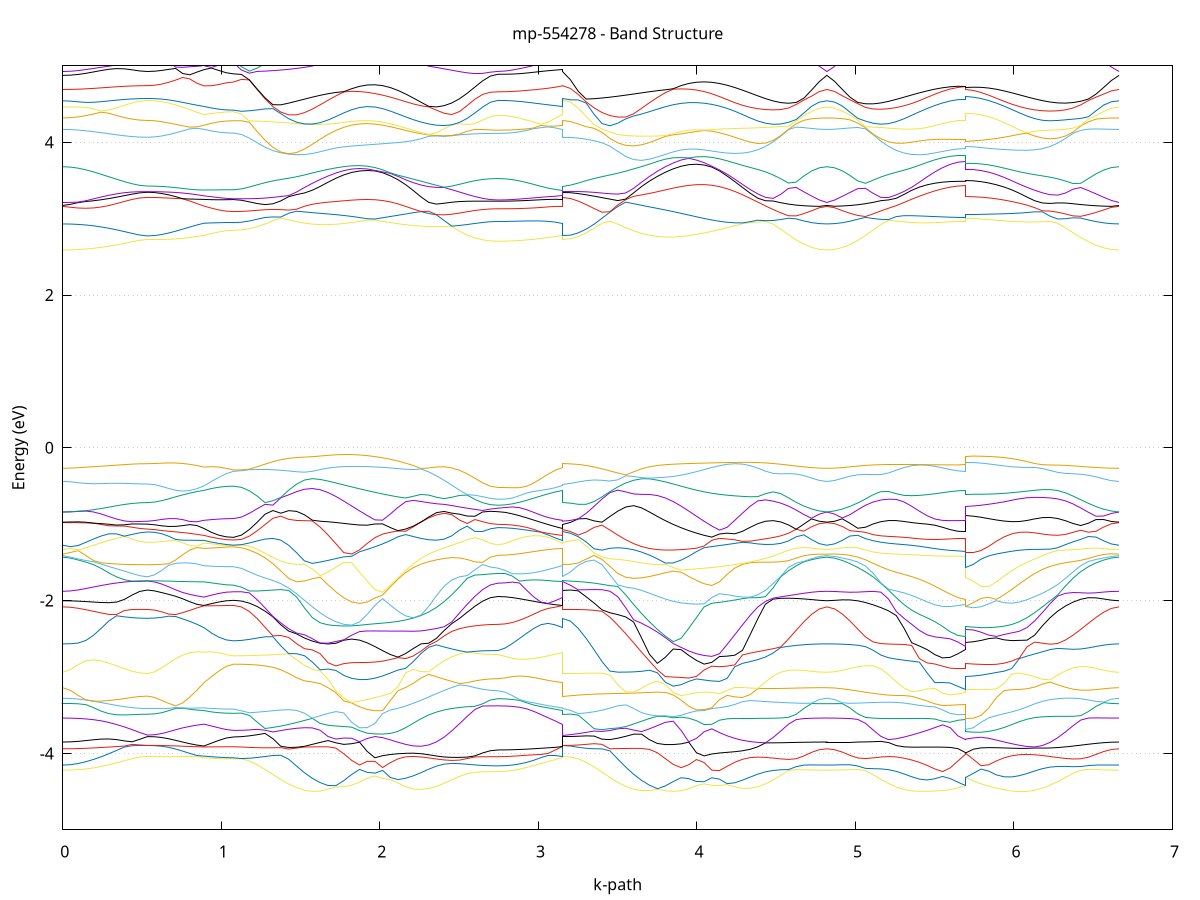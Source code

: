 set title 'mp-554278 - Band Structure'
set xlabel 'k-path'
set ylabel 'Energy (eV)'
set grid y
set yrange [-5:5]
set terminal png size 800,600
set output 'mp-554278_bands_gnuplot.png'
plot '-' using 1:2 with lines notitle, '-' using 1:2 with lines notitle, '-' using 1:2 with lines notitle, '-' using 1:2 with lines notitle, '-' using 1:2 with lines notitle, '-' using 1:2 with lines notitle, '-' using 1:2 with lines notitle, '-' using 1:2 with lines notitle, '-' using 1:2 with lines notitle, '-' using 1:2 with lines notitle, '-' using 1:2 with lines notitle, '-' using 1:2 with lines notitle, '-' using 1:2 with lines notitle, '-' using 1:2 with lines notitle, '-' using 1:2 with lines notitle, '-' using 1:2 with lines notitle, '-' using 1:2 with lines notitle, '-' using 1:2 with lines notitle, '-' using 1:2 with lines notitle, '-' using 1:2 with lines notitle, '-' using 1:2 with lines notitle, '-' using 1:2 with lines notitle, '-' using 1:2 with lines notitle, '-' using 1:2 with lines notitle, '-' using 1:2 with lines notitle, '-' using 1:2 with lines notitle, '-' using 1:2 with lines notitle, '-' using 1:2 with lines notitle, '-' using 1:2 with lines notitle, '-' using 1:2 with lines notitle, '-' using 1:2 with lines notitle, '-' using 1:2 with lines notitle, '-' using 1:2 with lines notitle, '-' using 1:2 with lines notitle, '-' using 1:2 with lines notitle, '-' using 1:2 with lines notitle, '-' using 1:2 with lines notitle, '-' using 1:2 with lines notitle, '-' using 1:2 with lines notitle, '-' using 1:2 with lines notitle, '-' using 1:2 with lines notitle, '-' using 1:2 with lines notitle, '-' using 1:2 with lines notitle, '-' using 1:2 with lines notitle, '-' using 1:2 with lines notitle, '-' using 1:2 with lines notitle, '-' using 1:2 with lines notitle, '-' using 1:2 with lines notitle, '-' using 1:2 with lines notitle, '-' using 1:2 with lines notitle, '-' using 1:2 with lines notitle, '-' using 1:2 with lines notitle, '-' using 1:2 with lines notitle, '-' using 1:2 with lines notitle, '-' using 1:2 with lines notitle, '-' using 1:2 with lines notitle, '-' using 1:2 with lines notitle, '-' using 1:2 with lines notitle, '-' using 1:2 with lines notitle, '-' using 1:2 with lines notitle, '-' using 1:2 with lines notitle, '-' using 1:2 with lines notitle, '-' using 1:2 with lines notitle, '-' using 1:2 with lines notitle, '-' using 1:2 with lines notitle, '-' using 1:2 with lines notitle, '-' using 1:2 with lines notitle, '-' using 1:2 with lines notitle, '-' using 1:2 with lines notitle, '-' using 1:2 with lines notitle, '-' using 1:2 with lines notitle, '-' using 1:2 with lines notitle, '-' using 1:2 with lines notitle, '-' using 1:2 with lines notitle, '-' using 1:2 with lines notitle, '-' using 1:2 with lines notitle, '-' using 1:2 with lines notitle, '-' using 1:2 with lines notitle, '-' using 1:2 with lines notitle, '-' using 1:2 with lines notitle, '-' using 1:2 with lines notitle, '-' using 1:2 with lines notitle
0.000000 -32.711186
0.048518 -32.710686
0.097037 -32.709186
0.145555 -32.706786
0.194073 -32.703586
0.242592 -32.699786
0.291110 -32.695686
0.339629 -32.691586
0.388147 -32.687686
0.436665 -32.684586
0.485184 -32.682386
0.533702 -32.681686
0.533702 -32.681686
0.578240 -32.681886
0.622778 -32.682586
0.667315 -32.683286
0.711853 -32.683986
0.756391 -32.684486
0.800929 -32.684686
0.845466 -32.684786
0.890004 -32.684686
0.890004 -32.684686
0.936761 -32.682786
0.983519 -32.681186
1.030276 -32.680086
1.077033 -32.679686
1.077033 -32.679686
1.126714 -32.679686
1.176395 -32.679686
1.226076 -32.679786
1.275758 -32.679986
1.325439 -32.680286
1.375120 -32.680586
1.424801 -32.681086
1.474482 -32.681786
1.524163 -32.682586
1.573845 -32.683686
1.623526 -32.684986
1.673207 -32.686486
1.722888 -32.688186
1.772569 -32.689986
1.822250 -32.691986
1.871931 -32.693886
1.871931 -32.693886
1.920436 -32.695786
1.968941 -32.697486
2.017446 -32.699086
2.065950 -32.700386
2.114455 -32.701586
2.162960 -32.702686
2.211464 -32.703586
2.259969 -32.704386
2.308474 -32.705086
2.356978 -32.705786
2.405483 -32.706386
2.453988 -32.706986
2.502493 -32.707386
2.550997 -32.707886
2.599502 -32.708186
2.648007 -32.708486
2.696511 -32.708586
2.745016 -32.708686
2.745016 -32.708686
2.790203 -32.708186
2.835391 -32.706786
2.880578 -32.704486
2.925765 -32.701586
2.970952 -32.698086
3.016139 -32.694386
3.061327 -32.690686
3.106514 -32.687386
3.151701 -32.684686
3.151701 -32.681686
3.201608 -32.681686
3.251516 -32.681686
3.301423 -32.681786
3.351330 -32.681886
3.401237 -32.681986
3.451144 -32.682186
3.501051 -32.682486
3.550959 -32.682886
3.600866 -32.683486
3.650773 -32.684186
3.700680 -32.685086
3.750587 -32.686286
3.800494 -32.687586
3.850402 -32.689186
3.900309 -32.690886
3.900309 -32.690886
3.948697 -32.692586
3.997085 -32.694286
4.045473 -32.695986
4.093862 -32.697686
4.142250 -32.699186
4.190638 -32.700586
4.239026 -32.701886
4.287414 -32.703186
4.335802 -32.704286
4.384191 -32.705486
4.432579 -32.706486
4.480967 -32.707486
4.529355 -32.708386
4.577743 -32.709186
4.626132 -32.709886
4.674520 -32.710486
4.722908 -32.710886
4.771296 -32.711086
4.819684 -32.711186
4.819684 -32.711186
4.868331 -32.711086
4.916978 -32.710686
4.965625 -32.710086
5.014272 -32.709286
5.062919 -32.708286
5.111565 -32.707086
5.160212 -32.705786
5.208859 -32.704386
5.257506 -32.702886
5.306153 -32.701386
5.354800 -32.699886
5.403446 -32.698486
5.452093 -32.697186
5.500740 -32.695986
5.549387 -32.694986
5.598034 -32.694186
5.646681 -32.693686
5.695328 -32.693586
5.695328 -32.695086
5.743699 -32.695086
5.792071 -32.695386
5.840443 -32.695786
5.888815 -32.696286
5.937187 -32.696986
5.985559 -32.697686
6.033931 -32.698586
6.082303 -32.699586
6.130674 -32.700686
6.179046 -32.701886
6.227418 -32.703186
6.275790 -32.704486
6.324162 -32.705786
6.372534 -32.706986
6.420906 -32.708186
6.469278 -32.709186
6.517649 -32.709986
6.566021 -32.710686
6.614393 -32.711086
6.662765 -32.711186
e
0.000000 -32.664286
0.048518 -32.663686
0.097037 -32.661886
0.145555 -32.659186
0.194073 -32.655686
0.242592 -32.651986
0.291110 -32.648386
0.339629 -32.645486
0.388147 -32.643486
0.436665 -32.642286
0.485184 -32.641786
0.533702 -32.641686
0.533702 -32.641686
0.578240 -32.640886
0.622778 -32.638986
0.667315 -32.636286
0.711853 -32.633486
0.756391 -32.631086
0.800929 -32.629286
0.845466 -32.628086
0.890004 -32.627386
0.890004 -32.627386
0.936761 -32.623486
0.983519 -32.620186
1.030276 -32.617886
1.077033 -32.617086
1.077033 -32.617086
1.126714 -32.617186
1.176395 -32.617486
1.226076 -32.617986
1.275758 -32.618686
1.325439 -32.619686
1.375120 -32.620886
1.424801 -32.622386
1.474482 -32.624186
1.524163 -32.626186
1.573845 -32.628486
1.623526 -32.631086
1.673207 -32.633986
1.722888 -32.637186
1.772569 -32.640586
1.822250 -32.644186
1.871931 -32.647686
1.871931 -32.647686
1.920436 -32.650686
1.968941 -32.653386
2.017446 -32.655486
2.065950 -32.657186
2.114455 -32.658486
2.162960 -32.659486
2.211464 -32.660286
2.259969 -32.660986
2.308474 -32.661586
2.356978 -32.662086
2.405483 -32.662686
2.453988 -32.663186
2.502493 -32.663686
2.550997 -32.664086
2.599502 -32.664486
2.648007 -32.664786
2.696511 -32.664886
2.745016 -32.664986
2.745016 -32.664986
2.790203 -32.664286
2.835391 -32.662286
2.880578 -32.659086
2.925765 -32.654786
2.970952 -32.649586
3.016139 -32.643886
3.061327 -32.637986
3.106514 -32.632286
3.151701 -32.627386
3.151701 -32.641686
3.201608 -32.641686
3.251516 -32.641686
3.301423 -32.641786
3.351330 -32.641886
3.401237 -32.642086
3.451144 -32.642486
3.501051 -32.642986
3.550959 -32.643586
3.600866 -32.644486
3.650773 -32.645486
3.700680 -32.646686
3.750587 -32.647986
3.800494 -32.649486
3.850402 -32.651086
3.900309 -32.652786
3.900309 -32.652786
3.948697 -32.654486
3.997085 -32.656186
4.045473 -32.657686
4.093862 -32.658886
4.142250 -32.659886
4.190638 -32.660586
4.239026 -32.661186
4.287414 -32.661586
4.335802 -32.661886
4.384191 -32.662186
4.432579 -32.662486
4.480967 -32.662786
4.529355 -32.663086
4.577743 -32.663386
4.626132 -32.663686
4.674520 -32.663986
4.722908 -32.664186
4.771296 -32.664286
4.819684 -32.664286
4.819684 -32.664286
4.868331 -32.664186
4.916978 -32.663886
4.965625 -32.663486
5.014272 -32.662886
5.062919 -32.662186
5.111565 -32.661386
5.160212 -32.660586
5.208859 -32.659886
5.257506 -32.659186
5.306153 -32.658486
5.354800 -32.657986
5.403446 -32.657486
5.452093 -32.657086
5.500740 -32.656686
5.549387 -32.656386
5.598034 -32.656086
5.646681 -32.655886
5.695328 -32.655886
5.695328 -32.650686
5.743699 -32.650786
5.792071 -32.650886
5.840443 -32.651186
5.888815 -32.651586
5.937187 -32.651986
5.985559 -32.652586
6.033931 -32.653286
6.082303 -32.654186
6.130674 -32.655086
6.179046 -32.656186
6.227418 -32.657386
6.275790 -32.658486
6.324162 -32.659686
6.372534 -32.660786
6.420906 -32.661786
6.469278 -32.662686
6.517649 -32.663386
6.566021 -32.663886
6.614393 -32.664186
6.662765 -32.664286
e
0.000000 -32.633886
0.048518 -32.633586
0.097037 -32.632386
0.145555 -32.630586
0.194073 -32.627886
0.242592 -32.624286
0.291110 -32.619786
0.339629 -32.614486
0.388147 -32.608586
0.436665 -32.602886
0.485184 -32.598286
0.533702 -32.596386
0.533702 -32.596386
0.578240 -32.596086
0.622778 -32.594986
0.667315 -32.592986
0.711853 -32.590086
0.756391 -32.586386
0.800929 -32.582786
0.845466 -32.580086
0.890004 -32.578786
0.890004 -32.578786
0.936761 -32.581586
0.983519 -32.584786
1.030276 -32.587386
1.077033 -32.588286
1.077033 -32.588286
1.126714 -32.588386
1.176395 -32.588486
1.226076 -32.588686
1.275758 -32.589186
1.325439 -32.589886
1.375120 -32.590986
1.424801 -32.592586
1.474482 -32.595086
1.524163 -32.598586
1.573845 -32.603086
1.623526 -32.607986
1.673207 -32.612886
1.722888 -32.617186
1.772569 -32.620486
1.822250 -32.622586
1.871931 -32.623186
1.871931 -32.623186
1.920436 -32.622386
1.968941 -32.620186
2.017446 -32.616686
2.065950 -32.611886
2.114455 -32.605986
2.162960 -32.599186
2.211464 -32.591786
2.259969 -32.584486
2.308474 -32.579086
2.356978 -32.576486
2.405483 -32.575186
2.453988 -32.574386
2.502493 -32.573886
2.550997 -32.573486
2.599502 -32.573286
2.648007 -32.573186
2.696511 -32.573086
2.745016 -32.573086
2.745016 -32.573086
2.790203 -32.572986
2.835391 -32.572786
2.880578 -32.572486
2.925765 -32.572286
2.970952 -32.572386
3.016139 -32.572986
3.061327 -32.574186
3.106514 -32.576086
3.151701 -32.578786
3.151701 -32.596386
3.201608 -32.596486
3.251516 -32.596786
3.301423 -32.597286
3.351330 -32.598086
3.401237 -32.599086
3.451144 -32.600486
3.501051 -32.602086
3.550959 -32.604086
3.600866 -32.606386
3.650773 -32.608886
3.700680 -32.611586
3.750587 -32.614386
3.800494 -32.617086
3.850402 -32.619786
3.900309 -32.622586
3.900309 -32.622586
3.948697 -32.625086
3.997085 -32.627186
4.045473 -32.628786
4.093862 -32.630086
4.142250 -32.631086
4.190638 -32.631786
4.239026 -32.632286
4.287414 -32.632586
4.335802 -32.632886
4.384191 -32.632986
4.432579 -32.633086
4.480967 -32.633186
4.529355 -32.633386
4.577743 -32.633486
4.626132 -32.633586
4.674520 -32.633686
4.722908 -32.633786
4.771296 -32.633886
4.819684 -32.633886
4.819684 -32.633886
4.868331 -32.633886
4.916978 -32.633686
4.965625 -32.633386
5.014272 -32.633086
5.062919 -32.632686
5.111565 -32.632186
5.160212 -32.631586
5.208859 -32.631086
5.257506 -32.630486
5.306153 -32.629886
5.354800 -32.629386
5.403446 -32.628786
5.452093 -32.628286
5.500740 -32.627886
5.549387 -32.627386
5.598034 -32.626686
5.646681 -32.625786
5.695328 -32.624586
5.695328 -32.620886
5.743699 -32.620486
5.792071 -32.619186
5.840443 -32.617086
5.888815 -32.614486
5.937187 -32.612186
5.985559 -32.611586
6.033931 -32.612786
6.082303 -32.615086
6.130674 -32.617686
6.179046 -32.620386
6.227418 -32.622886
6.275790 -32.625086
6.324162 -32.627186
6.372534 -32.628886
6.420906 -32.630386
6.469278 -32.631686
6.517649 -32.632686
6.566021 -32.633386
6.614393 -32.633786
6.662765 -32.633886
e
0.000000 -32.558086
0.048518 -32.558586
0.097037 -32.559986
0.145555 -32.562186
0.194073 -32.564686
0.242592 -32.567486
0.291110 -32.570186
0.339629 -32.572786
0.388147 -32.575086
0.436665 -32.577286
0.485184 -32.579186
0.533702 -32.580086
0.533702 -32.580086
0.578240 -32.579986
0.622778 -32.579386
0.667315 -32.578486
0.711853 -32.576986
0.756391 -32.574586
0.800929 -32.570686
0.845466 -32.564686
0.890004 -32.557186
0.890004 -32.557186
0.936761 -32.556986
0.983519 -32.559986
1.030276 -32.561686
1.077033 -32.562286
1.077033 -32.562286
1.126714 -32.562186
1.176395 -32.562086
1.226076 -32.561886
1.275758 -32.561586
1.325439 -32.561386
1.375120 -32.561486
1.424801 -32.563186
1.474482 -32.569586
1.524163 -32.578386
1.573845 -32.587186
1.623526 -32.595386
1.673207 -32.602486
1.722888 -32.608186
1.772569 -32.612186
1.822250 -32.614386
1.871931 -32.614886
1.871931 -32.614886
1.920436 -32.613886
1.968941 -32.611386
2.017446 -32.607686
2.065950 -32.602786
2.114455 -32.596786
2.162960 -32.589886
2.211464 -32.582186
2.259969 -32.575086
2.308474 -32.571286
2.356978 -32.565986
2.405483 -32.562186
2.453988 -32.560686
2.502493 -32.560486
2.550997 -32.560586
2.599502 -32.560886
2.648007 -32.561186
2.696511 -32.561286
2.745016 -32.561386
2.745016 -32.561386
2.790203 -32.561586
2.835391 -32.562086
2.880578 -32.562786
2.925765 -32.563286
2.970952 -32.563286
3.016139 -32.562486
3.061327 -32.560986
3.106514 -32.558886
3.151701 -32.557186
3.151701 -32.580086
3.201608 -32.580086
3.251516 -32.579986
3.301423 -32.579786
3.351330 -32.579586
3.401237 -32.579386
3.451144 -32.579186
3.501051 -32.579186
3.550959 -32.579886
3.600866 -32.582586
3.650773 -32.591686
3.700680 -32.599886
3.750587 -32.606986
3.800494 -32.612786
3.850402 -32.617086
3.900309 -32.619386
3.900309 -32.619386
3.948697 -32.619886
3.997085 -32.619086
4.045473 -32.616786
4.093862 -32.613086
4.142250 -32.608186
4.190638 -32.601986
4.239026 -32.594786
4.287414 -32.586686
4.335802 -32.578386
4.384191 -32.570986
4.432579 -32.565386
4.480967 -32.562186
4.529355 -32.560486
4.577743 -32.559586
4.626132 -32.558986
4.674520 -32.558586
4.722908 -32.558286
4.771296 -32.558186
4.819684 -32.558086
4.819684 -32.558086
4.868331 -32.558186
4.916978 -32.558486
4.965625 -32.558886
5.014272 -32.559586
5.062919 -32.560486
5.111565 -32.561786
5.160212 -32.563486
5.208859 -32.566186
5.257506 -32.570586
5.306153 -32.577186
5.354800 -32.585786
5.403446 -32.594086
5.452093 -32.601686
5.500740 -32.608386
5.549387 -32.614086
5.598034 -32.618586
5.646681 -32.621886
5.695328 -32.623986
5.695328 -32.616286
5.743699 -32.615586
5.792071 -32.613486
5.840443 -32.610286
5.888815 -32.606186
5.937187 -32.601486
5.985559 -32.596086
6.033931 -32.589986
6.082303 -32.583186
6.130674 -32.575886
6.179046 -32.568686
6.227418 -32.562886
6.275790 -32.559786
6.324162 -32.558686
6.372534 -32.558286
6.420906 -32.558086
6.469278 -32.558086
6.517649 -32.558086
6.566021 -32.558086
6.614393 -32.558086
6.662765 -32.558086
e
0.000000 -32.505486
0.048518 -32.506386
0.097037 -32.507586
0.145555 -32.508686
0.194073 -32.509786
0.242592 -32.510786
0.291110 -32.511786
0.339629 -32.512486
0.388147 -32.513186
0.436665 -32.513586
0.485184 -32.513886
0.533702 -32.513986
0.533702 -32.513986
0.578240 -32.513986
0.622778 -32.513886
0.667315 -32.513686
0.711853 -32.515886
0.756391 -32.524986
0.800929 -32.534186
0.845466 -32.543386
0.890004 -32.551586
0.890004 -32.551586
0.936761 -32.547786
0.983519 -32.539786
1.030276 -32.533486
1.077033 -32.530886
1.077033 -32.530886
1.126714 -32.530986
1.176395 -32.531486
1.226076 -32.532686
1.275758 -32.535486
1.325439 -32.540686
1.375120 -32.547886
1.424801 -32.554586
1.474482 -32.560386
1.524163 -32.566686
1.573845 -32.571586
1.623526 -32.575386
1.673207 -32.578086
1.722888 -32.580086
1.772569 -32.581586
1.822250 -32.582486
1.871931 -32.582986
1.871931 -32.582986
1.920436 -32.583086
1.968941 -32.582886
2.017446 -32.582186
2.065950 -32.581286
2.114455 -32.580086
2.162960 -32.578786
2.211464 -32.577186
2.259969 -32.573986
2.308474 -32.565886
2.356978 -32.559286
2.405483 -32.555786
2.453988 -32.554486
2.502493 -32.553986
2.550997 -32.553686
2.599502 -32.553586
2.648007 -32.553586
2.696511 -32.553486
2.745016 -32.553486
2.745016 -32.553486
2.790203 -32.553386
2.835391 -32.552986
2.880578 -32.552586
2.925765 -32.552186
2.970952 -32.551986
3.016139 -32.552086
3.061327 -32.552386
3.106514 -32.552586
3.151701 -32.551586
3.151701 -32.513986
3.201608 -32.515586
3.251516 -32.519986
3.301423 -32.526486
3.351330 -32.534486
3.401237 -32.543486
3.451144 -32.553086
3.501051 -32.563086
3.550959 -32.572986
3.600866 -32.582286
3.650773 -32.587586
3.700680 -32.594586
3.750587 -32.601586
3.800494 -32.607586
3.850402 -32.612286
3.900309 -32.615386
3.900309 -32.615386
3.948697 -32.616686
3.997085 -32.616286
4.045473 -32.614386
4.093862 -32.611086
4.142250 -32.606386
4.190638 -32.600586
4.239026 -32.593786
4.287414 -32.586286
4.335802 -32.577886
4.384191 -32.568586
4.432579 -32.559086
4.480967 -32.549486
4.529355 -32.540186
4.577743 -32.531386
4.626132 -32.523386
4.674520 -32.516486
4.722908 -32.510986
4.771296 -32.506886
4.819684 -32.505486
4.819684 -32.505486
4.868331 -32.506986
4.916978 -32.510786
4.965625 -32.516086
5.014272 -32.522786
5.062919 -32.530486
5.111565 -32.538986
5.160212 -32.548086
5.208859 -32.557486
5.257506 -32.566986
5.306153 -32.575786
5.354800 -32.583286
5.403446 -32.590486
5.452093 -32.597186
5.500740 -32.603186
5.549387 -32.608086
5.598034 -32.611686
5.646681 -32.613886
5.695328 -32.614686
5.695328 -32.582586
5.743699 -32.583286
5.792071 -32.584986
5.840443 -32.587286
5.888815 -32.589286
5.937187 -32.589886
5.985559 -32.587786
6.033931 -32.583086
6.082303 -32.576786
6.130674 -32.569786
6.179046 -32.562486
6.227418 -32.555386
6.275790 -32.548086
6.324162 -32.540486
6.372534 -32.533086
6.420906 -32.525986
6.469278 -32.519686
6.517649 -32.514186
6.566021 -32.509786
6.614393 -32.506586
6.662765 -32.505486
e
0.000000 -32.504986
0.048518 -32.504086
0.097037 -32.503086
0.145555 -32.502086
0.194073 -32.501286
0.242592 -32.500586
0.291110 -32.499886
0.339629 -32.499386
0.388147 -32.498986
0.436665 -32.498786
0.485184 -32.498586
0.533702 -32.498486
0.533702 -32.498486
0.578240 -32.498586
0.622778 -32.499886
0.667315 -32.507486
0.711853 -32.513386
0.756391 -32.513086
0.800929 -32.512686
0.845466 -32.512386
0.890004 -32.511986
0.890004 -32.511986
0.936761 -32.511886
0.983519 -32.511786
1.030276 -32.511686
1.077033 -32.511686
1.077033 -32.511686
1.126714 -32.513086
1.176395 -32.516786
1.226076 -32.522386
1.275758 -32.529186
1.325439 -32.536986
1.375120 -32.545086
1.424801 -32.553086
1.474482 -32.557186
1.524163 -32.557386
1.573845 -32.557186
1.623526 -32.556786
1.673207 -32.556386
1.722888 -32.555986
1.772569 -32.555486
1.822250 -32.555186
1.871931 -32.554786
1.871931 -32.554786
1.920436 -32.554386
1.968941 -32.553986
2.017446 -32.553586
2.065950 -32.553186
2.114455 -32.552786
2.162960 -32.552386
2.211464 -32.551786
2.259969 -32.551186
2.308474 -32.549986
2.356978 -32.547286
2.405483 -32.543386
2.453988 -32.536886
2.502493 -32.529486
2.550997 -32.522186
2.599502 -32.515886
2.648007 -32.510886
2.696511 -32.507686
2.745016 -32.506686
2.745016 -32.506686
2.790203 -32.506886
2.835391 -32.507486
2.880578 -32.508186
2.925765 -32.508986
2.970952 -32.509686
3.016139 -32.510386
3.061327 -32.511086
3.106514 -32.511586
3.151701 -32.511986
3.151701 -32.498486
3.201608 -32.500686
3.251516 -32.505986
3.301423 -32.513186
3.351330 -32.521686
3.401237 -32.530986
3.451144 -32.540686
3.501051 -32.550286
3.550959 -32.559286
3.600866 -32.566286
3.650773 -32.569786
3.700680 -32.570686
3.750587 -32.570586
3.800494 -32.569986
3.850402 -32.569086
3.900309 -32.568086
3.900309 -32.568086
3.948697 -32.567086
3.997085 -32.565886
4.045473 -32.564786
4.093862 -32.563686
4.142250 -32.562486
4.190638 -32.561386
4.239026 -32.560186
4.287414 -32.558886
4.335802 -32.557386
4.384191 -32.554986
4.432579 -32.550686
4.480967 -32.543986
4.529355 -32.536186
4.577743 -32.528186
4.626132 -32.520886
4.674520 -32.514586
4.722908 -32.509686
4.771296 -32.506586
4.819684 -32.504986
4.819684 -32.504986
4.868331 -32.506286
4.916978 -32.509086
4.965625 -32.513386
5.014272 -32.519086
5.062919 -32.525886
5.111565 -32.533286
5.160212 -32.540786
5.208859 -32.547886
5.257506 -32.553486
5.306153 -32.557286
5.354800 -32.559786
5.403446 -32.561586
5.452093 -32.562986
5.500740 -32.564186
5.549387 -32.565086
5.598034 -32.565686
5.646681 -32.566086
5.695328 -32.566286
5.695328 -32.554786
5.743699 -32.554686
5.792071 -32.554386
5.840443 -32.554086
5.888815 -32.553886
5.937187 -32.553786
5.985559 -32.553686
6.033931 -32.553686
6.082303 -32.553486
6.130674 -32.553186
6.179046 -32.552086
6.227418 -32.549086
6.275790 -32.543486
6.324162 -32.536586
6.372534 -32.529586
6.420906 -32.522986
6.469278 -32.517086
6.517649 -32.512286
6.566021 -32.508586
6.614393 -32.506186
6.662765 -32.504986
e
0.000000 -32.502486
0.048518 -32.502086
0.097037 -32.500886
0.145555 -32.499186
0.194073 -32.497086
0.242592 -32.494886
0.291110 -32.492786
0.339629 -32.491086
0.388147 -32.490086
0.436665 -32.489886
0.485184 -32.490286
0.533702 -32.490586
0.533702 -32.490586
0.578240 -32.493686
0.622778 -32.498686
0.667315 -32.498786
0.711853 -32.498986
0.756391 -32.499186
0.800929 -32.499386
0.845466 -32.499686
0.890004 -32.499986
0.890004 -32.499986
0.936761 -32.500186
0.983519 -32.500286
1.030276 -32.501386
1.077033 -32.503286
1.077033 -32.503286
1.126714 -32.503286
1.176395 -32.505586
1.226076 -32.510486
1.275758 -32.515086
1.325439 -32.517986
1.375120 -32.518986
1.424801 -32.518986
1.474482 -32.518186
1.524163 -32.517086
1.573845 -32.517986
1.623526 -32.520786
1.673207 -32.523486
1.722888 -32.526086
1.772569 -32.528686
1.822250 -32.531086
1.871931 -32.533486
1.871931 -32.533486
1.920436 -32.535686
1.968941 -32.537786
2.017446 -32.539886
2.065950 -32.541886
2.114455 -32.543686
2.162960 -32.545486
2.211464 -32.546886
2.259969 -32.547986
2.308474 -32.548386
2.356978 -32.547186
2.405483 -32.541286
2.453988 -32.533586
2.502493 -32.525586
2.550997 -32.518286
2.599502 -32.511986
2.648007 -32.507186
2.696511 -32.504186
2.745016 -32.503086
2.745016 -32.503086
2.790203 -32.502886
2.835391 -32.502486
2.880578 -32.501986
2.925765 -32.501486
2.970952 -32.500986
3.016139 -32.500686
3.061327 -32.500386
3.106514 -32.500086
3.151701 -32.499986
3.151701 -32.490586
3.201608 -32.490086
3.251516 -32.489286
3.301423 -32.488786
3.351330 -32.488586
3.401237 -32.488386
3.451144 -32.488386
3.501051 -32.488386
3.550959 -32.488486
3.600866 -32.488686
3.650773 -32.488986
3.700680 -32.489386
3.750587 -32.489686
3.800494 -32.489986
3.850402 -32.490286
3.900309 -32.490386
3.900309 -32.490386
3.948697 -32.490186
3.997085 -32.489786
4.045473 -32.488986
4.093862 -32.488986
4.142250 -32.489986
4.190638 -32.490986
4.239026 -32.491886
4.287414 -32.492886
4.335802 -32.493886
4.384191 -32.494786
4.432579 -32.495786
4.480967 -32.496586
4.529355 -32.497386
4.577743 -32.498186
4.626132 -32.498886
4.674520 -32.499686
4.722908 -32.500486
4.771296 -32.501586
4.819684 -32.502486
4.819684 -32.502486
4.868331 -32.501586
4.916978 -32.500486
4.965625 -32.499486
5.014272 -32.498586
5.062919 -32.497686
5.111565 -32.496786
5.160212 -32.495786
5.208859 -32.494786
5.257506 -32.493786
5.306153 -32.492786
5.354800 -32.491786
5.403446 -32.490986
5.452093 -32.490186
5.500740 -32.489686
5.549387 -32.489386
5.598034 -32.489486
5.646681 -32.489686
5.695328 -32.489786
5.695328 -32.535186
5.743699 -32.534486
5.792071 -32.532286
5.840443 -32.528886
5.888815 -32.524586
5.937187 -32.519686
5.985559 -32.514486
6.033931 -32.509186
6.082303 -32.504486
6.130674 -32.502286
6.179046 -32.501586
6.227418 -32.501186
6.275790 -32.500886
6.324162 -32.500586
6.372534 -32.500486
6.420906 -32.500286
6.469278 -32.500386
6.517649 -32.500586
6.566021 -32.500986
6.614393 -32.501786
6.662765 -32.502486
e
0.000000 -32.469786
0.048518 -32.469886
0.097037 -32.470386
0.145555 -32.471186
0.194073 -32.472286
0.242592 -32.473786
0.291110 -32.475586
0.339629 -32.477686
0.388147 -32.479786
0.436665 -32.481286
0.485184 -32.482186
0.533702 -32.482486
0.533702 -32.482486
0.578240 -32.480786
0.622778 -32.478686
0.667315 -32.477586
0.711853 -32.477786
0.756391 -32.478886
0.800929 -32.480986
0.845466 -32.483786
0.890004 -32.487186
0.890004 -32.487186
0.936761 -32.491986
0.983519 -32.496986
1.030276 -32.500386
1.077033 -32.500486
1.077033 -32.500486
1.126714 -32.501886
1.176395 -32.503486
1.226076 -32.504086
1.275758 -32.505086
1.325439 -32.506486
1.375120 -32.508186
1.424801 -32.510286
1.474482 -32.512686
1.524163 -32.515286
1.573845 -32.515686
1.623526 -32.514086
1.673207 -32.512286
1.722888 -32.510486
1.772569 -32.508586
1.822250 -32.506586
1.871931 -32.504586
1.871931 -32.504586
1.920436 -32.502686
1.968941 -32.500786
2.017446 -32.498886
2.065950 -32.496986
2.114455 -32.495086
2.162960 -32.493186
2.211464 -32.491386
2.259969 -32.489586
2.308474 -32.487886
2.356978 -32.486286
2.405483 -32.484886
2.453988 -32.483586
2.502493 -32.482586
2.550997 -32.481686
2.599502 -32.481086
2.648007 -32.480586
2.696511 -32.480286
2.745016 -32.480286
2.745016 -32.480286
2.790203 -32.480286
2.835391 -32.480486
2.880578 -32.480886
2.925765 -32.481486
2.970952 -32.482186
3.016139 -32.483186
3.061327 -32.484386
3.106514 -32.485786
3.151701 -32.487186
3.151701 -32.482486
3.201608 -32.482186
3.251516 -32.481586
3.301423 -32.481086
3.351330 -32.480686
3.401237 -32.480586
3.451144 -32.480686
3.501051 -32.480886
3.550959 -32.481286
3.600866 -32.481786
3.650773 -32.482286
3.700680 -32.482886
3.750587 -32.483486
3.800494 -32.484186
3.850402 -32.484886
3.900309 -32.485686
3.900309 -32.485686
3.948697 -32.486486
3.997085 -32.487286
4.045473 -32.488086
4.093862 -32.487886
4.142250 -32.486386
4.190638 -32.484486
4.239026 -32.482386
4.287414 -32.480186
4.335802 -32.477886
4.384191 -32.475886
4.432579 -32.474186
4.480967 -32.472786
4.529355 -32.471686
4.577743 -32.470886
4.626132 -32.470386
4.674520 -32.470086
4.722908 -32.469886
4.771296 -32.469786
4.819684 -32.469786
4.819684 -32.469786
4.868331 -32.469786
4.916978 -32.469886
4.965625 -32.470186
5.014272 -32.470586
5.062919 -32.471086
5.111565 -32.471986
5.160212 -32.473086
5.208859 -32.474386
5.257506 -32.476086
5.306153 -32.477986
5.354800 -32.479986
5.403446 -32.482086
5.452093 -32.483886
5.500740 -32.485486
5.549387 -32.486486
5.598034 -32.486986
5.646681 -32.487086
5.695328 -32.487086
5.695328 -32.503086
5.743699 -32.503086
5.792071 -32.502986
5.840443 -32.502786
5.888815 -32.502586
5.937187 -32.502386
5.985559 -32.502086
6.033931 -32.501586
6.082303 -32.500586
6.130674 -32.497186
6.179046 -32.492486
6.227418 -32.487986
6.275790 -32.483886
6.324162 -32.480286
6.372534 -32.477286
6.420906 -32.474786
6.469278 -32.472886
6.517649 -32.471486
6.566021 -32.470486
6.614393 -32.469986
6.662765 -32.469786
e
0.000000 -32.423986
0.048518 -32.424686
0.097037 -32.426586
0.145555 -32.429686
0.194073 -32.433686
0.242592 -32.438386
0.291110 -32.443286
0.339629 -32.447986
0.388147 -32.451986
0.436665 -32.454786
0.485184 -32.456386
0.533702 -32.456886
0.533702 -32.456886
0.578240 -32.456686
0.622778 -32.456086
0.667315 -32.455486
0.711853 -32.455186
0.756391 -32.455186
0.800929 -32.455186
0.845466 -32.455186
0.890004 -32.454886
0.890004 -32.454886
0.936761 -32.456386
0.983519 -32.457586
1.030276 -32.458286
1.077033 -32.458486
1.077033 -32.458486
1.126714 -32.457686
1.176395 -32.455586
1.226076 -32.452986
1.275758 -32.450386
1.325439 -32.448186
1.375120 -32.446786
1.424801 -32.446286
1.474482 -32.446986
1.524163 -32.448686
1.573845 -32.451086
1.623526 -32.453886
1.673207 -32.456786
1.722888 -32.459486
1.772569 -32.461886
1.822250 -32.463786
1.871931 -32.465186
1.871931 -32.465186
1.920436 -32.465986
1.968941 -32.466186
2.017446 -32.465886
2.065950 -32.464886
2.114455 -32.463286
2.162960 -32.461086
2.211464 -32.458286
2.259969 -32.454886
2.308474 -32.451086
2.356978 -32.446986
2.405483 -32.442586
2.453988 -32.438286
2.502493 -32.434186
2.550997 -32.430586
2.599502 -32.427486
2.648007 -32.425686
2.696511 -32.426586
2.745016 -32.426886
2.745016 -32.426886
2.790203 -32.427486
2.835391 -32.429186
2.880578 -32.431886
2.925765 -32.435486
2.970952 -32.439586
3.016139 -32.443986
3.061327 -32.448286
3.106514 -32.451986
3.151701 -32.454886
3.151701 -32.456886
3.201608 -32.455986
3.251516 -32.453786
3.301423 -32.450886
3.351330 -32.447886
3.401237 -32.445186
3.451144 -32.443086
3.501051 -32.443486
3.550959 -32.445786
3.600866 -32.448686
3.650773 -32.451586
3.700680 -32.454186
3.750587 -32.456386
3.800494 -32.458086
3.850402 -32.459286
3.900309 -32.459886
3.900309 -32.459886
3.948697 -32.459986
3.997085 -32.459586
4.045473 -32.458686
4.093862 -32.457086
4.142250 -32.454986
4.190638 -32.453786
4.239026 -32.452586
4.287414 -32.450986
4.335802 -32.448886
4.384191 -32.446086
4.432579 -32.442786
4.480967 -32.439086
4.529355 -32.435286
4.577743 -32.431486
4.626132 -32.427986
4.674520 -32.425086
4.722908 -32.422886
4.771296 -32.423686
4.819684 -32.423986
4.819684 -32.423986
4.868331 -32.423786
4.916978 -32.423386
4.965625 -32.424886
5.014272 -32.427586
5.062919 -32.430886
5.111565 -32.434486
5.160212 -32.438186
5.208859 -32.441786
5.257506 -32.445186
5.306153 -32.448186
5.354800 -32.450686
5.403446 -32.452786
5.452093 -32.454586
5.500740 -32.456186
5.549387 -32.457586
5.598034 -32.458586
5.646681 -32.459286
5.695328 -32.459486
5.695328 -32.465486
5.743699 -32.465286
5.792071 -32.464686
5.840443 -32.463786
5.888815 -32.462386
5.937187 -32.460686
5.985559 -32.458586
6.033931 -32.456086
6.082303 -32.453286
6.130674 -32.450286
6.179046 -32.446986
6.227418 -32.443586
6.275790 -32.439986
6.324162 -32.436386
6.372534 -32.432886
6.420906 -32.429586
6.469278 -32.426786
6.517649 -32.424386
6.566021 -32.423486
6.614393 -32.423886
6.662765 -32.423986
e
0.000000 -32.420986
0.048518 -32.420986
0.097037 -32.420986
0.145555 -32.420886
0.194073 -32.422786
0.242592 -32.427686
0.291110 -32.432986
0.339629 -32.438286
0.388147 -32.443186
0.436665 -32.447086
0.485184 -32.449686
0.533702 -32.450686
0.533702 -32.450686
0.578240 -32.450486
0.622778 -32.449986
0.667315 -32.448886
0.711853 -32.447286
0.756391 -32.445286
0.800929 -32.443186
0.845466 -32.441186
0.890004 -32.439386
0.890004 -32.439386
0.936761 -32.440386
0.983519 -32.441186
1.030276 -32.441686
1.077033 -32.441886
1.077033 -32.441886
1.126714 -32.441386
1.176395 -32.440086
1.226076 -32.438286
1.275758 -32.436186
1.325439 -32.434086
1.375120 -32.435086
1.424801 -32.438286
1.474482 -32.441286
1.524163 -32.444086
1.573845 -32.446386
1.623526 -32.448386
1.673207 -32.449786
1.722888 -32.450886
1.772569 -32.451486
1.822250 -32.451686
1.871931 -32.451586
1.871931 -32.451586
1.920436 -32.451186
1.968941 -32.450286
2.017446 -32.449086
2.065950 -32.447386
2.114455 -32.445286
2.162960 -32.442586
2.211464 -32.439486
2.259969 -32.435886
2.308474 -32.431886
2.356978 -32.427586
2.405483 -32.423386
2.453988 -32.420886
2.502493 -32.421686
2.550997 -32.423086
2.599502 -32.424486
2.648007 -32.425086
2.696511 -32.423686
2.745016 -32.423186
2.745016 -32.423186
2.790203 -32.423186
2.835391 -32.423186
2.880578 -32.423086
2.925765 -32.423086
2.970952 -32.422986
3.016139 -32.426786
3.061327 -32.431486
3.106514 -32.435786
3.151701 -32.439386
3.151701 -32.450686
3.201608 -32.450186
3.251516 -32.448886
3.301423 -32.447086
3.351330 -32.445086
3.401237 -32.443386
3.451144 -32.442586
3.501051 -32.441786
3.550959 -32.441486
3.600866 -32.442386
3.650773 -32.444186
3.700680 -32.446286
3.750587 -32.448386
3.800494 -32.450286
3.850402 -32.451886
3.900309 -32.453186
3.900309 -32.453186
3.948697 -32.453986
3.997085 -32.454586
4.045473 -32.454886
4.093862 -32.454786
4.142250 -32.454486
4.190638 -32.452286
4.239026 -32.448986
4.287414 -32.445086
4.335802 -32.440786
4.384191 -32.436086
4.432579 -32.431186
4.480967 -32.426186
4.529355 -32.421286
4.577743 -32.419286
4.626132 -32.420486
4.674520 -32.421786
4.722908 -32.422786
4.771296 -32.421386
4.819684 -32.420986
4.819684 -32.420986
4.868331 -32.421386
4.916978 -32.422586
4.965625 -32.422286
5.014272 -32.421386
5.062919 -32.420586
5.111565 -32.420386
5.160212 -32.424786
5.208859 -32.429386
5.257506 -32.433986
5.306153 -32.438386
5.354800 -32.442486
5.403446 -32.445986
5.452093 -32.448886
5.500740 -32.451086
5.549387 -32.452586
5.598034 -32.453586
5.646681 -32.454086
5.695328 -32.454186
5.695328 -32.451386
5.743699 -32.451186
5.792071 -32.450686
5.840443 -32.449686
5.888815 -32.448386
5.937187 -32.446686
5.985559 -32.444486
6.033931 -32.441986
6.082303 -32.439086
6.130674 -32.435886
6.179046 -32.432286
6.227418 -32.428586
6.275790 -32.424786
6.324162 -32.421186
6.372534 -32.420686
6.420906 -32.421286
6.469278 -32.421986
6.517649 -32.422586
6.566021 -32.422286
6.614393 -32.421286
6.662765 -32.420986
e
0.000000 -32.412586
0.048518 -32.413286
0.097037 -32.415286
0.145555 -32.418486
0.194073 -32.420886
0.242592 -32.420886
0.291110 -32.420886
0.339629 -32.420786
0.388147 -32.420786
0.436665 -32.420786
0.485184 -32.420686
0.533702 -32.420686
0.533702 -32.420686
0.578240 -32.420786
0.622778 -32.420886
0.667315 -32.421186
0.711853 -32.421386
0.756391 -32.421786
0.800929 -32.422086
0.845466 -32.422386
0.890004 -32.422586
0.890004 -32.422586
0.936761 -32.422686
0.983519 -32.422786
1.030276 -32.422886
1.077033 -32.422886
1.077033 -32.422886
1.126714 -32.423286
1.176395 -32.424486
1.226076 -32.426486
1.275758 -32.428986
1.325439 -32.431986
1.375120 -32.432086
1.424801 -32.430386
1.474482 -32.428886
1.524163 -32.427686
1.573845 -32.426686
1.623526 -32.425886
1.673207 -32.425286
1.722888 -32.424686
1.772569 -32.424186
1.822250 -32.423586
1.871931 -32.422986
1.871931 -32.422986
1.920436 -32.422286
1.968941 -32.421586
2.017446 -32.420886
2.065950 -32.420086
2.114455 -32.419486
2.162960 -32.418886
2.211464 -32.418386
2.259969 -32.418186
2.308474 -32.418286
2.356978 -32.418586
2.405483 -32.418986
2.453988 -32.418086
2.502493 -32.414286
2.550997 -32.410686
2.599502 -32.407686
2.648007 -32.407886
2.696511 -32.408686
2.745016 -32.408886
2.745016 -32.408886
2.790203 -32.409486
2.835391 -32.411286
2.880578 -32.414086
2.925765 -32.417786
2.970952 -32.422186
3.016139 -32.422886
3.061327 -32.422786
3.106514 -32.422686
3.151701 -32.422586
3.151701 -32.420686
3.201608 -32.421186
3.251516 -32.422486
3.301423 -32.424386
3.351330 -32.426986
3.401237 -32.429686
3.451144 -32.431886
3.501051 -32.432786
3.550959 -32.432386
3.600866 -32.431486
3.650773 -32.430386
3.700680 -32.429286
3.750587 -32.428286
3.800494 -32.427286
3.850402 -32.426286
3.900309 -32.425186
3.900309 -32.425186
3.948697 -32.424086
3.997085 -32.422986
4.045473 -32.421886
4.093862 -32.420786
4.142250 -32.419686
4.190638 -32.418686
4.239026 -32.417886
4.287414 -32.417286
4.335802 -32.416886
4.384191 -32.416686
4.432579 -32.416886
4.480967 -32.417386
4.529355 -32.418186
4.577743 -32.416786
4.626132 -32.412786
4.674520 -32.410586
4.722908 -32.411686
4.771296 -32.412386
4.819684 -32.412586
4.819684 -32.412586
4.868331 -32.412486
4.916978 -32.411986
4.965625 -32.411386
5.014272 -32.412486
5.062919 -32.416086
5.111565 -32.419686
5.160212 -32.419286
5.208859 -32.419086
5.257506 -32.418986
5.306153 -32.419186
5.354800 -32.419486
5.403446 -32.419886
5.452093 -32.420386
5.500740 -32.420786
5.549387 -32.421086
5.598034 -32.421286
5.646681 -32.421386
5.695328 -32.421386
5.695328 -32.420386
5.743699 -32.420386
5.792071 -32.420386
5.840443 -32.420486
5.888815 -32.420386
5.937187 -32.420286
5.985559 -32.420086
6.033931 -32.419886
6.082303 -32.419686
6.130674 -32.419486
6.179046 -32.419386
6.227418 -32.419386
6.275790 -32.419586
6.324162 -32.419586
6.372534 -32.416986
6.420906 -32.413786
6.469278 -32.411186
6.517649 -32.411286
6.566021 -32.411986
6.614393 -32.412486
6.662765 -32.412586
e
0.000000 -32.404986
0.048518 -32.404886
0.097037 -32.404786
0.145555 -32.404586
0.194073 -32.404386
0.242592 -32.404086
0.291110 -32.403786
0.339629 -32.403586
0.388147 -32.403286
0.436665 -32.403186
0.485184 -32.402986
0.533702 -32.402986
0.533702 -32.402986
0.578240 -32.402986
0.622778 -32.402886
0.667315 -32.402686
0.711853 -32.402486
0.756391 -32.402286
0.800929 -32.402086
0.845466 -32.401886
0.890004 -32.401686
0.890004 -32.401686
0.936761 -32.401486
0.983519 -32.401386
1.030276 -32.401286
1.077033 -32.401186
1.077033 -32.401186
1.126714 -32.401686
1.176395 -32.402986
1.226076 -32.404986
1.275758 -32.407586
1.325439 -32.410386
1.375120 -32.413286
1.424801 -32.415686
1.474482 -32.417386
1.524163 -32.418186
1.573845 -32.418186
1.623526 -32.417686
1.673207 -32.416786
1.722888 -32.415586
1.772569 -32.414286
1.822250 -32.412786
1.871931 -32.411286
1.871931 -32.411286
1.920436 -32.409786
1.968941 -32.408286
2.017446 -32.406786
2.065950 -32.405486
2.114455 -32.404286
2.162960 -32.403286
2.211464 -32.402586
2.259969 -32.402086
2.308474 -32.401986
2.356978 -32.402086
2.405483 -32.402586
2.453988 -32.403386
2.502493 -32.404386
2.550997 -32.405586
2.599502 -32.406886
2.648007 -32.405386
2.696511 -32.403886
2.745016 -32.403386
2.745016 -32.403386
2.790203 -32.403386
2.835391 -32.403286
2.880578 -32.403086
2.925765 -32.402886
2.970952 -32.402586
3.016139 -32.402386
3.061327 -32.402086
3.106514 -32.401886
3.151701 -32.401686
3.151701 -32.402986
3.201608 -32.403486
3.251516 -32.404786
3.301423 -32.406886
3.351330 -32.409686
3.401237 -32.412886
3.451144 -32.416086
3.501051 -32.418986
3.550959 -32.421086
3.600866 -32.422086
3.650773 -32.422186
3.700680 -32.421586
3.750587 -32.420586
3.800494 -32.419286
3.850402 -32.417886
3.900309 -32.416386
3.900309 -32.416386
3.948697 -32.414886
3.997085 -32.413386
4.045473 -32.411886
4.093862 -32.410486
4.142250 -32.409186
4.190638 -32.407986
4.239026 -32.407086
4.287414 -32.406286
4.335802 -32.405886
4.384191 -32.405686
4.432579 -32.405886
4.480967 -32.406386
4.529355 -32.407186
4.577743 -32.408186
4.626132 -32.409386
4.674520 -32.409486
4.722908 -32.406986
4.771296 -32.405486
4.819684 -32.404986
4.819684 -32.404986
4.868331 -32.405486
4.916978 -32.406786
4.965625 -32.408986
5.014272 -32.410186
5.062919 -32.409586
5.111565 -32.409086
5.160212 -32.408786
5.208859 -32.408786
5.257506 -32.409086
5.306153 -32.409586
5.354800 -32.410386
5.403446 -32.411286
5.452093 -32.412286
5.500740 -32.413386
5.549387 -32.414286
5.598034 -32.415186
5.646681 -32.415686
5.695328 -32.415886
5.695328 -32.412086
5.743699 -32.411986
5.792071 -32.411486
5.840443 -32.410886
5.888815 -32.410086
5.937187 -32.409286
5.985559 -32.408486
6.033931 -32.407886
6.082303 -32.407286
6.130674 -32.406886
6.179046 -32.406786
6.227418 -32.406886
6.275790 -32.407186
6.324162 -32.407686
6.372534 -32.408386
6.420906 -32.409186
6.469278 -32.409786
6.517649 -32.408186
6.566021 -32.406386
6.614393 -32.405386
6.662765 -32.404986
e
0.000000 -17.501786
0.048518 -17.498486
0.097037 -17.488586
0.145555 -17.472586
0.194073 -17.450886
0.242592 -17.424486
0.291110 -17.394486
0.339629 -17.362686
0.388147 -17.331586
0.436665 -17.304386
0.485184 -17.285386
0.533702 -17.278386
0.533702 -17.278386
0.578240 -17.276986
0.622778 -17.272986
0.667315 -17.266686
0.711853 -17.258686
0.756391 -17.249886
0.800929 -17.241486
0.845466 -17.234886
0.890004 -17.231586
0.890004 -17.231586
0.936761 -17.217786
0.983519 -17.207886
1.030276 -17.201886
1.077033 -17.199886
1.077033 -17.199886
1.126714 -17.194486
1.176395 -17.178586
1.226076 -17.152386
1.275758 -17.116386
1.325439 -17.071486
1.375120 -17.018586
1.424801 -16.958886
1.474482 -16.893586
1.524163 -16.824286
1.573845 -16.752386
1.623526 -16.679586
1.673207 -16.607486
1.722888 -16.599086
1.772569 -16.605186
1.822250 -16.618586
1.871931 -16.638886
1.871931 -16.638886
1.920436 -16.665386
1.968941 -16.698686
2.017446 -16.738386
2.065950 -16.784286
2.114455 -16.835586
2.162960 -16.891286
2.211464 -16.950086
2.259969 -17.010586
2.308474 -17.071286
2.356978 -17.130486
2.405483 -17.186786
2.453988 -17.238686
2.502493 -17.284986
2.550997 -17.324386
2.599502 -17.356086
2.648007 -17.379186
2.696511 -17.393386
2.745016 -17.398086
2.745016 -17.398086
2.790203 -17.395186
2.835391 -17.386586
2.880578 -17.372686
2.925765 -17.353786
2.970952 -17.330986
3.016139 -17.305186
3.061327 -17.278286
3.106514 -17.252686
3.151701 -17.231586
3.151701 -17.278386
3.201608 -17.272986
3.251516 -17.256786
3.301423 -17.230186
3.351330 -17.193886
3.401237 -17.148386
3.451144 -17.094886
3.501051 -17.034386
3.550959 -16.968286
3.600866 -16.897986
3.650773 -16.825086
3.700680 -16.751186
3.750587 -16.677986
3.800494 -16.674886
3.850402 -16.687986
3.900309 -16.707386
3.900309 -16.707386
3.948697 -16.732386
3.997085 -16.763186
4.045473 -16.800086
4.093862 -16.842686
4.142250 -16.890586
4.190638 -16.943286
4.239026 -16.999686
4.287414 -17.058686
4.335802 -17.118986
4.384191 -17.179186
4.432579 -17.237886
4.480967 -17.293486
4.529355 -17.344686
4.577743 -17.390286
4.626132 -17.429086
4.674520 -17.460286
4.722908 -17.483086
4.771296 -17.497086
4.819684 -17.501786
4.819684 -17.501786
4.868331 -17.497186
4.916978 -17.483386
4.965625 -17.460886
5.014272 -17.429986
5.062919 -17.391386
5.111565 -17.345686
5.160212 -17.293986
5.208859 -17.237386
5.257506 -17.177086
5.306153 -17.114486
5.354800 -17.051086
5.403446 -16.988486
5.452093 -16.928686
5.500740 -16.873586
5.549387 -16.825786
5.598034 -16.787886
5.646681 -16.763186
5.695328 -16.754586
5.695328 -16.658886
5.743699 -16.667186
5.792071 -16.690786
5.840443 -16.727086
5.888815 -16.773186
5.937187 -16.826686
5.985559 -16.885386
6.033931 -16.947386
6.082303 -17.011186
6.130674 -17.075386
6.179046 -17.138586
6.227418 -17.199586
6.275790 -17.257386
6.324162 -17.310786
6.372534 -17.358986
6.420906 -17.401186
6.469278 -17.436586
6.517649 -17.464786
6.566021 -17.485186
6.614393 -17.497586
6.662765 -17.501786
e
0.000000 -16.795386
0.048518 -16.795386
0.097037 -16.795286
0.145555 -16.795986
0.194073 -16.798386
0.242592 -16.803886
0.291110 -16.813686
0.339629 -16.827986
0.388147 -16.845786
0.436665 -16.863786
0.485184 -16.877686
0.533702 -16.882986
0.533702 -16.882986
0.578240 -16.883186
0.622778 -16.883786
0.667315 -16.884886
0.711853 -16.886586
0.756391 -16.888686
0.800929 -16.890986
0.845466 -16.892686
0.890004 -16.893086
0.890004 -16.893086
0.936761 -16.900186
0.983519 -16.905486
1.030276 -16.908586
1.077033 -16.909686
1.077033 -16.909686
1.126714 -16.905186
1.176395 -16.891886
1.226076 -16.870286
1.275758 -16.841386
1.325439 -16.806686
1.375120 -16.767986
1.424801 -16.727786
1.474482 -16.689186
1.524163 -16.655186
1.573845 -16.628286
1.623526 -16.610086
1.673207 -16.600486
1.722888 -16.537886
1.772569 -16.472186
1.822250 -16.411886
1.871931 -16.357886
1.871931 -16.357886
1.920436 -16.312286
1.968941 -16.273986
2.017446 -16.245386
2.065950 -16.270286
2.114455 -16.309486
2.162960 -16.356286
2.211464 -16.408886
2.259969 -16.465286
2.308474 -16.523186
2.356978 -16.580686
2.405483 -16.635886
2.453988 -16.687186
2.502493 -16.733086
2.550997 -16.772386
2.599502 -16.804086
2.648007 -16.827186
2.696511 -16.841286
2.745016 -16.846086
2.745016 -16.846086
2.790203 -16.845986
2.835391 -16.845586
2.880578 -16.845786
2.925765 -16.847386
2.970952 -16.851286
3.016139 -16.858386
3.061327 -16.868786
3.106514 -16.881186
3.151701 -16.893086
3.151701 -16.882986
3.201608 -16.878986
3.251516 -16.867186
3.301423 -16.848286
3.351330 -16.823486
3.401237 -16.794686
3.451144 -16.764086
3.501051 -16.734386
3.550959 -16.708386
3.600866 -16.687986
3.650773 -16.674286
3.700680 -16.667786
3.750587 -16.668086
3.800494 -16.606986
3.850402 -16.539886
3.900309 -16.477986
3.900309 -16.477986
3.948697 -16.423986
3.997085 -16.376686
4.045473 -16.336386
4.093862 -16.303186
4.142250 -16.277286
4.190638 -16.298086
4.239026 -16.339186
4.287414 -16.386086
4.335802 -16.436886
4.384191 -16.489986
4.432579 -16.543386
4.480967 -16.595086
4.529355 -16.643486
4.577743 -16.687086
4.626132 -16.724686
4.674520 -16.754986
4.722908 -16.777186
4.771296 -16.790886
4.819684 -16.795386
4.819684 -16.795386
4.868331 -16.791286
4.916978 -16.778686
4.965625 -16.758186
5.014272 -16.730186
5.062919 -16.695286
5.111565 -16.654586
5.160212 -16.609186
5.208859 -16.560386
5.257506 -16.509786
5.306153 -16.459286
5.354800 -16.412186
5.403446 -16.374186
5.452093 -16.356886
5.500740 -16.358986
5.549387 -16.368186
5.598034 -16.378486
5.646681 -16.386486
5.695328 -16.389486
5.695328 -16.323086
5.743699 -16.320686
5.792071 -16.314786
5.840443 -16.308086
5.888815 -16.305686
5.937187 -16.317186
5.985559 -16.346186
6.033931 -16.384886
6.082303 -16.428186
6.130674 -16.473586
6.179046 -16.519586
6.227418 -16.564786
6.275790 -16.607986
6.324162 -16.648386
6.372534 -16.685186
6.420906 -16.717586
6.469278 -16.744886
6.517649 -16.766686
6.566021 -16.782586
6.614393 -16.792186
6.662765 -16.795386
e
0.000000 -16.403586
0.048518 -16.404686
0.097037 -16.407886
0.145555 -16.413486
0.194073 -16.421486
0.242592 -16.431486
0.291110 -16.441686
0.339629 -16.450586
0.388147 -16.456886
0.436665 -16.460586
0.485184 -16.462186
0.533702 -16.462686
0.533702 -16.462686
0.578240 -16.462786
0.622778 -16.463086
0.667315 -16.463486
0.711853 -16.463686
0.756391 -16.463286
0.800929 -16.462186
0.845466 -16.459886
0.890004 -16.456486
0.890004 -16.456486
0.936761 -16.442486
0.983519 -16.427786
1.030276 -16.414586
1.077033 -16.408386
1.077033 -16.408386
1.126714 -16.407386
1.176395 -16.404586
1.226076 -16.399886
1.275758 -16.393286
1.325439 -16.384286
1.375120 -16.372486
1.424801 -16.356786
1.474482 -16.336086
1.524163 -16.308986
1.573845 -16.275086
1.623526 -16.235686
1.673207 -16.193786
1.722888 -16.182486
1.772569 -16.181886
1.822250 -16.184286
1.871931 -16.190186
1.871931 -16.190186
1.920436 -16.200386
1.968941 -16.215986
2.017446 -16.236186
2.065950 -16.218086
2.114455 -16.223786
2.162960 -16.246786
2.211464 -16.270686
2.259969 -16.295586
2.308474 -16.321286
2.356978 -16.347386
2.405483 -16.373586
2.453988 -16.399086
2.502493 -16.422986
2.550997 -16.444386
2.599502 -16.462086
2.648007 -16.475486
2.696511 -16.483686
2.745016 -16.486486
2.745016 -16.486486
2.790203 -16.486686
2.835391 -16.486886
2.880578 -16.486986
2.925765 -16.486386
2.970952 -16.484686
3.016139 -16.481186
3.061327 -16.475286
3.106514 -16.466886
3.151701 -16.456486
3.151701 -16.462686
3.201608 -16.461286
3.251516 -16.456886
3.301423 -16.449686
3.351330 -16.439286
3.401237 -16.425186
3.451144 -16.406686
3.501051 -16.382686
3.550959 -16.352686
3.600866 -16.316486
3.650773 -16.275486
3.700680 -16.231886
3.750587 -16.189086
3.800494 -16.180286
3.850402 -16.180486
3.900309 -16.183386
3.900309 -16.183386
3.948697 -16.189486
3.997085 -16.199486
4.045473 -16.214486
4.093862 -16.235286
4.142250 -16.262186
4.190638 -16.255486
4.239026 -16.240086
4.287414 -16.228786
4.335802 -16.220886
4.384191 -16.244486
4.432579 -16.269386
4.480967 -16.294186
4.529355 -16.318586
4.577743 -16.341686
4.626132 -16.362286
4.674520 -16.379586
4.722908 -16.392686
4.771296 -16.400886
4.819684 -16.403586
4.819684 -16.403586
4.868331 -16.401186
4.916978 -16.393986
4.965625 -16.382686
5.014272 -16.368086
5.062919 -16.351386
5.111565 -16.334286
5.160212 -16.319086
5.208859 -16.307786
5.257506 -16.301886
5.306153 -16.300686
5.354800 -16.301786
5.403446 -16.299886
5.452093 -16.284586
5.500740 -16.257986
5.549387 -16.232386
5.598034 -16.213086
5.646681 -16.201186
5.695328 -16.197186
5.695328 -16.199086
5.743699 -16.202486
5.792071 -16.212586
5.840443 -16.228186
5.888815 -16.246286
5.937187 -16.258386
5.985559 -16.261086
6.033931 -16.261586
6.082303 -16.264986
6.130674 -16.272786
6.179046 -16.284786
6.227418 -16.299586
6.275790 -16.315986
6.324162 -16.332786
6.372534 -16.349086
6.420906 -16.364186
6.469278 -16.377586
6.517649 -16.388586
6.566021 -16.396786
6.614393 -16.401886
6.662765 -16.403586
e
0.000000 -16.242086
0.048518 -16.242786
0.097037 -16.245786
0.145555 -16.254786
0.194073 -16.269586
0.242592 -16.283886
0.291110 -16.294986
0.339629 -16.302786
0.388147 -16.307886
0.436665 -16.310986
0.485184 -16.312686
0.533702 -16.313186
0.533702 -16.313186
0.578240 -16.313486
0.622778 -16.314286
0.667315 -16.315586
0.711853 -16.317186
0.756391 -16.318986
0.800929 -16.320586
0.845466 -16.322086
0.890004 -16.323386
0.890004 -16.323386
0.936761 -16.335686
0.983519 -16.348386
1.030276 -16.359986
1.077033 -16.365686
1.077033 -16.365686
1.126714 -16.362486
1.176395 -16.352986
1.226076 -16.337986
1.275758 -16.318486
1.325439 -16.295986
1.375120 -16.272386
1.424801 -16.249686
1.474482 -16.229786
1.524163 -16.213386
1.573845 -16.200886
1.623526 -16.191886
1.673207 -16.185786
1.722888 -16.155986
1.772569 -16.133286
1.822250 -16.129086
1.871931 -16.135486
1.871931 -16.135486
1.920436 -16.147586
1.968941 -16.163186
2.017446 -16.181586
2.065950 -16.201986
2.114455 -16.200386
2.162960 -16.188086
2.211464 -16.180286
2.259969 -16.176186
2.308474 -16.175586
2.356978 -16.178286
2.405483 -16.185186
2.453988 -16.196686
2.502493 -16.211186
2.550997 -16.226286
2.599502 -16.239686
2.648007 -16.250186
2.696511 -16.256786
2.745016 -16.258986
2.745016 -16.258986
2.790203 -16.259086
2.835391 -16.259286
2.880578 -16.259586
2.925765 -16.260086
2.970952 -16.260786
3.016139 -16.274186
3.061327 -16.292986
3.106514 -16.309386
3.151701 -16.323386
3.151701 -16.313186
3.201608 -16.310486
3.251516 -16.302486
3.301423 -16.289986
3.351330 -16.274386
3.401237 -16.257286
3.451144 -16.240286
3.501051 -16.224886
3.550959 -16.211786
3.600866 -16.201086
3.650773 -16.192786
3.700680 -16.186486
3.750587 -16.182386
3.800494 -16.150586
3.850402 -16.120086
3.900309 -16.100386
3.900309 -16.100386
3.948697 -16.092086
3.997085 -16.093286
4.045473 -16.101686
4.093862 -16.115186
4.142250 -16.132386
4.190638 -16.152086
4.239026 -16.173586
4.287414 -16.196286
4.335802 -16.219986
4.384191 -16.215486
4.432579 -16.211886
4.480967 -16.209786
4.529355 -16.208686
4.577743 -16.208186
4.626132 -16.208286
4.674520 -16.216386
4.722908 -16.230486
4.771296 -16.239186
4.819684 -16.242086
4.819684 -16.242086
4.868331 -16.239486
4.916978 -16.231686
4.965625 -16.219486
5.014272 -16.214686
5.062919 -16.215686
5.111565 -16.215686
5.160212 -16.213286
5.208859 -16.207286
5.257506 -16.196986
5.306153 -16.183486
5.354800 -16.168086
5.403446 -16.152286
5.452093 -16.136886
5.500740 -16.122586
5.549387 -16.110286
5.598034 -16.100686
5.646681 -16.094486
5.695328 -16.092386
5.695328 -16.144586
5.743699 -16.145586
5.792071 -16.148886
5.840443 -16.154886
5.888815 -16.163586
5.937187 -16.173986
5.985559 -16.185186
6.033931 -16.195686
6.082303 -16.203986
6.130674 -16.209286
6.179046 -16.211786
6.227418 -16.212486
6.275790 -16.212486
6.324162 -16.212086
6.372534 -16.211486
6.420906 -16.210886
6.469278 -16.210486
6.517649 -16.223386
6.566021 -16.233686
6.614393 -16.239986
6.662765 -16.242086
e
0.000000 -16.208286
0.048518 -16.213586
0.097037 -16.225686
0.145555 -16.236086
0.194073 -16.240686
0.242592 -16.243586
0.291110 -16.246086
0.339629 -16.248186
0.388147 -16.250086
0.436665 -16.251486
0.485184 -16.252386
0.533702 -16.252686
0.533702 -16.252686
0.578240 -16.252886
0.622778 -16.253286
0.667315 -16.254086
0.711853 -16.255286
0.756391 -16.256886
0.800929 -16.258786
0.845466 -16.260686
0.890004 -16.262586
0.890004 -16.262586
0.936761 -16.264086
0.983519 -16.265186
1.030276 -16.265886
1.077033 -16.266086
1.077033 -16.266086
1.126714 -16.263786
1.176395 -16.256786
1.226076 -16.245386
1.275758 -16.230086
1.325439 -16.211886
1.375120 -16.191886
1.424801 -16.171086
1.474482 -16.150986
1.524163 -16.132586
1.573845 -16.116786
1.623526 -16.103886
1.673207 -16.093186
1.722888 -16.081086
1.772569 -16.059086
1.822250 -16.025786
1.871931 -15.990686
1.871931 -15.990686
1.920436 -15.960086
1.968941 -15.976586
2.017446 -15.998986
2.065950 -16.020486
2.114455 -16.040186
2.162960 -16.058186
2.211464 -16.075286
2.259969 -16.091986
2.308474 -16.108586
2.356978 -16.124386
2.405483 -16.137786
2.453988 -16.147386
2.502493 -16.153386
2.550997 -16.157186
2.599502 -16.159686
2.648007 -16.161386
2.696511 -16.162386
2.745016 -16.162686
2.745016 -16.162686
2.790203 -16.169886
2.835391 -16.186786
2.880578 -16.207986
2.925765 -16.230686
2.970952 -16.252986
3.016139 -16.261086
3.061327 -16.261686
3.106514 -16.262186
3.151701 -16.262586
3.151701 -16.252686
3.201608 -16.249986
3.251516 -16.241886
3.301423 -16.228686
3.351330 -16.210786
3.401237 -16.188586
3.451144 -16.163286
3.501051 -16.135586
3.550959 -16.106986
3.600866 -16.078586
3.650773 -16.051386
3.700680 -16.026486
3.750587 -16.003886
3.800494 -15.983586
3.850402 -15.964586
3.900309 -15.946086
3.900309 -15.946086
3.948697 -15.928986
3.997085 -15.914586
4.045473 -15.904786
4.093862 -15.900686
4.142250 -15.918886
4.190638 -15.943186
4.239026 -15.969486
4.287414 -15.997386
4.335802 -16.026586
4.384191 -16.056886
4.432579 -16.087686
4.480967 -16.117986
4.529355 -16.146986
4.577743 -16.173586
4.626132 -16.196686
4.674520 -16.207686
4.722908 -16.208086
4.771296 -16.208286
4.819684 -16.208286
4.819684 -16.208286
4.868331 -16.208786
4.916978 -16.209986
4.965625 -16.211086
5.014272 -16.200586
5.062919 -16.179786
5.111565 -16.155586
5.160212 -16.129186
5.208859 -16.101586
5.257506 -16.073586
5.306153 -16.046086
5.354800 -16.019686
5.403446 -15.995086
5.452093 -15.972386
5.500740 -15.951686
5.549387 -15.933286
5.598034 -15.917586
5.646681 -15.905786
5.695328 -15.900986
5.695328 -15.954186
5.743699 -15.973786
5.792071 -15.992886
5.840443 -16.009486
5.888815 -16.023086
5.937187 -16.034286
5.985559 -16.044286
6.033931 -16.054586
6.082303 -16.066386
6.130674 -16.080186
6.179046 -16.096486
6.227418 -16.114786
6.275790 -16.134486
6.324162 -16.154686
6.372534 -16.174586
6.420906 -16.193186
6.469278 -16.209386
6.517649 -16.209486
6.566021 -16.208786
6.614393 -16.208486
6.662765 -16.208286
e
0.000000 -16.112886
0.048518 -16.109986
0.097037 -16.103386
0.145555 -16.096986
0.194073 -16.092686
0.242592 -16.091286
0.291110 -16.092686
0.339629 -16.095986
0.388147 -16.100286
0.436665 -16.104586
0.485184 -16.107586
0.533702 -16.108686
0.533702 -16.108686
0.578240 -16.108586
0.622778 -16.108386
0.667315 -16.108086
0.711853 -16.107786
0.756391 -16.107586
0.800929 -16.107386
0.845466 -16.107086
0.890004 -16.106586
0.890004 -16.106586
0.936761 -16.110786
0.983519 -16.114286
1.030276 -16.116586
1.077033 -16.117386
1.077033 -16.117386
1.126714 -16.116486
1.176395 -16.113786
1.226076 -16.109086
1.275758 -16.101886
1.325439 -16.091886
1.375120 -16.078286
1.424801 -16.060586
1.474482 -16.038486
1.524163 -16.012886
1.573845 -15.985286
1.623526 -15.957986
1.673207 -15.933886
1.722888 -15.916886
1.772569 -15.912486
1.822250 -15.920286
1.871931 -15.935586
1.871931 -15.935586
1.920436 -15.954786
1.968941 -15.935886
2.017446 -15.919586
2.065950 -15.912786
2.114455 -15.915886
2.162960 -15.927586
2.211464 -15.945486
2.259969 -15.966986
2.308474 -15.989886
2.356978 -16.012586
2.405483 -16.034086
2.453988 -16.053286
2.502493 -16.069686
2.550997 -16.083286
2.599502 -16.093786
2.648007 -16.101286
2.696511 -16.105786
2.745016 -16.107186
2.745016 -16.107186
2.790203 -16.103186
2.835391 -16.095386
2.880578 -16.088786
2.925765 -16.085186
2.970952 -16.085086
3.016139 -16.088186
3.061327 -16.093486
3.106514 -16.100086
3.151701 -16.106586
3.151701 -16.108686
3.201608 -16.107386
3.251516 -16.103086
3.301423 -16.095686
3.351330 -16.084586
3.401237 -16.069186
3.451144 -16.049186
3.501051 -16.024586
3.550959 -15.996486
3.600866 -15.966286
3.650773 -15.936186
3.700680 -15.908186
3.750587 -15.884086
3.800494 -15.865586
3.850402 -15.854086
3.900309 -15.850286
3.900309 -15.850286
3.948697 -15.853786
3.997085 -15.863386
4.045473 -15.878086
4.093862 -15.896986
4.142250 -15.903086
4.190638 -15.911786
4.239026 -15.925886
4.287414 -15.944586
4.335802 -15.966386
4.384191 -15.989686
4.432579 -16.013186
4.480967 -16.035486
4.529355 -16.055686
4.577743 -16.073186
4.626132 -16.087586
4.674520 -16.098786
4.722908 -16.106686
4.771296 -16.111386
4.819684 -16.112886
4.819684 -16.112886
4.868331 -16.111186
4.916978 -16.106086
4.965625 -16.097786
5.014272 -16.086486
5.062919 -16.072386
5.111565 -16.055586
5.160212 -16.036286
5.208859 -16.014786
5.257506 -15.991686
5.306153 -15.967986
5.354800 -15.944586
5.403446 -15.922986
5.452093 -15.904286
5.500740 -15.889686
5.549387 -15.879986
5.598034 -15.875086
5.646681 -15.874286
5.695328 -15.874886
5.695328 -15.953086
5.743699 -15.933786
5.792071 -15.915686
5.840443 -15.900786
5.888815 -15.892786
5.937187 -15.897686
5.985559 -15.911986
6.033931 -15.930086
6.082303 -15.950086
6.130674 -15.970786
6.179046 -15.991586
6.227418 -16.011786
6.275790 -16.031086
6.324162 -16.048986
6.372534 -16.065086
6.420906 -16.079186
6.469278 -16.091086
6.517649 -16.100486
6.566021 -16.107386
6.614393 -16.111586
6.662765 -16.112886
e
0.000000 -15.886586
0.048518 -15.886086
0.097037 -15.884386
0.145555 -15.881786
0.194073 -15.878186
0.242592 -15.873786
0.291110 -15.868886
0.339629 -15.863486
0.388147 -15.858086
0.436665 -15.852686
0.485184 -15.848386
0.533702 -15.846486
0.533702 -15.846486
0.578240 -15.852286
0.622778 -15.862686
0.667315 -15.873286
0.711853 -15.882686
0.756391 -15.890086
0.800929 -15.895086
0.845466 -15.897386
0.890004 -15.897286
0.890004 -15.897286
0.936761 -15.890586
0.983519 -15.882386
1.030276 -15.873486
1.077033 -15.867786
1.077033 -15.867786
1.126714 -15.867186
1.176395 -15.865186
1.226076 -15.861886
1.275758 -15.857186
1.325439 -15.851286
1.375120 -15.849386
1.424801 -15.849586
1.474482 -15.850286
1.524163 -15.851586
1.573845 -15.853686
1.623526 -15.856586
1.673207 -15.859786
1.722888 -15.860786
1.772569 -15.855786
1.822250 -15.845986
1.871931 -15.836186
1.871931 -15.836186
1.920436 -15.828886
1.968941 -15.824586
2.017446 -15.823386
2.065950 -15.825386
2.114455 -15.830186
2.162960 -15.837386
2.211464 -15.846386
2.259969 -15.856786
2.308474 -15.867586
2.356978 -15.878286
2.405483 -15.888286
2.453988 -15.897286
2.502493 -15.904986
2.550997 -15.911386
2.599502 -15.916286
2.648007 -15.919886
2.696511 -15.921986
2.745016 -15.922686
2.745016 -15.922686
2.790203 -15.922386
2.835391 -15.921686
2.880578 -15.920386
2.925765 -15.918286
2.970952 -15.915486
3.016139 -15.911986
3.061327 -15.907586
3.106514 -15.902686
3.151701 -15.897286
3.151701 -15.846486
3.201608 -15.846086
3.251516 -15.844886
3.301423 -15.842886
3.351330 -15.840186
3.401237 -15.836786
3.451144 -15.832986
3.501051 -15.828686
3.550959 -15.825486
3.600866 -15.825486
3.650773 -15.825786
3.700680 -15.826186
3.750587 -15.826786
3.800494 -15.827386
3.850402 -15.828186
3.900309 -15.828986
3.900309 -15.828986
3.948697 -15.829986
3.997085 -15.831286
4.045473 -15.833186
4.093862 -15.835586
4.142250 -15.838586
4.190638 -15.842186
4.239026 -15.846186
4.287414 -15.850686
4.335802 -15.855286
4.384191 -15.860086
4.432579 -15.864786
4.480967 -15.869286
4.529355 -15.873486
4.577743 -15.877286
4.626132 -15.880586
4.674520 -15.883186
4.722908 -15.885086
4.771296 -15.886286
4.819684 -15.886586
4.819684 -15.886586
4.868331 -15.886186
4.916978 -15.884986
4.965625 -15.882986
5.014272 -15.880186
5.062919 -15.876786
5.111565 -15.872786
5.160212 -15.868286
5.208859 -15.863586
5.257506 -15.858586
5.306153 -15.853586
5.354800 -15.848786
5.403446 -15.844286
5.452093 -15.840286
5.500740 -15.836886
5.549387 -15.834286
5.598034 -15.832386
5.646681 -15.831286
5.695328 -15.830886
5.695328 -15.841286
5.743699 -15.842986
5.792071 -15.847886
5.840443 -15.855086
5.888815 -15.860886
5.937187 -15.859086
5.985559 -15.852986
6.033931 -15.848186
6.082303 -15.847486
6.130674 -15.851386
6.179046 -15.857586
6.227418 -15.863986
6.275790 -15.869686
6.324162 -15.874486
6.372534 -15.878186
6.420906 -15.881086
6.469278 -15.883186
6.517649 -15.884786
6.566021 -15.885786
6.614393 -15.886386
6.662765 -15.886586
e
0.000000 -15.800186
0.048518 -15.800586
0.097037 -15.801586
0.145555 -15.803286
0.194073 -15.805586
0.242592 -15.808286
0.291110 -15.811486
0.339629 -15.815086
0.388147 -15.818986
0.436665 -15.823086
0.485184 -15.826586
0.533702 -15.828186
0.533702 -15.828186
0.578240 -15.823386
0.622778 -15.815486
0.667315 -15.808886
0.711853 -15.804486
0.756391 -15.802486
0.800929 -15.802986
0.845466 -15.805786
0.890004 -15.810586
0.890004 -15.810586
0.936761 -15.821686
0.983519 -15.833286
1.030276 -15.844486
1.077033 -15.850886
1.077033 -15.850886
1.126714 -15.850786
1.176395 -15.850586
1.226076 -15.850286
1.275758 -15.849886
1.325439 -15.849486
1.375120 -15.843986
1.424801 -15.835586
1.474482 -15.826086
1.524163 -15.815986
1.573845 -15.805586
1.623526 -15.795586
1.673207 -15.786686
1.722888 -15.779486
1.772569 -15.774686
1.822250 -15.772486
1.871931 -15.773086
1.871931 -15.773086
1.920436 -15.775986
1.968941 -15.780486
2.017446 -15.785486
2.065950 -15.789086
2.114455 -15.790286
2.162960 -15.789086
2.211464 -15.786786
2.259969 -15.784286
2.308474 -15.782186
2.356978 -15.780686
2.405483 -15.779786
2.453988 -15.779286
2.502493 -15.779086
2.550997 -15.779086
2.599502 -15.779186
2.648007 -15.779386
2.696511 -15.779486
2.745016 -15.779586
2.745016 -15.779586
2.790203 -15.779986
2.835391 -15.781186
2.880578 -15.783186
2.925765 -15.786086
2.970952 -15.789586
3.016139 -15.793786
3.061327 -15.798786
3.106514 -15.804386
3.151701 -15.810586
3.151701 -15.828186
3.201608 -15.828186
3.251516 -15.827886
3.301423 -15.827486
3.351330 -15.827086
3.401237 -15.826586
3.451144 -15.826086
3.501051 -15.825686
3.550959 -15.824186
3.600866 -15.819586
3.650773 -15.814986
3.700680 -15.810686
3.750587 -15.806586
3.800494 -15.802686
3.850402 -15.798986
3.900309 -15.795286
3.900309 -15.795286
3.948697 -15.792186
3.997085 -15.790086
4.045473 -15.789086
4.093862 -15.789086
4.142250 -15.789786
4.190638 -15.790886
4.239026 -15.792186
4.287414 -15.793386
4.335802 -15.794586
4.384191 -15.795586
4.432579 -15.796486
4.480967 -15.797186
4.529355 -15.797886
4.577743 -15.798586
4.626132 -15.799086
4.674520 -15.799586
4.722908 -15.799986
4.771296 -15.800186
4.819684 -15.800186
4.819684 -15.800186
4.868331 -15.800186
4.916978 -15.800086
4.965625 -15.799986
5.014272 -15.799686
5.062919 -15.799486
5.111565 -15.799286
5.160212 -15.798986
5.208859 -15.798786
5.257506 -15.798386
5.306153 -15.797986
5.354800 -15.797486
5.403446 -15.796786
5.452093 -15.795786
5.500740 -15.794586
5.549387 -15.793286
5.598034 -15.791886
5.646681 -15.790986
5.695328 -15.790686
5.695328 -15.770586
5.743699 -15.771586
5.792071 -15.774586
5.840443 -15.779586
5.888815 -15.786186
5.937187 -15.794086
5.985559 -15.802586
6.033931 -15.810286
6.082303 -15.814986
6.130674 -15.815586
6.179046 -15.813886
6.227418 -15.811386
6.275790 -15.808986
6.324162 -15.806886
6.372534 -15.804986
6.420906 -15.803486
6.469278 -15.802286
6.517649 -15.801386
6.566021 -15.800686
6.614393 -15.800286
6.662765 -15.800186
e
0.000000 -4.219386
0.048518 -4.217986
0.097037 -4.213086
0.145555 -4.203886
0.194073 -4.189886
0.242592 -4.171286
0.291110 -4.148686
0.339629 -4.123286
0.388147 -4.096386
0.436665 -4.070186
0.485184 -4.048986
0.533702 -4.040186
0.533702 -4.040186
0.578240 -4.041186
0.622778 -4.043186
0.667315 -4.044386
0.711853 -4.043586
0.756391 -4.040886
0.800929 -4.037786
0.845466 -4.037786
0.890004 -4.057886
0.890004 -4.057886
0.936761 -4.063886
0.983519 -4.068786
1.030276 -4.071186
1.077033 -4.071686
1.077033 -4.071686
1.126714 -4.069686
1.176395 -4.099486
1.226076 -4.148786
1.275758 -4.210186
1.325439 -4.276686
1.375120 -4.342086
1.424801 -4.400886
1.474482 -4.448686
1.524163 -4.481786
1.573845 -4.497286
1.623526 -4.493086
1.673207 -4.467986
1.722888 -4.438686
1.772569 -4.437086
1.822250 -4.415986
1.871931 -4.376686
1.871931 -4.376686
1.920436 -4.323186
1.968941 -4.295386
2.017446 -4.328086
2.065950 -4.343886
2.114455 -4.387186
2.162960 -4.436986
2.211464 -4.464786
2.259969 -4.471786
2.308474 -4.459886
2.356978 -4.431986
2.405483 -4.391886
2.453988 -4.345386
2.502493 -4.300586
2.550997 -4.267086
2.599502 -4.248986
2.648007 -4.241586
2.696511 -4.239286
2.745016 -4.238786
2.745016 -4.238786
2.790203 -4.235086
2.835391 -4.224286
2.880578 -4.206986
2.925765 -4.184786
2.970952 -4.159586
3.016139 -4.133286
3.061327 -4.106886
3.106514 -4.081186
3.151701 -4.057886
3.151701 -4.040186
3.201608 -4.047386
3.251516 -4.071586
3.301423 -4.116086
3.351330 -4.177086
3.401237 -4.246286
3.451144 -4.315686
3.501051 -4.378986
3.550959 -4.431486
3.600866 -4.469186
3.650773 -4.489086
3.700680 -4.489086
3.750587 -4.468086
3.800494 -4.489286
3.850402 -4.497586
3.900309 -4.487586
3.900309 -4.487586
3.948697 -4.461486
3.997085 -4.421386
4.045473 -4.398986
4.093862 -4.416886
4.142250 -4.420186
4.190638 -4.409086
4.239026 -4.437286
4.287414 -4.457186
4.335802 -4.456286
4.384191 -4.435986
4.432579 -4.398786
4.480967 -4.347786
4.529355 -4.287286
4.577743 -4.224386
4.626132 -4.212786
4.674520 -4.214986
4.722908 -4.217186
4.771296 -4.218886
4.819684 -4.219386
4.819684 -4.219386
4.868331 -4.218786
4.916978 -4.216886
4.965625 -4.214086
5.014272 -4.211686
5.062919 -4.223586
5.111565 -4.278886
5.160212 -4.339886
5.208859 -4.394886
5.257506 -4.439786
5.306153 -4.471986
5.354800 -4.490686
5.403446 -4.496986
5.452093 -4.495686
5.500740 -4.492486
5.549387 -4.487086
5.598034 -4.474886
5.646681 -4.452686
5.695328 -4.423886
5.695328 -4.315686
5.743699 -4.359586
5.792071 -4.397686
5.840443 -4.428686
5.888815 -4.454186
5.937187 -4.475886
5.985559 -4.492586
6.033931 -4.500786
6.082303 -4.497686
6.130674 -4.482286
6.179046 -4.454786
6.227418 -4.416286
6.275790 -4.368786
6.324162 -4.315486
6.372534 -4.261986
6.420906 -4.221286
6.469278 -4.209686
6.517649 -4.211886
6.566021 -4.215686
6.614393 -4.218486
6.662765 -4.219386
e
0.000000 -4.152786
0.048518 -4.147486
0.097037 -4.132386
0.145555 -4.108986
0.194073 -4.079086
0.242592 -4.043786
0.291110 -4.004186
0.339629 -3.961286
0.388147 -3.917086
0.436665 -3.899786
0.485184 -3.896686
0.533702 -3.897086
0.533702 -3.897086
0.578240 -3.898986
0.622778 -3.906186
0.667315 -3.920786
0.711853 -3.942786
0.756391 -3.970186
0.800929 -3.999986
0.845466 -4.027686
0.890004 -4.035386
0.890004 -4.035386
0.936761 -4.043186
0.983519 -4.050086
1.030276 -4.055486
1.077033 -4.057686
1.077033 -4.057686
1.126714 -4.068186
1.176395 -4.063586
1.226076 -4.053886
1.275758 -4.041286
1.325439 -4.028086
1.375120 -4.024886
1.424801 -4.076286
1.474482 -4.166186
1.524163 -4.252586
1.573845 -4.325786
1.623526 -4.382386
1.673207 -4.420386
1.722888 -4.421786
1.772569 -4.356186
1.822250 -4.276586
1.871931 -4.209486
1.871931 -4.209486
1.920436 -4.247786
1.968941 -4.258686
2.017446 -4.222386
2.065950 -4.314886
2.114455 -4.342686
2.162960 -4.325186
2.211464 -4.293686
2.259969 -4.251986
2.308474 -4.206786
2.356978 -4.166886
2.405483 -4.140586
2.453988 -4.131186
2.502493 -4.134286
2.550997 -4.142386
2.599502 -4.150886
2.648007 -4.157686
2.696511 -4.162086
2.745016 -4.163586
2.745016 -4.163586
2.790203 -4.160886
2.835391 -4.152586
2.880578 -4.138486
2.925765 -4.117986
2.970952 -4.090086
3.016139 -4.055386
3.061327 -4.027186
3.106514 -4.027886
3.151701 -4.035386
3.151701 -3.897086
3.201608 -3.903486
3.251516 -3.919786
3.301423 -3.932986
3.351330 -3.939386
3.401237 -3.940986
3.451144 -3.966586
3.501051 -4.074886
3.550959 -4.179186
3.600866 -4.272986
3.650773 -4.352886
3.700680 -4.416386
3.750587 -4.462186
3.800494 -4.426586
3.850402 -4.369086
3.900309 -4.318986
3.900309 -4.318986
3.948697 -4.330686
3.997085 -4.368086
4.045473 -4.370586
4.093862 -4.319286
4.142250 -4.337286
4.190638 -4.395986
4.239026 -4.384786
4.287414 -4.350286
4.335802 -4.310286
4.384191 -4.271886
4.432579 -4.241786
4.480967 -4.223186
4.529355 -4.214386
4.577743 -4.211886
4.626132 -4.173786
4.674520 -4.153186
4.722908 -4.150786
4.771296 -4.152086
4.819684 -4.152786
4.819684 -4.152786
4.868331 -4.151686
4.916978 -4.148986
4.965625 -4.149086
5.014272 -4.164786
5.062919 -4.196086
5.111565 -4.200186
5.160212 -4.202986
5.208859 -4.213086
5.257506 -4.234986
5.306153 -4.268486
5.354800 -4.306086
5.403446 -4.336586
5.452093 -4.348086
5.500740 -4.332086
5.549387 -4.302386
5.598034 -4.330286
5.646681 -4.377286
5.695328 -4.415386
5.695328 -4.311786
5.743699 -4.261486
5.792071 -4.205686
5.840443 -4.231586
5.888815 -4.281086
5.937187 -4.306386
5.985559 -4.308286
6.033931 -4.291986
6.082303 -4.263686
6.130674 -4.230186
6.179046 -4.199786
6.227418 -4.179586
6.275790 -4.171086
6.324162 -4.170886
6.372534 -4.173886
6.420906 -4.172086
6.469278 -4.159686
6.517649 -4.152686
6.566021 -4.151786
6.614393 -4.152486
6.662765 -4.152786
e
0.000000 -3.939886
0.048518 -3.939086
0.097037 -3.936886
0.145555 -3.933386
0.194073 -3.928686
0.242592 -3.922986
0.291110 -3.916786
0.339629 -3.910486
0.388147 -3.904586
0.436665 -3.881886
0.485184 -3.889386
0.533702 -3.895586
0.533702 -3.895586
0.578240 -3.896086
0.622778 -3.897486
0.667315 -3.899786
0.711853 -3.902586
0.756391 -3.905986
0.800929 -3.909386
0.845466 -3.912786
0.890004 -3.915986
0.890004 -3.915986
0.936761 -3.914886
0.983519 -3.914086
1.030276 -3.913586
1.077033 -3.913486
1.077033 -3.913486
1.126714 -3.916186
1.176395 -3.921486
1.226076 -3.925486
1.275758 -3.926986
1.325439 -3.926586
1.375120 -3.924886
1.424801 -3.943386
1.474482 -3.930686
1.524163 -3.917086
1.573845 -3.914786
1.623526 -3.913286
1.673207 -3.914186
1.722888 -3.931486
1.772569 -4.005086
1.822250 -4.091786
1.871931 -4.151586
1.871931 -4.151586
1.920436 -4.104286
1.968941 -4.104086
2.017446 -4.185186
2.065950 -4.121386
2.114455 -4.071486
2.162960 -4.045186
2.211464 -4.039586
2.259969 -4.046586
2.308474 -4.059486
2.356978 -4.073686
2.405483 -4.085786
2.453988 -4.092186
2.502493 -4.087886
2.550997 -4.067486
2.599502 -4.046486
2.648007 -4.044586
2.696511 -4.043486
2.745016 -4.043086
2.745016 -4.043086
2.790203 -4.041586
2.835391 -4.037186
2.880578 -4.030986
2.925765 -4.024286
2.970952 -4.018486
3.016139 -4.014386
3.061327 -4.000286
3.106514 -3.955786
3.151701 -3.915986
3.151701 -3.895586
3.201608 -3.895286
3.251516 -3.889986
3.301423 -3.881786
3.351330 -3.872886
3.401237 -3.881586
3.451144 -3.939886
3.501051 -3.937686
3.550959 -3.935386
3.600866 -3.933986
3.650773 -3.935686
3.700680 -3.947886
3.750587 -3.992186
3.800494 -4.068086
3.850402 -4.143586
3.900309 -4.186686
3.900309 -4.186686
3.948697 -4.148586
3.997085 -4.080886
4.045473 -4.119386
4.093862 -4.219586
4.142250 -4.224886
4.190638 -4.168986
4.239026 -4.116386
4.287414 -4.077686
4.335802 -4.055686
4.384191 -4.048786
4.432579 -4.052486
4.480967 -4.061886
4.529355 -4.072386
4.577743 -4.078886
4.626132 -4.070086
4.674520 -4.033286
4.722908 -3.986986
4.771296 -3.952386
4.819684 -3.939886
4.819684 -3.939886
4.868331 -3.951286
4.916978 -3.982986
4.965625 -4.025686
5.014272 -4.059886
5.062919 -4.067286
5.111565 -4.058986
5.160212 -4.047786
5.208859 -4.041286
5.257506 -4.046286
5.306153 -4.062886
5.354800 -4.086486
5.403446 -4.117286
5.452093 -4.157086
5.500740 -4.203786
5.549387 -4.238386
5.598034 -4.189786
5.646681 -4.098886
5.695328 -4.010286
5.695328 -3.998686
5.743699 -4.077686
5.792071 -4.160886
5.840443 -4.149286
5.888815 -4.098786
5.937187 -4.058486
5.985559 -4.031386
6.033931 -4.017286
6.082303 -4.013586
6.130674 -4.017986
6.179046 -4.027986
6.227418 -4.040886
6.275790 -4.054286
6.324162 -4.065986
6.372534 -4.073386
6.420906 -4.070886
6.469278 -4.050086
6.517649 -4.013086
6.566021 -3.975686
6.614393 -3.949286
6.662765 -3.939886
e
0.000000 -3.851586
0.048518 -3.849186
0.097037 -3.842586
0.145555 -3.832586
0.194073 -3.821586
0.242592 -3.812986
0.291110 -3.811186
0.339629 -3.819486
0.388147 -3.836586
0.436665 -3.848386
0.485184 -3.815586
0.533702 -3.780386
0.533702 -3.780386
0.578240 -3.782486
0.622778 -3.791786
0.667315 -3.808186
0.711853 -3.829186
0.756391 -3.851686
0.800929 -3.873086
0.845466 -3.890986
0.890004 -3.903586
0.890004 -3.903586
0.936761 -3.866886
0.983519 -3.830386
1.030276 -3.799286
1.077033 -3.784986
1.077033 -3.784986
1.126714 -3.780986
1.176395 -3.770486
1.226076 -3.755686
1.275758 -3.738286
1.325439 -3.807586
1.375120 -3.906386
1.424801 -3.922486
1.474482 -3.919786
1.524163 -3.907586
1.573845 -3.881986
1.623526 -3.856286
1.673207 -3.832486
1.722888 -3.861586
1.772569 -3.882086
1.822250 -3.873286
1.871931 -3.853686
1.871931 -3.853686
1.920436 -3.974786
1.968941 -4.057286
2.017446 -4.030186
2.065950 -4.014686
2.114455 -4.005086
2.162960 -3.998986
2.211464 -3.997386
2.259969 -4.003686
2.308474 -4.017786
2.356978 -4.034086
2.405483 -4.046886
2.453988 -4.052586
2.502493 -4.051886
2.550997 -4.049086
2.599502 -4.032686
2.648007 -3.994486
2.696511 -3.965586
2.745016 -3.954886
2.745016 -3.954886
2.790203 -3.954286
2.835391 -3.952186
2.880578 -3.948886
2.925765 -3.944486
2.970952 -3.939086
3.016139 -3.933186
3.061327 -3.926986
3.106514 -3.921086
3.151701 -3.903586
3.151701 -3.780386
3.201608 -3.779086
3.251516 -3.775586
3.301423 -3.770886
3.351330 -3.773386
3.401237 -3.813886
3.451144 -3.819186
3.501051 -3.801086
3.550959 -3.776886
3.600866 -3.748286
3.650773 -3.748686
3.700680 -3.820486
3.750587 -3.870186
3.800494 -3.884486
3.850402 -3.884286
3.900309 -3.875186
3.900309 -3.875186
3.948697 -3.852886
3.997085 -3.991686
4.045473 -4.032686
4.093862 -4.007786
4.142250 -3.994986
4.190638 -3.986386
4.239026 -3.977786
4.287414 -3.965886
4.335802 -3.946386
4.384191 -3.913786
4.432579 -3.862686
4.480967 -3.861886
4.529355 -3.860686
4.577743 -3.858586
4.626132 -3.856286
4.674520 -3.854286
4.722908 -3.852786
4.771296 -3.851886
4.819684 -3.851586
4.819684 -3.851586
4.868331 -3.851586
4.916978 -3.851686
4.965625 -3.851686
5.014272 -3.851286
5.062919 -3.849986
5.111565 -3.847186
5.160212 -3.842786
5.208859 -3.858386
5.257506 -3.897186
5.306153 -3.914286
5.354800 -3.918286
5.403446 -3.918186
5.452093 -3.917786
5.500740 -3.917686
5.549387 -3.918386
5.598034 -3.921886
5.646681 -3.938186
5.695328 -3.990686
5.695328 -3.994586
5.743699 -3.945286
5.792071 -3.927886
5.840443 -3.924486
5.888815 -3.925686
5.937187 -3.928586
5.985559 -3.931986
6.033931 -3.934486
6.082303 -3.933986
6.130674 -3.929986
6.179046 -3.930486
6.227418 -3.929086
6.275790 -3.923686
6.324162 -3.915086
6.372534 -3.904286
6.420906 -3.892386
6.469278 -3.880286
6.517649 -3.869086
6.566021 -3.859886
6.614393 -3.853786
6.662765 -3.851586
e
0.000000 -3.537386
0.048518 -3.538586
0.097037 -3.542286
0.145555 -3.548786
0.194073 -3.558886
0.242592 -3.573986
0.291110 -3.595386
0.339629 -3.622486
0.388147 -3.653586
0.436665 -3.688286
0.485184 -3.726686
0.533702 -3.760186
0.533702 -3.760186
0.578240 -3.756086
0.622778 -3.740986
0.667315 -3.716886
0.711853 -3.690286
0.756391 -3.666186
0.800929 -3.646586
0.845466 -3.630686
0.890004 -3.617086
0.890004 -3.617086
0.936761 -3.640786
0.983519 -3.665086
1.030276 -3.687786
1.077033 -3.698986
1.077033 -3.698986
1.126714 -3.697486
1.176395 -3.692986
1.226076 -3.685286
1.275758 -3.696586
1.325439 -3.719586
1.375120 -3.700986
1.424801 -3.684286
1.474482 -3.671386
1.524163 -3.664086
1.573845 -3.666286
1.623526 -3.697386
1.673207 -3.779486
1.722888 -3.812486
1.772569 -3.799386
1.822250 -3.801386
1.871931 -3.847886
1.871931 -3.847886
1.920436 -3.805586
1.968941 -3.779686
2.017446 -3.793986
2.065950 -3.822786
2.114455 -3.853886
2.162960 -3.882186
2.211464 -3.902186
2.259969 -3.906486
2.308474 -3.889486
2.356978 -3.849686
2.405483 -3.786986
2.453988 -3.705186
2.502493 -3.611786
2.550997 -3.515586
2.599502 -3.425586
2.648007 -3.379886
2.696511 -3.378186
2.745016 -3.377786
2.745016 -3.377786
2.790203 -3.379486
2.835391 -3.385086
2.880578 -3.396086
2.925765 -3.416486
2.970952 -3.450086
3.016139 -3.491286
3.061327 -3.533686
3.106514 -3.575486
3.151701 -3.617086
3.151701 -3.760186
3.201608 -3.754886
3.251516 -3.741686
3.301423 -3.725086
3.351330 -3.707286
3.401237 -3.712786
3.451144 -3.701286
3.501051 -3.678086
3.550959 -3.670686
3.600866 -3.694686
3.650773 -3.715286
3.700680 -3.677886
3.750587 -3.636686
3.800494 -3.593886
3.850402 -3.578886
3.900309 -3.699486
3.900309 -3.699486
3.948697 -3.847786
3.997085 -3.803686
4.045473 -3.717486
4.093862 -3.678386
4.142250 -3.727786
4.190638 -3.769686
4.239026 -3.803286
4.287414 -3.828386
4.335802 -3.845686
4.384191 -3.855986
4.432579 -3.860786
4.480967 -3.791986
4.529355 -3.706786
4.577743 -3.617586
4.626132 -3.557986
4.674520 -3.544286
4.722908 -3.539986
4.771296 -3.537986
4.819684 -3.537386
4.819684 -3.537386
4.868331 -3.538086
4.916978 -3.540186
4.965625 -3.544286
5.014272 -3.555186
5.062919 -3.605686
5.111565 -3.692686
5.160212 -3.776586
5.208859 -3.820086
5.257506 -3.808186
5.306153 -3.786586
5.354800 -3.760086
5.403446 -3.730586
5.452093 -3.698186
5.500740 -3.662986
5.549387 -3.626386
5.598034 -3.663586
5.646681 -3.771586
5.695328 -3.820986
5.695328 -3.812886
5.743699 -3.797586
5.792071 -3.788286
5.840443 -3.802686
5.888815 -3.825686
5.937187 -3.849986
5.985559 -3.873086
6.033931 -3.893586
6.082303 -3.909686
6.130674 -3.915986
6.179046 -3.897586
6.227418 -3.856186
6.275790 -3.795086
6.324162 -3.719786
6.372534 -3.637986
6.420906 -3.563886
6.469278 -3.537486
6.517649 -3.535486
6.566021 -3.536286
6.614393 -3.537086
6.662765 -3.537386
e
0.000000 -3.349886
0.048518 -3.349886
0.097037 -3.350886
0.145555 -3.361786
0.194073 -3.401786
0.242592 -3.447486
0.291110 -3.479386
0.339629 -3.494286
0.388147 -3.496786
0.436665 -3.493186
0.485184 -3.488886
0.533702 -3.487186
0.533702 -3.487186
0.578240 -3.482686
0.622778 -3.468386
0.667315 -3.441686
0.711853 -3.410286
0.756391 -3.409286
0.800929 -3.421886
0.845466 -3.432786
0.890004 -3.439586
0.890004 -3.439586
0.936761 -3.456586
0.983519 -3.467586
1.030276 -3.473486
1.077033 -3.475286
1.077033 -3.475286
1.126714 -3.473386
1.176395 -3.502186
1.226076 -3.590786
1.275758 -3.674286
1.325439 -3.660186
1.375120 -3.642386
1.424801 -3.621186
1.474482 -3.596486
1.524163 -3.568786
1.573845 -3.541586
1.623526 -3.607286
1.673207 -3.631786
1.722888 -3.641286
1.772569 -3.648686
1.822250 -3.656686
1.871931 -3.702186
1.871931 -3.702186
1.920436 -3.735186
1.968941 -3.744986
2.017446 -3.747086
2.065950 -3.738286
2.114455 -3.711286
2.162960 -3.663586
2.211464 -3.603986
2.259969 -3.545586
2.308474 -3.496686
2.356978 -3.459286
2.405483 -3.432086
2.453988 -3.412586
2.502493 -3.398786
2.550997 -3.389386
2.599502 -3.383286
2.648007 -3.351186
2.696511 -3.301586
2.745016 -3.284086
2.745016 -3.284086
2.790203 -3.286686
2.835391 -3.294086
2.880578 -3.305886
2.925765 -3.337186
2.970952 -3.367286
3.016139 -3.387486
3.061327 -3.404586
3.106514 -3.421686
3.151701 -3.439586
3.151701 -3.487186
3.201608 -3.485286
3.251516 -3.498986
3.301423 -3.586286
3.351330 -3.676886
3.401237 -3.690086
3.451144 -3.675686
3.501051 -3.667486
3.550959 -3.648786
3.600866 -3.615286
3.650773 -3.579286
3.700680 -3.543686
3.750587 -3.514486
3.800494 -3.515386
3.850402 -3.534086
3.900309 -3.525786
3.900309 -3.525786
3.948697 -3.539386
3.997085 -3.571586
4.045473 -3.622486
4.093862 -3.619786
4.142250 -3.565586
4.190638 -3.547786
4.239026 -3.542486
4.287414 -3.541286
4.335802 -3.541286
4.384191 -3.541386
4.432579 -3.540986
4.480967 -3.539486
4.529355 -3.536286
4.577743 -3.527986
4.626132 -3.489186
4.674520 -3.412186
4.722908 -3.347486
4.771296 -3.349286
4.819684 -3.349886
4.819684 -3.349886
4.868331 -3.349286
4.916978 -3.348186
4.965625 -3.405586
5.014272 -3.482386
5.062919 -3.528586
5.111565 -3.538686
5.160212 -3.542386
5.208859 -3.544086
5.257506 -3.544486
5.306153 -3.543986
5.354800 -3.542986
5.403446 -3.542286
5.452093 -3.543286
5.500740 -3.550186
5.549387 -3.578786
5.598034 -3.591786
5.646681 -3.566286
5.695328 -3.556586
5.695328 -3.717186
5.743699 -3.722486
5.792071 -3.723386
5.840443 -3.711986
5.888815 -3.691286
5.937187 -3.661386
5.985559 -3.623786
6.033931 -3.584686
6.082303 -3.552886
6.130674 -3.532586
6.179046 -3.521486
6.227418 -3.516386
6.275790 -3.514786
6.324162 -3.514986
6.372534 -3.514886
6.420906 -3.505686
6.469278 -3.452686
6.517649 -3.384486
6.566021 -3.335786
6.614393 -3.346086
6.662765 -3.349886
e
0.000000 -3.278286
0.048518 -3.280986
0.097037 -3.288686
0.145555 -3.300986
0.194073 -3.317486
0.242592 -3.334786
0.291110 -3.353686
0.339629 -3.371986
0.388147 -3.388186
0.436665 -3.400886
0.485184 -3.409086
0.533702 -3.411886
0.533702 -3.411886
0.578240 -3.411786
0.622778 -3.411486
0.667315 -3.410986
0.711853 -3.400386
0.756391 -3.404886
0.800929 -3.407986
0.845466 -3.406486
0.890004 -3.404486
0.890004 -3.404486
0.936761 -3.411286
0.983519 -3.416386
1.030276 -3.419486
1.077033 -3.420486
1.077033 -3.420486
1.126714 -3.441986
1.176395 -3.468186
1.226076 -3.460586
1.275758 -3.451486
1.325439 -3.441686
1.375120 -3.432486
1.424801 -3.427986
1.474482 -3.437286
1.524163 -3.474386
1.573845 -3.538686
1.623526 -3.507286
1.673207 -3.476786
1.722888 -3.453086
1.772569 -3.471086
1.822250 -3.592786
1.871931 -3.664786
1.871931 -3.664786
1.920436 -3.662986
1.968941 -3.607386
2.017446 -3.479086
2.065950 -3.431986
2.114455 -3.409586
2.162960 -3.379686
2.211464 -3.343686
2.259969 -3.303586
2.308474 -3.261086
2.356978 -3.218086
2.405483 -3.176386
2.453988 -3.137686
2.502493 -3.103386
2.550997 -3.114386
2.599502 -3.139486
2.648007 -3.160486
2.696511 -3.174786
2.745016 -3.179886
2.745016 -3.179886
2.790203 -3.199386
2.835391 -3.243386
2.880578 -3.293486
2.925765 -3.321086
2.970952 -3.338486
3.016139 -3.356886
3.061327 -3.374886
3.106514 -3.391186
3.151701 -3.404486
3.151701 -3.411886
3.201608 -3.435786
3.251516 -3.479586
3.301423 -3.469786
3.351330 -3.455086
3.401237 -3.434586
3.451144 -3.407786
3.501051 -3.377586
3.550959 -3.364686
3.600866 -3.411186
3.650773 -3.466186
3.700680 -3.495986
3.750587 -3.509186
3.800494 -3.507086
3.850402 -3.519686
3.900309 -3.501786
3.900309 -3.501786
3.948697 -3.469186
3.997085 -3.444086
4.045473 -3.439186
4.093862 -3.413586
4.142250 -3.401786
4.190638 -3.385686
4.239026 -3.359386
4.287414 -3.322886
4.335802 -3.308586
4.384191 -3.314486
4.432579 -3.321586
4.480967 -3.327886
4.529355 -3.333186
4.577743 -3.337686
4.626132 -3.341586
4.674520 -3.344786
4.722908 -3.342286
4.771296 -3.294986
4.819684 -3.278286
4.819684 -3.278286
4.868331 -3.293886
4.916978 -3.337786
4.965625 -3.344686
5.014272 -3.341486
5.062919 -3.337986
5.111565 -3.334386
5.160212 -3.331386
5.208859 -3.330086
5.257506 -3.332486
5.306153 -3.340686
5.354800 -3.355086
5.403446 -3.371686
5.452093 -3.383886
5.500740 -3.391286
5.549387 -3.431186
5.598034 -3.477286
5.646681 -3.492586
5.695328 -3.496286
5.695328 -3.689786
5.743699 -3.663786
5.792071 -3.592986
5.840443 -3.535986
5.888815 -3.505286
5.937187 -3.480886
5.985559 -3.456786
6.033931 -3.427886
6.082303 -3.391286
6.130674 -3.351486
6.179046 -3.318586
6.227418 -3.297086
6.275790 -3.284386
6.324162 -3.277486
6.372534 -3.276886
6.420906 -3.284786
6.469278 -3.300386
6.517649 -3.318686
6.566021 -3.327186
6.614393 -3.291086
6.662765 -3.278286
e
0.000000 -3.139986
0.048518 -3.175186
0.097037 -3.241286
0.145555 -3.298486
0.194073 -3.316686
0.242592 -3.315486
0.291110 -3.307786
0.339629 -3.296586
0.388147 -3.282786
0.436665 -3.267786
0.485184 -3.255286
0.533702 -3.250186
0.533702 -3.250186
0.578240 -3.267086
0.622778 -3.304586
0.667315 -3.344786
0.711853 -3.377986
0.756391 -3.339086
0.800929 -3.263086
0.845466 -3.173986
0.890004 -3.076586
0.890004 -3.076586
0.936761 -2.997486
0.983519 -2.923486
1.030276 -2.861586
1.077033 -2.832286
1.077033 -2.832286
1.126714 -2.833286
1.176395 -2.836486
1.226076 -2.842786
1.275758 -2.854086
1.325439 -2.873386
1.375120 -2.905386
1.424801 -2.953586
1.474482 -3.009586
1.524163 -3.050186
1.573845 -3.065886
1.623526 -3.086686
1.673207 -3.139386
1.722888 -3.207586
1.772569 -3.313686
1.822250 -3.339586
1.871931 -3.390586
1.871931 -3.390586
1.920436 -3.424686
1.968941 -3.441586
2.017446 -3.441086
2.065950 -3.308886
2.114455 -3.180786
2.162960 -3.137286
2.211464 -3.081586
2.259969 -3.012886
2.308474 -2.964986
2.356978 -2.996686
2.405483 -3.027986
2.453988 -3.058086
2.502493 -3.086886
2.550997 -3.074386
2.599502 -3.051586
2.648007 -3.035186
2.696511 -3.025386
2.745016 -3.022086
2.745016 -3.022086
2.790203 -3.011886
2.835391 -2.994986
2.880578 -2.987286
2.925765 -2.992286
2.970952 -3.006586
3.016139 -3.025086
3.061327 -3.044286
3.106514 -3.061786
3.151701 -3.076586
3.151701 -3.250186
3.201608 -3.245586
3.251516 -3.236986
3.301423 -3.229786
3.351330 -3.224586
3.401237 -3.220986
3.451144 -3.218186
3.501051 -3.215786
3.550959 -3.213386
3.600866 -3.210686
3.650773 -3.207186
3.700680 -3.202786
3.750587 -3.198286
3.800494 -3.201886
3.850402 -3.235286
3.900309 -3.301786
3.900309 -3.301786
3.948697 -3.382186
3.997085 -3.430386
4.045473 -3.426386
4.093862 -3.402086
4.142250 -3.295886
4.190638 -3.240786
4.239026 -3.260086
4.287414 -3.268286
4.335802 -3.230186
4.384191 -3.152586
4.432579 -3.150186
4.480967 -3.150586
4.529355 -3.149486
4.577743 -3.147486
4.626132 -3.145086
4.674520 -3.142686
4.722908 -3.140986
4.771296 -3.140186
4.819684 -3.139986
4.819684 -3.139986
4.868331 -3.143886
4.916978 -3.154186
4.965625 -3.168086
5.014272 -3.183486
5.062919 -3.199086
5.111565 -3.213886
5.160212 -3.226886
5.208859 -3.236786
5.257506 -3.242086
5.306153 -3.243086
5.354800 -3.252586
5.403446 -3.282686
5.452093 -3.313786
5.500740 -3.350686
5.549387 -3.373686
5.598034 -3.369886
5.646681 -3.364186
5.695328 -3.361986
5.695328 -3.549086
5.743699 -3.538986
5.792071 -3.502886
5.840443 -3.407086
5.888815 -3.269286
5.937187 -3.178086
5.985559 -3.167586
6.033931 -3.163086
6.082303 -3.153786
6.130674 -3.132286
6.179046 -3.092786
6.227418 -3.065886
6.275790 -3.101686
6.324162 -3.134086
6.372534 -3.159086
6.420906 -3.172086
6.469278 -3.172786
6.517649 -3.165186
6.566021 -3.154186
6.614393 -3.144186
6.662765 -3.139986
e
0.000000 -2.938486
0.048518 -2.902186
0.097037 -2.836686
0.145555 -2.787886
0.194073 -2.775186
0.242592 -2.790086
0.291110 -2.819086
0.339629 -2.854086
0.388147 -2.890286
0.436665 -2.922886
0.485184 -2.946586
0.533702 -2.955386
0.533702 -2.955386
0.578240 -2.933386
0.622778 -2.881186
0.667315 -2.819186
0.711853 -2.760586
0.756391 -2.713386
0.800929 -2.682486
0.845466 -2.669686
0.890004 -2.674486
0.890004 -2.674486
0.936761 -2.671086
0.983519 -2.683286
1.030276 -2.706686
1.077033 -2.722986
1.077033 -2.722986
1.126714 -2.722186
1.176395 -2.720186
1.226076 -2.717286
1.275758 -2.713586
1.325439 -2.708986
1.375120 -2.703286
1.424801 -2.697286
1.474482 -2.775686
1.524163 -2.843886
1.573845 -2.899586
1.623526 -2.921386
1.673207 -3.029186
1.722888 -3.181886
1.772569 -3.276686
1.822250 -3.335286
1.871931 -3.316686
1.871931 -3.316686
1.920436 -3.293486
1.968941 -3.269386
2.017446 -3.243986
2.065950 -3.215286
2.114455 -3.126586
2.162960 -2.947086
2.211464 -2.899586
2.259969 -2.929786
2.308474 -2.932686
2.356978 -2.855386
2.405483 -2.787486
2.453988 -2.735586
2.502493 -2.699786
2.550997 -2.677286
2.599502 -2.688986
2.648007 -2.699186
2.696511 -2.705186
2.745016 -2.707186
2.745016 -2.707186
2.790203 -2.729386
2.835391 -2.754886
2.880578 -2.767786
2.925765 -2.767686
2.970952 -2.758086
3.016139 -2.742686
3.061327 -2.723486
3.106514 -2.700786
3.151701 -2.674486
3.151701 -2.955386
3.201608 -2.954686
3.251516 -2.952986
3.301423 -2.950786
3.351330 -2.948886
3.401237 -2.948786
3.451144 -2.974786
3.501051 -3.099086
3.550959 -3.195286
3.600866 -3.197286
3.650773 -3.145886
3.700680 -3.088086
3.750587 -3.054486
3.800494 -3.097886
3.850402 -3.200886
3.900309 -3.243586
3.900309 -3.243586
3.948697 -3.226086
3.997085 -3.206586
4.045473 -3.197086
4.093862 -3.202186
4.142250 -3.219086
4.190638 -3.175186
4.239026 -3.140486
4.287414 -3.140486
4.335802 -3.144686
4.384191 -3.148186
4.432579 -3.065486
4.480967 -2.987986
4.529355 -2.936486
4.577743 -2.912886
4.626132 -2.908286
4.674520 -2.914586
4.722908 -2.925286
4.771296 -2.934786
4.819684 -2.938486
4.819684 -2.938486
4.868331 -2.931086
4.916978 -2.912186
4.965625 -2.888386
5.014272 -2.866286
5.062919 -2.852186
5.111565 -2.854786
5.160212 -2.891986
5.208859 -2.970586
5.257506 -3.063086
5.306153 -3.143986
5.354800 -3.188286
5.403446 -3.182386
5.452093 -3.157086
5.500740 -3.150086
5.549387 -3.212186
5.598034 -3.234586
5.646681 -3.222586
5.695328 -3.198086
5.695328 -3.166186
5.743699 -3.166186
5.792071 -3.165586
5.840443 -3.162886
5.888815 -3.154786
5.937187 -3.086986
5.985559 -2.962886
6.033931 -2.948686
6.082303 -2.967286
6.130674 -2.995686
6.179046 -3.029586
6.227418 -3.037186
6.275790 -2.975786
6.324162 -2.919986
6.372534 -2.880086
6.420906 -2.863086
6.469278 -2.868086
6.517649 -2.887086
6.566021 -2.910786
6.614393 -2.930586
6.662765 -2.938486
e
0.000000 -2.566386
0.048518 -2.564986
0.097037 -2.555286
0.145555 -2.521586
0.194073 -2.453186
0.242592 -2.362086
0.291110 -2.265886
0.339629 -2.198286
0.388147 -2.212486
0.436665 -2.223086
0.485184 -2.229486
0.533702 -2.231686
0.533702 -2.231686
0.578240 -2.228586
0.622778 -2.219186
0.667315 -2.203886
0.711853 -2.207786
0.756391 -2.239386
0.800929 -2.271786
0.845466 -2.309186
0.890004 -2.353786
0.890004 -2.353786
0.936761 -2.422686
0.983519 -2.477986
1.030276 -2.513986
1.077033 -2.526486
1.077033 -2.526486
1.126714 -2.521186
1.176395 -2.507586
1.226076 -2.490386
1.275758 -2.473786
1.325439 -2.472686
1.375120 -2.591486
1.424801 -2.693686
1.474482 -2.694886
1.524163 -2.721386
1.573845 -2.803786
1.623526 -2.905986
1.673207 -2.896286
1.722888 -2.913986
1.772569 -2.978986
1.822250 -3.017486
1.871931 -3.034386
1.871931 -3.034386
1.920436 -3.032586
1.968941 -3.015586
2.017446 -2.986286
2.065950 -2.948586
2.114455 -2.909086
2.162960 -2.886386
2.211464 -2.796486
2.259969 -2.691686
2.308474 -2.611086
2.356978 -2.578986
2.405483 -2.606586
2.453988 -2.632986
2.502493 -2.655986
2.550997 -2.674586
2.599502 -2.664286
2.648007 -2.657686
2.696511 -2.654886
2.745016 -2.654086
2.745016 -2.654086
2.790203 -2.620886
2.835391 -2.562486
2.880578 -2.496386
2.925765 -2.428286
2.970952 -2.364686
3.016139 -2.315486
3.061327 -2.297886
3.106514 -2.317986
3.151701 -2.353786
3.151701 -2.231686
3.201608 -2.267686
3.251516 -2.363086
3.301423 -2.494486
3.351330 -2.643386
3.401237 -2.797186
3.451144 -2.922686
3.501051 -2.936586
3.550959 -2.936086
3.600866 -2.932986
3.650773 -2.925586
3.700680 -2.911586
3.750587 -2.944286
3.800494 -3.067386
3.850402 -3.119786
3.900309 -3.100686
3.900309 -3.100686
3.948697 -3.057186
3.997085 -3.025486
4.045473 -3.038986
4.093862 -3.051886
4.142250 -3.057286
4.190638 -3.018086
4.239026 -2.865786
4.287414 -2.821286
4.335802 -2.798686
4.384191 -2.772486
4.432579 -2.738286
4.480967 -2.686086
4.529355 -2.613086
4.577743 -2.598486
4.626132 -2.586486
4.674520 -2.577386
4.722908 -2.571086
4.771296 -2.567586
4.819684 -2.566386
4.819684 -2.566386
4.868331 -2.567386
4.916978 -2.570286
4.965625 -2.575586
5.014272 -2.584286
5.062919 -2.602086
5.111565 -2.649786
5.160212 -2.712886
5.208859 -2.748286
5.257506 -2.766286
5.306153 -2.779886
5.354800 -2.792386
5.403446 -2.805586
5.452093 -2.946086
5.500740 -3.073286
5.549387 -3.071886
5.598034 -3.078886
5.646681 -3.123286
5.695328 -3.162486
5.695328 -2.991486
5.743699 -2.987286
5.792071 -2.975886
5.840443 -2.959386
5.888815 -2.940886
5.937187 -2.924186
5.985559 -2.889786
6.033931 -2.759786
6.082303 -2.726686
6.130674 -2.698386
6.179046 -2.670186
6.227418 -2.641386
6.275790 -2.625986
6.324162 -2.631586
6.372534 -2.637386
6.420906 -2.633486
6.469278 -2.619186
6.517649 -2.600286
6.566021 -2.582786
6.614393 -2.570686
6.662765 -2.566386
e
0.000000 -2.082086
0.048518 -2.087086
0.097037 -2.100486
0.145555 -2.119186
0.194073 -2.140086
0.242592 -2.161186
0.291110 -2.180886
0.339629 -2.181186
0.388147 -2.130686
0.436665 -2.116286
0.485184 -2.115386
0.533702 -2.115986
0.533702 -2.115986
0.578240 -2.123986
0.622778 -2.145786
0.667315 -2.175586
0.711853 -2.183086
0.756391 -2.157486
0.800929 -2.128186
0.845466 -2.096186
0.890004 -2.068386
0.890004 -2.068386
0.936761 -2.067986
0.983519 -2.066386
1.030276 -2.064186
1.077033 -2.063186
1.077033 -2.063186
1.126714 -2.082986
1.176395 -2.142086
1.226076 -2.234686
1.275758 -2.349286
1.325439 -2.461086
1.375120 -2.456586
1.424801 -2.482186
1.474482 -2.563086
1.524163 -2.629286
1.573845 -2.645286
1.623526 -2.694686
1.673207 -2.813486
1.722888 -2.855086
1.772569 -2.824886
1.822250 -2.812786
1.871931 -2.810686
1.871931 -2.810686
1.920436 -2.809586
1.968941 -2.804386
2.017446 -2.792386
2.065950 -2.771686
2.114455 -2.746586
2.162960 -2.758986
2.211464 -2.724086
2.259969 -2.661086
2.308474 -2.583786
2.356978 -2.535086
2.405483 -2.462386
2.453988 -2.403086
2.502493 -2.367586
2.550997 -2.345886
2.599502 -2.330486
2.648007 -2.319586
2.696511 -2.313186
2.745016 -2.311086
2.745016 -2.311086
2.790203 -2.304886
2.835391 -2.286786
2.880578 -2.257986
2.925765 -2.220386
2.970952 -2.177086
3.016139 -2.133086
3.061327 -2.102386
3.106514 -2.085886
3.151701 -2.068386
3.151701 -2.115986
3.201608 -2.115886
3.251516 -2.116586
3.301423 -2.119886
3.351330 -2.127386
3.401237 -2.140186
3.451144 -2.216786
3.501051 -2.321186
3.550959 -2.433386
3.600866 -2.552186
3.650773 -2.674586
3.700680 -2.790486
3.750587 -2.905786
3.800494 -2.994586
3.850402 -3.000686
3.900309 -3.005786
3.900309 -3.005786
3.948697 -3.014086
3.997085 -2.992786
4.045473 -2.908786
4.093862 -2.858486
4.142250 -2.864986
4.190638 -2.857186
4.239026 -2.841286
4.287414 -2.711586
4.335802 -2.687286
4.384191 -2.667786
4.432579 -2.648386
4.480967 -2.629986
4.529355 -2.606286
4.577743 -2.502686
4.626132 -2.388786
4.674520 -2.277586
4.722908 -2.180786
4.771296 -2.110286
4.819684 -2.082086
4.819684 -2.082086
4.868331 -2.108486
4.916978 -2.174786
4.965625 -2.266386
5.014272 -2.371586
5.062919 -2.474486
5.111565 -2.540786
5.160212 -2.561986
5.208859 -2.568686
5.257506 -2.571086
5.306153 -2.573386
5.354800 -2.587286
5.403446 -2.759386
5.452093 -2.814986
5.500740 -2.829886
5.549387 -2.857586
5.598034 -2.884586
5.646681 -2.889486
5.695328 -2.888786
5.695328 -2.828386
5.743699 -2.830386
5.792071 -2.834686
5.840443 -2.837386
5.888815 -2.833986
5.937187 -2.819286
5.985559 -2.791586
6.033931 -2.751286
6.082303 -2.604886
6.130674 -2.542986
6.179046 -2.557286
6.227418 -2.570686
6.275790 -2.561286
6.324162 -2.516386
6.372534 -2.452386
6.420906 -2.377386
6.469278 -2.297586
6.517649 -2.219786
6.566021 -2.151786
6.614393 -2.101986
6.662765 -2.082086
e
0.000000 -2.001986
0.048518 -2.003286
0.097037 -2.006986
0.145555 -2.012586
0.194073 -2.018986
0.242592 -2.024886
0.291110 -2.027386
0.339629 -2.019286
0.388147 -1.984586
0.436665 -1.927786
0.485184 -1.879886
0.533702 -1.861786
0.533702 -1.861786
0.578240 -1.872586
0.622778 -1.894486
0.667315 -1.917786
0.711853 -1.943286
0.756391 -1.976086
0.800929 -2.014586
0.845466 -2.048086
0.890004 -2.063386
0.890004 -2.063386
0.936761 -2.040286
0.983519 -2.018786
1.030276 -2.002586
1.077033 -1.996486
1.077033 -1.996486
1.126714 -2.005686
1.176395 -2.032386
1.226076 -2.076886
1.275758 -2.138586
1.325439 -2.212486
1.375120 -2.316686
1.424801 -2.398686
1.474482 -2.435286
1.524163 -2.489586
1.573845 -2.529586
1.623526 -2.557686
1.673207 -2.567886
1.722888 -2.558586
1.772569 -2.518386
1.822250 -2.503586
1.871931 -2.517186
1.871931 -2.517186
1.920436 -2.552886
1.968941 -2.601786
2.017446 -2.654986
2.065950 -2.705786
2.114455 -2.739886
2.162960 -2.692986
2.211464 -2.626686
2.259969 -2.566486
2.308474 -2.557486
2.356978 -2.493986
2.405483 -2.391486
2.453988 -2.300986
2.502493 -2.233186
2.550997 -2.152786
2.599502 -2.074186
2.648007 -2.007586
2.696511 -1.962486
2.745016 -1.946486
2.745016 -1.946486
2.790203 -1.950186
2.835391 -1.960486
2.880578 -1.974986
2.925765 -1.991786
2.970952 -2.009086
3.016139 -2.025786
3.061327 -2.040886
3.106514 -2.053586
3.151701 -2.063386
3.151701 -1.861786
3.201608 -1.861286
3.251516 -1.872686
3.301423 -1.949786
3.351330 -2.031786
3.401237 -2.120486
3.451144 -2.158786
3.501051 -2.183186
3.550959 -2.213986
3.600866 -2.280886
3.650773 -2.488986
3.700680 -2.702286
3.750587 -2.821086
3.800494 -2.742286
3.850402 -2.633986
3.900309 -2.642386
3.900309 -2.642386
3.948697 -2.717386
3.997085 -2.782786
4.045473 -2.831386
4.093862 -2.808386
4.142250 -2.732486
4.190638 -2.726986
4.239026 -2.714586
4.287414 -2.651686
4.335802 -2.446186
4.384191 -2.237186
4.432579 -2.045986
4.480967 -1.980586
4.529355 -1.970286
4.577743 -1.968486
4.626132 -1.971686
4.674520 -1.977986
4.722908 -1.986286
4.771296 -1.995886
4.819684 -2.001986
4.819684 -2.001986
4.868331 -1.996586
4.916978 -1.990086
4.965625 -1.990886
5.014272 -2.002586
5.062919 -2.024886
5.111565 -2.055086
5.160212 -2.091286
5.208859 -2.133886
5.257506 -2.195686
5.306153 -2.360286
5.354800 -2.550886
5.403446 -2.594386
5.452093 -2.640786
5.500740 -2.706986
5.549387 -2.749886
5.598034 -2.742586
5.646681 -2.695886
5.695328 -2.639486
5.695328 -2.544786
5.743699 -2.538586
5.792071 -2.521486
5.840443 -2.497586
5.888815 -2.488086
5.937187 -2.513286
5.985559 -2.523686
6.033931 -2.520586
6.082303 -2.517686
6.130674 -2.451886
6.179046 -2.330586
6.227418 -2.224586
6.275790 -2.138586
6.324162 -2.071486
6.372534 -2.019986
6.420906 -1.982486
6.469278 -1.962186
6.517649 -1.963986
6.566021 -1.978486
6.614393 -1.994086
6.662765 -2.001986
e
0.000000 -1.878286
0.048518 -1.873386
0.097037 -1.860186
0.145555 -1.841986
0.194073 -1.821986
0.242592 -1.802186
0.291110 -1.784186
0.339629 -1.768886
0.388147 -1.756686
0.436665 -1.747886
0.485184 -1.748086
0.533702 -1.743586
0.533702 -1.743586
0.578240 -1.755786
0.622778 -1.782386
0.667315 -1.818586
0.711853 -1.858686
0.756391 -1.893586
0.800929 -1.918686
0.845466 -1.937586
0.890004 -1.954686
0.890004 -1.954686
0.936761 -1.929586
0.983519 -1.906086
1.030276 -1.890086
1.077033 -1.884386
1.077033 -1.884386
1.126714 -1.884086
1.176395 -1.899086
1.226076 -1.988386
1.275758 -2.095086
1.325439 -2.207186
1.375120 -2.291386
1.424801 -2.367786
1.474482 -2.424586
1.524163 -2.446686
1.573845 -2.498386
1.623526 -2.555886
1.673207 -2.556486
1.722888 -2.535186
1.772569 -2.513286
1.822250 -2.452886
1.871931 -2.405686
1.871931 -2.405686
1.920436 -2.397086
1.968941 -2.397486
2.017446 -2.398386
2.065950 -2.398886
2.114455 -2.398986
2.162960 -2.399586
2.211464 -2.400886
2.259969 -2.396686
2.308474 -2.382386
2.356978 -2.365186
2.405483 -2.342186
2.453988 -2.278686
2.502493 -2.161886
2.550997 -2.048186
2.599502 -1.944186
2.648007 -1.856586
2.696511 -1.794786
2.745016 -1.771686
2.745016 -1.771686
2.790203 -1.767786
2.835391 -1.757486
2.880578 -1.769486
2.925765 -1.864086
2.970952 -1.951986
3.016139 -2.018986
3.061327 -2.036586
3.106514 -2.001286
3.151701 -1.954686
3.151701 -1.743586
3.201608 -1.798286
3.251516 -1.859686
3.301423 -1.857486
3.351330 -1.855686
3.401237 -1.857486
3.451144 -1.876886
3.501051 -1.949886
3.550959 -2.093086
3.600866 -2.251286
3.650773 -2.296186
3.700680 -2.349586
3.750587 -2.412186
3.800494 -2.483686
3.850402 -2.561786
3.900309 -2.612486
3.900309 -2.612486
3.948697 -2.659286
3.997085 -2.695086
4.045473 -2.718386
4.093862 -2.730286
4.142250 -2.695486
4.190638 -2.573786
4.239026 -2.446786
4.287414 -2.318286
4.335802 -2.193486
4.384191 -2.082986
4.432579 -2.010386
4.480967 -1.967886
4.529355 -1.950686
4.577743 -1.935086
4.626132 -1.919086
4.674520 -1.903686
4.722908 -1.890486
4.771296 -1.881486
4.819684 -1.878286
4.819684 -1.878286
4.868331 -1.880686
4.916978 -1.886186
4.965625 -1.890286
5.014272 -1.888986
5.062919 -1.883586
5.111565 -1.879486
5.160212 -1.888986
5.208859 -1.979686
5.257506 -2.141686
5.306153 -2.231786
5.354800 -2.309786
5.403446 -2.390186
5.452093 -2.447886
5.500740 -2.474786
5.549387 -2.487186
5.598034 -2.500486
5.646681 -2.542086
5.695328 -2.601886
5.695328 -2.374986
5.743699 -2.384686
5.792071 -2.413186
5.840443 -2.451186
5.888815 -2.469386
5.937187 -2.443486
5.985559 -2.422586
6.033931 -2.401286
6.082303 -2.352786
6.130674 -2.265786
6.179046 -2.156886
6.227418 -2.041986
6.275790 -1.939886
6.324162 -1.905086
6.372534 -1.894286
6.420906 -1.897186
6.469278 -1.902186
6.517649 -1.897686
6.566021 -1.887986
6.614393 -1.880786
6.662765 -1.878286
e
0.000000 -1.431286
0.048518 -1.443486
0.097037 -1.468286
0.145555 -1.496086
0.194073 -1.529286
0.242592 -1.579586
0.291110 -1.638686
0.339629 -1.689686
0.388147 -1.726086
0.436665 -1.745386
0.485184 -1.742586
0.533702 -1.740786
0.533702 -1.740786
0.578240 -1.741386
0.622778 -1.742986
0.667315 -1.745186
0.711853 -1.747786
0.756391 -1.750086
0.800929 -1.752086
0.845466 -1.753486
0.890004 -1.755086
0.890004 -1.755086
0.936761 -1.766886
0.983519 -1.780786
1.030276 -1.792886
1.077033 -1.797786
1.077033 -1.797786
1.126714 -1.823186
1.176395 -1.873986
1.226076 -1.874286
1.275758 -1.868686
1.325439 -1.861586
1.375120 -1.855986
1.424801 -1.867586
1.474482 -1.951886
1.524163 -2.094286
1.573845 -2.221986
1.623526 -2.290286
1.673207 -2.316886
1.722888 -2.327986
1.772569 -2.332586
1.822250 -2.330886
1.871931 -2.322486
1.871931 -2.322486
1.920436 -2.312186
1.968941 -2.303286
2.017446 -2.294886
2.065950 -2.284886
2.114455 -2.271686
2.162960 -2.253586
2.211464 -2.228686
2.259969 -2.194786
2.308474 -2.149186
2.356978 -2.089586
2.405483 -2.014186
2.453988 -1.923386
2.502493 -1.819486
2.550997 -1.707786
2.599502 -1.665686
2.648007 -1.660086
2.696511 -1.650986
2.745016 -1.644386
2.745016 -1.644386
2.790203 -1.645486
2.835391 -1.678386
2.880578 -1.744386
2.925765 -1.733386
2.970952 -1.728886
3.016139 -1.731186
3.061327 -1.737486
3.106514 -1.745886
3.151701 -1.755086
3.151701 -1.740786
3.201608 -1.745386
3.251516 -1.750686
3.301423 -1.759186
3.351330 -1.771086
3.401237 -1.786786
3.451144 -1.804286
3.501051 -1.814686
3.550959 -1.924886
3.600866 -2.050386
3.650773 -2.168386
3.700680 -2.277286
3.750587 -2.376286
3.800494 -2.464086
3.850402 -2.537086
3.900309 -2.493986
3.900309 -2.493986
3.948697 -2.361886
3.997085 -2.221986
4.045473 -2.082386
4.093862 -2.034886
4.142250 -2.023086
4.190638 -2.008586
4.239026 -1.992286
4.287414 -1.974586
4.335802 -1.961686
4.384191 -1.962286
4.432579 -1.947986
4.480967 -1.832486
4.529355 -1.687386
4.577743 -1.609286
4.626132 -1.544886
4.674520 -1.492486
4.722908 -1.464886
4.771296 -1.443186
4.819684 -1.431286
4.819684 -1.431286
4.868331 -1.444286
4.916978 -1.474686
4.965625 -1.515986
5.014272 -1.565586
5.062919 -1.622786
5.111565 -1.690186
5.160212 -1.772586
5.208859 -1.862986
5.257506 -1.960586
5.306153 -2.051886
5.354800 -2.124986
5.403446 -2.179586
5.452093 -2.225686
5.500740 -2.275186
5.549387 -2.337386
5.598034 -2.408386
5.646681 -2.456686
5.695328 -2.466686
5.695328 -2.341886
5.743699 -2.346886
5.792071 -2.353386
5.840443 -2.353486
5.888815 -2.346886
5.937187 -2.334586
5.985559 -2.313286
6.033931 -2.275986
6.082303 -2.223086
6.130674 -2.158086
6.179046 -2.083086
6.227418 -2.004186
6.275790 -1.925686
6.324162 -1.810886
6.372534 -1.706686
6.420906 -1.621686
6.469278 -1.555986
6.517649 -1.506086
6.566021 -1.469286
6.614393 -1.442486
6.662765 -1.431286
e
0.000000 -1.411786
0.048518 -1.431086
0.097037 -1.454686
0.145555 -1.474986
0.194073 -1.491686
0.242592 -1.522486
0.291110 -1.554086
0.339629 -1.583386
0.388147 -1.613686
0.436665 -1.644786
0.485184 -1.673586
0.533702 -1.688686
0.533702 -1.688686
0.578240 -1.662586
0.622778 -1.606286
0.667315 -1.538386
0.711853 -1.510986
0.756391 -1.506186
0.800929 -1.507586
0.845466 -1.519786
0.890004 -1.543386
0.890004 -1.543386
0.936761 -1.548686
0.983519 -1.553186
1.030276 -1.555786
1.077033 -1.556686
1.077033 -1.556686
1.126714 -1.577486
1.176395 -1.622186
1.226076 -1.667086
1.275758 -1.703686
1.325439 -1.736886
1.375120 -1.777486
1.424801 -1.835086
1.474482 -1.910086
1.524163 -1.994886
1.573845 -2.080586
1.623526 -2.159486
1.673207 -2.226086
1.722888 -2.276886
1.772569 -2.310486
1.822250 -2.321186
1.871931 -2.278986
1.871931 -2.278986
1.920436 -2.179986
1.968941 -2.062486
2.017446 -1.974086
2.065950 -2.058686
2.114455 -2.138986
2.162960 -2.199786
2.211464 -2.225686
2.259969 -2.187686
2.308474 -2.075686
2.356978 -1.935186
2.405483 -1.811886
2.453988 -1.729586
2.502493 -1.688286
2.550997 -1.671886
2.599502 -1.596986
2.648007 -1.527986
2.696511 -1.559886
2.745016 -1.574786
2.745016 -1.574786
2.790203 -1.605286
2.835391 -1.647986
2.880578 -1.649586
2.925765 -1.646586
2.970952 -1.635386
3.016139 -1.616486
3.061327 -1.593086
3.106514 -1.568186
3.151701 -1.543386
3.151701 -1.688686
3.201608 -1.625186
3.251516 -1.538886
3.301423 -1.486986
3.351330 -1.469286
3.401237 -1.528486
3.451144 -1.660586
3.501051 -1.793986
3.550959 -1.822686
3.600866 -1.838686
3.650773 -1.866486
3.700680 -1.902986
3.750587 -1.942486
3.800494 -1.979086
3.850402 -2.008786
3.900309 -2.029686
3.900309 -2.029686
3.948697 -2.041286
3.997085 -2.045286
4.045473 -2.042686
4.093862 -1.959386
4.142250 -1.910386
4.190638 -1.922286
4.239026 -1.940186
4.287414 -1.953986
4.335802 -1.954186
4.384191 -1.924286
4.432579 -1.865486
4.480967 -1.777286
4.529355 -1.679286
4.577743 -1.565086
4.626132 -1.510286
4.674520 -1.486086
4.722908 -1.450986
4.771296 -1.422486
4.819684 -1.411786
4.819684 -1.411786
4.868331 -1.422486
4.916978 -1.442386
4.965625 -1.464486
5.014272 -1.493986
5.062919 -1.546786
5.111565 -1.641186
5.160212 -1.766486
5.208859 -1.849186
5.257506 -1.873486
5.306153 -1.898886
5.354800 -1.932186
5.403446 -1.972786
5.452093 -2.016386
5.500740 -2.054286
5.549387 -2.075986
5.598034 -2.077586
5.646681 -2.064386
5.695328 -2.052786
5.695328 -2.075286
5.743699 -2.093686
5.792071 -2.080286
5.840443 -2.042886
5.888815 -2.000986
5.937187 -2.027186
5.985559 -2.034186
6.033931 -2.018786
6.082303 -1.987886
6.130674 -1.948186
6.179046 -1.903486
6.227418 -1.852986
6.275790 -1.789586
6.324162 -1.710386
6.372534 -1.624486
6.420906 -1.543486
6.469278 -1.487986
6.517649 -1.461486
6.566021 -1.441086
6.614393 -1.423186
6.662765 -1.411786
e
0.000000 -1.391886
0.048518 -1.370086
0.097037 -1.345086
0.145555 -1.410286
0.194073 -1.475786
0.242592 -1.504686
0.291110 -1.514286
0.339629 -1.521186
0.388147 -1.525786
0.436665 -1.528686
0.485184 -1.530186
0.533702 -1.530686
0.533702 -1.530686
0.578240 -1.529086
0.622778 -1.524586
0.667315 -1.517986
0.711853 -1.467686
0.756391 -1.399686
0.800929 -1.338586
0.845466 -1.305786
0.890004 -1.315986
0.890004 -1.315986
0.936761 -1.312486
0.983519 -1.305686
1.030276 -1.298886
1.077033 -1.295986
1.077033 -1.295986
1.126714 -1.308586
1.176395 -1.338286
1.226076 -1.381486
1.275758 -1.439986
1.325439 -1.516186
1.375120 -1.610586
1.424801 -1.709486
1.474482 -1.753686
1.524163 -1.742986
1.573845 -1.713786
1.623526 -1.693186
1.673207 -1.793386
1.722888 -1.885586
1.772569 -1.963286
1.822250 -2.017286
1.871931 -2.036986
1.871931 -2.036986
1.920436 -2.017986
1.968941 -1.965786
2.017446 -1.927086
2.065950 -1.820786
2.114455 -1.718086
2.162960 -1.633186
2.211464 -1.568586
2.259969 -1.522586
2.308474 -1.490586
2.356978 -1.467086
2.405483 -1.448386
2.453988 -1.437486
2.502493 -1.441786
2.550997 -1.461886
2.599502 -1.492686
2.648007 -1.499786
2.696511 -1.431586
2.745016 -1.406886
2.745016 -1.406886
2.790203 -1.404286
2.835391 -1.396886
2.880578 -1.385886
2.925765 -1.372586
2.970952 -1.358286
3.016139 -1.344386
3.061327 -1.331986
3.106514 -1.322186
3.151701 -1.315986
3.151701 -1.530686
3.201608 -1.524286
3.251516 -1.507586
3.301423 -1.456686
3.351330 -1.409186
3.401237 -1.461186
3.451144 -1.550886
3.501051 -1.645186
3.550959 -1.694086
3.600866 -1.708286
3.650773 -1.702386
3.700680 -1.684986
3.750587 -1.661186
3.800494 -1.635486
3.850402 -1.614186
3.900309 -1.627886
3.900309 -1.627886
3.948697 -1.684086
3.997085 -1.735786
4.045473 -1.779286
4.093862 -1.802386
4.142250 -1.753786
4.190638 -1.655686
4.239026 -1.574386
4.287414 -1.525586
4.335802 -1.504186
4.384191 -1.497886
4.432579 -1.497086
4.480967 -1.496186
4.529355 -1.491486
4.577743 -1.476786
4.626132 -1.443486
4.674520 -1.413086
4.722908 -1.397186
4.771296 -1.391686
4.819684 -1.391886
4.819684 -1.391886
4.868331 -1.389886
4.916978 -1.394386
4.965625 -1.407486
5.014272 -1.430186
5.062919 -1.465686
5.111565 -1.511586
5.160212 -1.557386
5.208859 -1.596786
5.257506 -1.628986
5.306153 -1.657186
5.354800 -1.685986
5.403446 -1.719986
5.452093 -1.761786
5.500740 -1.810786
5.549387 -1.863486
5.598034 -1.915186
5.646681 -1.959586
5.695328 -1.981386
5.695328 -2.073886
5.743699 -2.026786
5.792071 -1.970186
5.840443 -1.957286
5.888815 -1.983986
5.937187 -1.924686
5.985559 -1.854786
6.033931 -1.781886
6.082303 -1.710386
6.130674 -1.645386
6.179046 -1.591886
6.227418 -1.552186
6.275790 -1.524386
6.324162 -1.504386
6.372534 -1.488486
6.420906 -1.472886
6.469278 -1.449286
6.517649 -1.418086
6.566021 -1.395986
6.614393 -1.387886
6.662765 -1.391886
e
0.000000 -1.330786
0.048518 -1.315486
0.097037 -1.339186
0.145555 -1.306986
0.194073 -1.274986
0.242592 -1.243786
0.291110 -1.213786
0.339629 -1.185286
0.388147 -1.158486
0.436665 -1.194986
0.485184 -1.225686
0.533702 -1.237486
0.533702 -1.237486
0.578240 -1.234486
0.622778 -1.226786
0.667315 -1.217886
0.711853 -1.211486
0.756391 -1.242186
0.800929 -1.280186
0.845466 -1.287186
0.890004 -1.247186
0.890004 -1.247186
0.936761 -1.256286
0.983519 -1.268486
1.030276 -1.276286
1.077033 -1.276286
1.077033 -1.276286
1.126714 -1.270186
1.176395 -1.286886
1.226076 -1.327186
1.275758 -1.379386
1.325439 -1.434586
1.375120 -1.482486
1.424801 -1.513686
1.474482 -1.525986
1.524163 -1.523886
1.573845 -1.587286
1.623526 -1.673286
1.673207 -1.624186
1.722888 -1.565286
1.772569 -1.496986
1.822250 -1.504986
1.871931 -1.627186
1.871931 -1.627186
1.920436 -1.744486
1.968941 -1.855786
2.017446 -1.890186
2.065950 -1.799986
2.114455 -1.702886
2.162960 -1.606486
2.211464 -1.518786
2.259969 -1.446186
2.308474 -1.389886
2.356978 -1.346286
2.405483 -1.309886
2.453988 -1.275886
2.502493 -1.241386
2.550997 -1.205386
2.599502 -1.175986
2.648007 -1.202986
2.696511 -1.250686
2.745016 -1.270286
2.745016 -1.270286
2.790203 -1.252786
2.835391 -1.217286
2.880578 -1.184086
2.925765 -1.161086
2.970952 -1.150186
3.016139 -1.152986
3.061327 -1.171486
3.106514 -1.204986
3.151701 -1.247186
3.151701 -1.237486
3.201608 -1.219886
3.251516 -1.201486
3.301423 -1.283686
3.351330 -1.377986
3.401237 -1.428786
3.451144 -1.453486
3.501051 -1.459586
3.550959 -1.471886
3.600866 -1.488486
3.650773 -1.506086
3.700680 -1.520686
3.750587 -1.528386
3.800494 -1.525686
3.850402 -1.567686
3.900309 -1.600586
3.900309 -1.600586
3.948697 -1.592086
3.997085 -1.584586
4.045473 -1.576486
4.093862 -1.566886
4.142250 -1.555586
4.190638 -1.542586
4.239026 -1.528186
4.287414 -1.512186
4.335802 -1.494186
4.384191 -1.473186
4.432579 -1.447586
4.480967 -1.415886
4.529355 -1.378286
4.577743 -1.340586
4.626132 -1.314086
4.674520 -1.305386
4.722908 -1.311786
4.771296 -1.324286
4.819684 -1.330786
4.819684 -1.330786
4.868331 -1.323286
4.916978 -1.308686
4.965625 -1.300286
5.014272 -1.309186
5.062919 -1.336986
5.111565 -1.363286
5.160212 -1.377786
5.208859 -1.385486
5.257506 -1.390486
5.306153 -1.394886
5.354800 -1.399686
5.403446 -1.404886
5.452093 -1.410286
5.500740 -1.414686
5.549387 -1.417186
5.598034 -1.417986
5.646681 -1.417686
5.695328 -1.417386
5.695328 -1.702386
5.743699 -1.748186
5.792071 -1.812286
5.840443 -1.817486
5.888815 -1.754286
5.937187 -1.679286
5.985559 -1.609286
6.033931 -1.549086
6.082303 -1.498786
6.130674 -1.455086
6.179046 -1.413386
6.227418 -1.371886
6.275790 -1.344186
6.324162 -1.338486
6.372534 -1.334086
6.420906 -1.325486
6.469278 -1.315086
6.517649 -1.312186
6.566021 -1.319286
6.614393 -1.328286
6.662765 -1.330786
e
0.000000 -1.275286
0.048518 -1.293886
0.097037 -1.278686
0.145555 -1.236786
0.194073 -1.193586
0.242592 -1.153986
0.291110 -1.125886
0.339629 -1.126386
0.388147 -1.156586
0.436665 -1.133686
0.485184 -1.112386
0.533702 -1.101486
0.533702 -1.101486
0.578240 -1.105786
0.622778 -1.123086
0.667315 -1.156486
0.711853 -1.198686
0.756391 -1.208986
0.800929 -1.209486
0.845466 -1.210786
0.890004 -1.211686
0.890004 -1.211686
0.936761 -1.233186
0.983519 -1.250686
1.030276 -1.265386
1.077033 -1.273986
1.077033 -1.273986
1.126714 -1.267686
1.176395 -1.246086
1.226076 -1.218886
1.275758 -1.194886
1.325439 -1.185586
1.375120 -1.208286
1.424801 -1.275286
1.474482 -1.372386
1.524163 -1.479486
1.573845 -1.512486
1.623526 -1.494986
1.673207 -1.473586
1.722888 -1.449586
1.772569 -1.427386
1.822250 -1.419786
1.871931 -1.361086
1.871931 -1.361086
1.920436 -1.329886
1.968941 -1.295686
2.017446 -1.257586
2.065950 -1.214086
2.114455 -1.164386
2.162960 -1.135486
2.211464 -1.161486
2.259969 -1.186086
2.308474 -1.203386
2.356978 -1.209286
2.405483 -1.195686
2.453988 -1.151186
2.502493 -1.076186
2.550997 -1.025186
2.599502 -1.094086
2.648007 -1.095086
2.696511 -1.060986
2.745016 -1.044386
2.745016 -1.044386
2.790203 -1.046786
2.835391 -1.053686
2.880578 -1.063986
2.925765 -1.076586
2.970952 -1.090486
3.016139 -1.105186
3.061327 -1.140486
3.106514 -1.178886
3.151701 -1.211686
3.151701 -1.101486
3.201608 -1.118186
3.251516 -1.163086
3.301423 -1.231486
3.351330 -1.321986
3.401237 -1.339086
3.451144 -1.314886
3.501051 -1.308286
3.550959 -1.315586
3.600866 -1.334686
3.650773 -1.364486
3.700680 -1.404286
3.750587 -1.452986
3.800494 -1.508386
3.850402 -1.506986
3.900309 -1.469686
3.900309 -1.469686
3.948697 -1.419286
3.997085 -1.358886
4.045473 -1.307486
4.093862 -1.292686
4.142250 -1.279286
4.190638 -1.265386
4.239026 -1.251086
4.287414 -1.236386
4.335802 -1.244086
4.384191 -1.258086
4.432579 -1.265086
4.480967 -1.263586
4.529355 -1.250386
4.577743 -1.218686
4.626132 -1.164586
4.674520 -1.139086
4.722908 -1.201586
4.771296 -1.253786
4.819684 -1.275286
4.819684 -1.275286
4.868331 -1.257086
4.916978 -1.211786
4.965625 -1.154486
5.014272 -1.144786
5.062919 -1.188086
5.111565 -1.215886
5.160212 -1.235486
5.208859 -1.248986
5.257506 -1.258586
5.306153 -1.266786
5.354800 -1.276186
5.403446 -1.288486
5.452093 -1.303486
5.500740 -1.318886
5.549387 -1.332186
5.598034 -1.342386
5.646681 -1.348886
5.695328 -1.351086
5.695328 -1.572386
5.743699 -1.525386
5.792071 -1.457486
5.840443 -1.414586
5.888815 -1.390186
5.937187 -1.370886
5.985559 -1.353886
6.033931 -1.340486
6.082303 -1.332386
6.130674 -1.329286
6.179046 -1.328586
6.227418 -1.326286
6.275790 -1.307686
6.324162 -1.267786
6.372534 -1.230686
6.420906 -1.198286
6.469278 -1.161286
6.517649 -1.168386
6.566021 -1.217286
6.614393 -1.258186
6.662765 -1.275286
e
0.000000 -0.979486
0.048518 -0.979686
0.097037 -0.980586
0.145555 -0.982586
0.194073 -0.986286
0.242592 -1.003586
0.291110 -1.020786
0.339629 -1.022586
0.388147 -1.024386
0.436665 -1.039486
0.485184 -1.054986
0.533702 -1.063886
0.533702 -1.063886
0.578240 -1.070286
0.622778 -1.082386
0.667315 -1.091786
0.711853 -1.099986
0.756391 -1.109186
0.800929 -1.119786
0.845466 -1.132186
0.890004 -1.146486
0.890004 -1.146486
0.936761 -1.168886
0.983519 -1.187886
1.030276 -1.201486
1.077033 -1.206586
1.077033 -1.206586
1.126714 -1.198786
1.176395 -1.156386
1.226076 -1.086286
1.275758 -1.004686
1.325439 -0.922986
1.375120 -0.894586
1.424801 -0.936186
1.474482 -0.950386
1.524163 -0.954186
1.573845 -0.956486
1.623526 -1.036886
1.673207 -1.141186
1.722888 -1.255386
1.772569 -1.372086
1.822250 -1.389986
1.871931 -1.335686
1.871931 -1.335686
1.920436 -1.251286
1.968941 -1.176286
2.017446 -1.128986
2.065950 -1.106086
2.114455 -1.088186
2.162960 -1.092086
2.211464 -1.033586
2.259969 -0.971186
2.308474 -0.917186
2.356978 -0.878086
2.405483 -0.857386
2.453988 -0.874386
2.502493 -0.945386
2.550997 -0.990086
2.599502 -0.939086
2.648007 -0.966386
2.696511 -0.991886
2.745016 -1.001886
2.745016 -1.001886
2.790203 -1.004186
2.835391 -1.011086
2.880578 -1.022986
2.925765 -1.041386
2.970952 -1.067586
3.016139 -1.101686
3.061327 -1.119886
3.106514 -1.133886
3.151701 -1.146486
3.151701 -1.063886
3.201608 -1.095886
3.251516 -1.141686
3.301423 -1.102086
3.351330 -1.042286
3.401237 -1.011586
3.451144 -1.076486
3.501051 -1.142186
3.550959 -1.203086
3.600866 -1.254086
3.650773 -1.292386
3.700680 -1.317786
3.750587 -1.332186
3.800494 -1.338086
3.850402 -1.337686
3.900309 -1.332586
3.900309 -1.332586
3.948697 -1.324586
3.997085 -1.313886
4.045473 -1.284686
4.093862 -1.210686
4.142250 -1.184986
4.190638 -1.193586
4.239026 -1.203986
4.287414 -1.224386
4.335802 -1.221586
4.384191 -1.206686
4.432579 -1.191286
4.480967 -1.174186
4.529355 -1.152086
4.577743 -1.118486
4.626132 -1.066686
4.674520 -1.090386
4.722908 -1.033386
4.771296 -0.993486
4.819684 -0.979486
4.819684 -0.979486
4.868331 -0.992386
4.916978 -1.029386
4.965625 -1.084386
5.014272 -1.094286
5.062919 -1.105586
5.111565 -1.136886
5.160212 -1.151986
5.208859 -1.159286
5.257506 -1.164486
5.306153 -1.171186
5.354800 -1.180786
5.403446 -1.191086
5.452093 -1.198086
5.500740 -1.199786
5.549387 -1.197186
5.598034 -1.192186
5.646681 -1.187086
5.695328 -1.184786
5.695328 -1.376786
5.743699 -1.370286
5.792071 -1.344486
5.840443 -1.289786
5.888815 -1.223386
5.937187 -1.166386
5.985559 -1.126686
6.033931 -1.105986
6.082303 -1.103186
6.130674 -1.113186
6.179046 -1.128286
6.227418 -1.140886
6.275790 -1.144686
6.324162 -1.133986
6.372534 -1.106086
6.420906 -1.078986
6.469278 -1.104386
6.517649 -1.092786
6.566021 -1.036786
6.614393 -0.994486
6.662765 -0.979486
e
0.000000 -0.972886
0.048518 -0.970686
0.097037 -0.968986
0.145555 -0.973986
0.194073 -0.986186
0.242592 -0.992186
0.291110 -1.000486
0.339629 -1.011286
0.388147 -1.007786
0.436665 -0.996186
0.485184 -0.997186
0.533702 -0.999086
0.533702 -0.999086
0.578240 -1.007386
0.622778 -1.020686
0.667315 -1.028986
0.711853 -1.028386
0.756391 -1.018686
0.800929 -1.005286
0.845466 -1.017186
0.890004 -1.055086
0.890004 -1.055086
0.936761 -1.105486
0.983519 -1.142986
1.030276 -1.164986
1.077033 -1.171986
1.077033 -1.171986
1.126714 -1.142586
1.176395 -1.070386
1.226076 -0.974686
1.275758 -0.868686
1.325439 -0.820986
1.375120 -0.855986
1.424801 -0.822486
1.474482 -0.831686
1.524163 -0.876286
1.573845 -0.946986
1.623526 -0.960786
1.673207 -0.967886
1.722888 -0.977586
1.772569 -0.989086
1.822250 -1.000886
1.871931 -1.010386
1.871931 -1.010386
1.920436 -1.012686
1.968941 -0.997186
2.017446 -0.995986
2.065950 -1.043786
2.114455 -1.084986
2.162960 -1.063186
2.211464 -1.024586
2.259969 -0.970386
2.308474 -0.906086
2.356978 -0.848686
2.405483 -0.832886
2.453988 -0.855186
2.502493 -0.868686
2.550997 -0.892986
2.599502 -0.895986
2.648007 -0.839886
2.696511 -0.831286
2.745016 -0.836086
2.745016 -0.836086
2.790203 -0.844786
2.835391 -0.863886
2.880578 -0.888386
2.925765 -0.916486
2.970952 -0.945886
3.016139 -0.975386
3.061327 -1.004186
3.106514 -1.030986
3.151701 -1.055086
3.151701 -0.999086
3.201608 -0.976986
3.251516 -0.930486
3.301423 -0.925586
3.351330 -0.956286
3.401237 -0.973486
3.451144 -0.899186
3.501051 -0.828786
3.550959 -0.774986
3.600866 -0.756786
3.650773 -0.786286
3.700680 -0.840386
3.750587 -0.898386
3.800494 -0.953086
3.850402 -1.002186
3.900309 -1.045786
3.900309 -1.045786
3.948697 -1.083386
3.997085 -1.116486
4.045473 -1.145286
4.093862 -1.168686
4.142250 -1.128286
4.190638 -1.116986
4.239026 -1.125386
4.287414 -1.092586
4.335802 -1.041086
4.384191 -0.992786
4.432579 -0.961286
4.480967 -0.953286
4.529355 -0.970186
4.577743 -1.009686
4.626132 -1.065686
4.674520 -0.998686
4.722908 -0.930386
4.771296 -0.960786
4.819684 -0.972886
4.819684 -0.972886
4.868331 -0.961486
4.916978 -0.929086
4.965625 -0.987586
5.014272 -1.052586
5.062919 -1.039886
5.111565 -0.996686
5.160212 -0.966886
5.208859 -0.952386
5.257506 -0.952686
5.306153 -0.963886
5.354800 -0.978386
5.403446 -0.989986
5.452093 -0.998686
5.500740 -1.012586
5.549387 -1.039986
5.598034 -1.070686
5.646681 -1.092886
5.695328 -1.101186
5.695328 -0.889286
5.743699 -0.894786
5.792071 -0.908786
5.840443 -0.926686
5.888815 -0.944386
5.937187 -0.958586
5.985559 -0.966486
6.033931 -0.964786
6.082303 -0.951086
6.130674 -0.930386
6.179046 -0.913886
6.227418 -0.911186
6.275790 -0.925386
6.324162 -0.953686
6.372534 -0.990386
6.420906 -1.017186
6.469278 -0.986686
6.517649 -0.939086
6.566021 -0.938986
6.614393 -0.964186
6.662765 -0.972886
e
0.000000 -0.840586
0.048518 -0.838286
0.097037 -0.832686
0.145555 -0.827686
0.194073 -0.839786
0.242592 -0.866286
0.291110 -0.900186
0.339629 -0.932386
0.388147 -0.956586
0.436665 -0.967486
0.485184 -0.963886
0.533702 -0.960786
0.533702 -0.960786
0.578240 -0.952086
0.622778 -0.937686
0.667315 -0.927386
0.711853 -0.926786
0.756391 -0.939686
0.800929 -0.963586
0.845466 -0.968086
0.890004 -0.948886
0.890004 -0.948886
0.936761 -0.939986
0.983519 -0.932686
1.030276 -0.927886
1.077033 -0.926286
1.077033 -0.926286
1.126714 -0.906786
1.176395 -0.857686
1.226076 -0.797086
1.275758 -0.739686
1.325439 -0.750186
1.375120 -0.654286
1.424801 -0.615386
1.474482 -0.573886
1.524163 -0.542486
1.573845 -0.532886
1.623526 -0.548386
1.673207 -0.585386
1.722888 -0.637186
1.772569 -0.697486
1.822250 -0.761386
1.871931 -0.825486
1.871931 -0.825486
1.920436 -0.885986
1.968941 -0.943186
2.017446 -0.946886
2.065950 -0.866686
2.114455 -0.779786
2.162960 -0.705386
2.211464 -0.688186
2.259969 -0.702586
2.308474 -0.718586
2.356978 -0.732186
2.405483 -0.740286
2.453988 -0.755686
2.502493 -0.773586
2.550997 -0.790086
2.599502 -0.805586
2.648007 -0.819886
2.696511 -0.801886
2.745016 -0.789686
2.745016 -0.789686
2.790203 -0.781886
2.835391 -0.773586
2.880578 -0.782886
2.925765 -0.809586
2.970952 -0.845286
3.016139 -0.881886
3.061327 -0.912286
3.106514 -0.934086
3.151701 -0.948886
3.151701 -0.960786
3.201608 -0.950586
3.251516 -0.929186
3.301423 -0.857386
3.351330 -0.766486
3.401237 -0.670186
3.451144 -0.587186
3.501051 -0.553886
3.550959 -0.576986
3.600866 -0.603886
3.650773 -0.609086
3.700680 -0.610286
3.750587 -0.624486
3.800494 -0.655986
3.850402 -0.703486
3.900309 -0.762886
3.900309 -0.762886
3.948697 -0.827686
3.997085 -0.895086
4.045473 -0.961386
4.093862 -1.023286
4.142250 -1.077186
4.190638 -1.040386
4.239026 -0.948486
4.287414 -0.855086
4.335802 -0.765286
4.384191 -0.694186
4.432579 -0.681486
4.480967 -0.697486
4.529355 -0.724386
4.577743 -0.762786
4.626132 -0.814186
4.674520 -0.872886
4.722908 -0.922086
4.771296 -0.868786
4.819684 -0.840586
4.819684 -0.840586
4.868331 -0.866786
4.916978 -0.918986
4.965625 -0.874686
5.014272 -0.811586
5.062919 -0.752286
5.111565 -0.709286
5.160212 -0.683486
5.208859 -0.671786
5.257506 -0.675686
5.306153 -0.707786
5.354800 -0.765286
5.403446 -0.829386
5.452093 -0.888586
5.500740 -0.931686
5.549387 -0.949786
5.598034 -0.953086
5.646681 -0.952686
5.695328 -0.952186
5.695328 -0.765086
5.743699 -0.761086
5.792071 -0.751386
5.840443 -0.738586
5.888815 -0.723986
5.937187 -0.706586
5.985559 -0.686486
6.033931 -0.666986
6.082303 -0.653586
6.130674 -0.648586
6.179046 -0.650086
6.227418 -0.655886
6.275790 -0.668586
6.324162 -0.693786
6.372534 -0.734186
6.420906 -0.786886
6.469278 -0.843886
6.517649 -0.895486
6.566021 -0.892386
6.614393 -0.859186
6.662765 -0.840586
e
0.000000 -0.840086
0.048518 -0.836986
0.097037 -0.829586
0.145555 -0.823286
0.194073 -0.810186
0.242592 -0.794086
0.291110 -0.776186
0.339629 -0.758086
0.388147 -0.741486
0.436665 -0.728286
0.485184 -0.719786
0.533702 -0.716886
0.533702 -0.716886
0.578240 -0.710086
0.622778 -0.692286
0.667315 -0.667986
0.711853 -0.641586
0.756391 -0.615886
0.800929 -0.592686
0.845466 -0.572886
0.890004 -0.557186
0.890004 -0.557186
0.936761 -0.533286
0.983519 -0.515886
1.030276 -0.505286
1.077033 -0.501786
1.077033 -0.501786
1.126714 -0.517086
1.176395 -0.561486
1.226076 -0.631086
1.275758 -0.718186
1.325439 -0.692686
1.375120 -0.649086
1.424801 -0.554786
1.474482 -0.476386
1.524163 -0.422086
1.573845 -0.403686
1.623526 -0.414086
1.673207 -0.435186
1.722888 -0.459786
1.772569 -0.485586
1.822250 -0.511286
1.871931 -0.536486
1.871931 -0.536486
1.920436 -0.559986
1.968941 -0.582486
2.017446 -0.603886
2.065950 -0.624086
2.114455 -0.642686
2.162960 -0.656486
2.211464 -0.633786
2.259969 -0.610686
2.308474 -0.618486
2.356978 -0.646586
2.405483 -0.664986
2.453988 -0.646686
2.502493 -0.623086
2.550997 -0.618586
2.599502 -0.675086
2.648007 -0.718086
2.696511 -0.743786
2.745016 -0.751686
2.745016 -0.751686
2.790203 -0.746986
2.835391 -0.733386
2.880578 -0.712786
2.925765 -0.687186
2.970952 -0.658886
3.016139 -0.629886
3.061327 -0.602186
3.106514 -0.577486
3.151701 -0.557186
3.151701 -0.716886
3.201608 -0.724086
3.251516 -0.739086
3.301423 -0.739186
3.351330 -0.702886
3.401237 -0.641886
3.451144 -0.574186
3.501051 -0.511386
3.550959 -0.460486
3.600866 -0.424986
3.650773 -0.404986
3.700680 -0.406086
3.750587 -0.423386
3.800494 -0.445886
3.850402 -0.472686
3.900309 -0.501486
3.900309 -0.501486
3.948697 -0.528886
3.997085 -0.554186
4.045473 -0.576186
4.093862 -0.594486
4.142250 -0.608986
4.190638 -0.620186
4.239026 -0.628686
4.287414 -0.635586
4.335802 -0.641186
4.384191 -0.638386
4.432579 -0.599986
4.480967 -0.576386
4.529355 -0.600286
4.577743 -0.655086
4.626132 -0.713286
4.674520 -0.762186
4.722908 -0.800086
4.771296 -0.825786
4.819684 -0.840086
4.819684 -0.840086
4.868331 -0.826186
4.916978 -0.801586
4.965625 -0.766086
5.014272 -0.722386
5.062919 -0.670286
5.111565 -0.613786
5.160212 -0.573486
5.208859 -0.571986
5.257506 -0.600086
5.306153 -0.622486
5.354800 -0.626386
5.403446 -0.621986
5.452093 -0.613186
5.500740 -0.601286
5.549387 -0.587486
5.598034 -0.573486
5.646681 -0.562586
5.695328 -0.558286
5.695328 -0.607786
5.743699 -0.607686
5.792071 -0.607286
5.840443 -0.605586
5.888815 -0.601786
5.937187 -0.595786
5.985559 -0.587686
6.033931 -0.577986
6.082303 -0.567086
6.130674 -0.555986
6.179046 -0.547686
6.227418 -0.546786
6.275790 -0.559186
6.324162 -0.588686
6.372534 -0.631186
6.420906 -0.678986
6.469278 -0.726386
6.517649 -0.769486
6.566021 -0.803986
6.614393 -0.826886
6.662765 -0.840086
e
0.000000 -0.440186
0.048518 -0.444986
0.097037 -0.456086
0.145555 -0.466486
0.194073 -0.470586
0.242592 -0.468686
0.291110 -0.465186
0.339629 -0.463786
0.388147 -0.465486
0.436665 -0.468986
0.485184 -0.472286
0.533702 -0.473586
0.533702 -0.473586
0.578240 -0.481986
0.622778 -0.503986
0.667315 -0.531786
0.711853 -0.555486
0.756391 -0.566186
0.800929 -0.558886
0.845466 -0.534986
0.890004 -0.498786
0.890004 -0.498786
0.936761 -0.441486
0.983519 -0.387086
1.030276 -0.339286
1.077033 -0.307586
1.077033 -0.307586
1.126714 -0.299886
1.176395 -0.286286
1.226076 -0.284486
1.275758 -0.284486
1.325439 -0.287286
1.375120 -0.293386
1.424801 -0.302586
1.474482 -0.313086
1.524163 -0.318886
1.573845 -0.307786
1.623526 -0.284986
1.673207 -0.265386
1.722888 -0.252686
1.772569 -0.245786
1.822250 -0.243086
1.871931 -0.243386
1.871931 -0.243386
1.920436 -0.245786
1.968941 -0.249886
2.017446 -0.255786
2.065950 -0.263386
2.114455 -0.272286
2.162960 -0.280486
2.211464 -0.283786
2.259969 -0.277486
2.308474 -0.314986
2.356978 -0.366386
2.405483 -0.424486
2.453988 -0.488086
2.502493 -0.554286
2.550997 -0.613686
2.599502 -0.620486
2.648007 -0.639286
2.696511 -0.662086
2.745016 -0.673386
2.745016 -0.673386
2.790203 -0.670986
2.835391 -0.657686
2.880578 -0.626486
2.925765 -0.591686
2.970952 -0.571086
3.016139 -0.557286
3.061327 -0.541586
3.106514 -0.521786
3.151701 -0.498786
3.151701 -0.473586
3.201608 -0.465586
3.251516 -0.447286
3.301423 -0.429486
3.351330 -0.420986
3.401237 -0.424886
3.451144 -0.434886
3.501051 -0.418686
3.550959 -0.366286
3.600866 -0.374286
3.650773 -0.390886
3.700680 -0.396186
3.750587 -0.391986
3.800494 -0.385586
3.850402 -0.374286
3.900309 -0.357486
3.900309 -0.357486
3.948697 -0.336586
3.997085 -0.311786
4.045473 -0.284786
4.093862 -0.257786
4.142250 -0.233586
4.190638 -0.215686
4.239026 -0.207786
4.287414 -0.212886
4.335802 -0.232586
4.384191 -0.265586
4.432579 -0.305086
4.480967 -0.334686
4.529355 -0.340786
4.577743 -0.337386
4.626132 -0.342986
4.674520 -0.363286
4.722908 -0.394786
4.771296 -0.426186
4.819684 -0.440186
4.819684 -0.440186
4.868331 -0.427786
4.916978 -0.399686
4.965625 -0.371586
5.014272 -0.353086
5.062919 -0.347086
5.111565 -0.350286
5.160212 -0.350086
5.208859 -0.329286
5.257506 -0.292986
5.306153 -0.258286
5.354800 -0.234486
5.403446 -0.223486
5.452093 -0.227086
5.500740 -0.242186
5.549387 -0.262986
5.598034 -0.284786
5.646681 -0.301786
5.695328 -0.308286
5.695328 -0.190886
5.743699 -0.193286
5.792071 -0.200186
5.840443 -0.210786
5.888815 -0.223486
5.937187 -0.236486
5.985559 -0.247386
6.033931 -0.254086
6.082303 -0.256186
6.130674 -0.257586
6.179046 -0.270186
6.227418 -0.296586
6.275790 -0.320986
6.324162 -0.334486
6.372534 -0.339886
6.420906 -0.345786
6.469278 -0.358586
6.517649 -0.379886
6.566021 -0.406386
6.614393 -0.430186
6.662765 -0.440186
e
0.000000 -0.267886
0.048518 -0.265586
0.097037 -0.259886
0.145555 -0.253286
0.194073 -0.246986
0.242592 -0.240886
0.291110 -0.234286
0.339629 -0.227086
0.388147 -0.219786
0.436665 -0.213386
0.485184 -0.209186
0.533702 -0.207686
0.533702 -0.207686
0.578240 -0.205586
0.622778 -0.201186
0.667315 -0.197986
0.711853 -0.198786
0.756391 -0.204786
0.800929 -0.216086
0.845466 -0.232086
0.890004 -0.252186
0.890004 -0.252186
0.936761 -0.246086
0.983519 -0.251486
1.030276 -0.268386
1.077033 -0.289486
1.077033 -0.289486
1.126714 -0.288486
1.176395 -0.278586
1.226076 -0.247986
1.275758 -0.213786
1.325439 -0.181586
1.375120 -0.155386
1.424801 -0.137586
1.474482 -0.127486
1.524163 -0.121686
1.573845 -0.115786
1.623526 -0.107686
1.673207 -0.098686
1.722888 -0.091286
1.772569 -0.087586
1.822250 -0.088286
1.871931 -0.093286
1.871931 -0.093286
1.920436 -0.102186
1.968941 -0.114586
2.017446 -0.130486
2.065950 -0.149786
2.114455 -0.172886
2.162960 -0.200186
2.211464 -0.232486
2.259969 -0.270486
2.308474 -0.263286
2.356978 -0.250586
2.405483 -0.248686
2.453988 -0.262686
2.502493 -0.293986
2.550997 -0.340786
2.599502 -0.398386
2.648007 -0.457086
2.696511 -0.501886
2.745016 -0.518586
2.745016 -0.518586
2.790203 -0.520086
2.835391 -0.522986
2.880578 -0.521686
2.925765 -0.503686
2.970952 -0.459386
3.016139 -0.402186
3.061327 -0.345286
3.106514 -0.294486
3.151701 -0.252186
3.151701 -0.207686
3.201608 -0.209986
3.251516 -0.217386
3.301423 -0.230886
3.351330 -0.250586
3.401237 -0.275286
3.451144 -0.302486
3.501051 -0.329386
3.550959 -0.353786
3.600866 -0.314386
3.650773 -0.274786
3.700680 -0.248086
3.750587 -0.231286
3.800494 -0.221086
3.850402 -0.214386
3.900309 -0.209586
3.900309 -0.209586
3.948697 -0.205886
3.997085 -0.202786
4.045473 -0.199886
4.093862 -0.197286
4.142250 -0.194886
4.190638 -0.192686
4.239026 -0.191086
4.287414 -0.190286
4.335802 -0.190786
4.384191 -0.193086
4.432579 -0.197886
4.480967 -0.205286
4.529355 -0.214986
4.577743 -0.226286
4.626132 -0.238086
4.674520 -0.249386
4.722908 -0.258886
4.771296 -0.265486
4.819684 -0.267886
4.819684 -0.267886
4.868331 -0.265486
4.916978 -0.258786
4.965625 -0.249086
5.014272 -0.238786
5.062919 -0.230186
5.111565 -0.224186
5.160212 -0.220286
5.208859 -0.217986
5.257506 -0.216886
5.306153 -0.216886
5.354800 -0.217686
5.403446 -0.219986
5.452093 -0.221286
5.500740 -0.221886
5.549387 -0.222786
5.598034 -0.223686
5.646681 -0.224186
5.695328 -0.224386
5.695328 -0.107686
5.743699 -0.108186
5.792071 -0.109786
5.840443 -0.113186
5.888815 -0.118786
5.937187 -0.127686
5.985559 -0.140586
6.033931 -0.158286
6.082303 -0.180786
6.130674 -0.205086
6.179046 -0.220986
6.227418 -0.224486
6.275790 -0.226086
6.324162 -0.229886
6.372534 -0.235986
6.420906 -0.243286
6.469278 -0.250686
6.517649 -0.257286
6.566021 -0.262786
6.614393 -0.266486
6.662765 -0.267886
e
0.000000 2.589814
0.048518 2.591314
0.097037 2.595614
0.145555 2.602814
0.194073 2.612614
0.242592 2.625114
0.291110 2.640014
0.339629 2.657214
0.388147 2.676414
0.436665 2.697014
0.485184 2.717014
0.533702 2.728014
0.533702 2.728014
0.578240 2.727514
0.622778 2.727514
0.667315 2.729614
0.711853 2.734814
0.756391 2.743014
0.800929 2.753914
0.845466 2.766814
0.890004 2.780414
0.890004 2.780414
0.936761 2.804314
0.983519 2.825614
1.030276 2.841214
1.077033 2.847114
1.077033 2.847114
1.126714 2.852414
1.176395 2.868414
1.226076 2.894514
1.275758 2.929814
1.325439 2.972814
1.375120 3.008814
1.424801 2.985214
1.474482 2.961314
1.524163 2.941814
1.573845 2.928614
1.623526 2.922114
1.673207 2.921914
1.722888 2.927114
1.772569 2.936514
1.822250 2.949114
1.871931 2.963814
1.871931 2.963814
1.920436 2.979414
1.968941 2.982314
2.017446 2.965314
2.065950 2.948814
2.114455 2.933614
2.162960 2.920514
2.211464 2.910014
2.259969 2.902514
2.308474 2.897814
2.356978 2.895914
2.405483 2.897114
2.453988 2.900314
2.502493 2.836014
2.550997 2.785014
2.599502 2.747714
2.648007 2.722914
2.696511 2.709014
2.745016 2.704514
2.745016 2.704514
2.790203 2.705614
2.835391 2.708814
2.880578 2.714114
2.925765 2.721314
2.970952 2.730214
3.016139 2.740814
3.061327 2.752814
3.106514 2.766114
3.151701 2.780414
3.151701 2.728014
3.201608 2.737814
3.251516 2.766714
3.301423 2.813314
3.351330 2.874214
3.401237 2.940614
3.451144 2.966814
3.501051 2.928014
3.550959 2.881114
3.600866 2.839914
3.650773 2.806914
3.700680 2.782714
3.750587 2.767114
3.800494 2.759714
3.850402 2.759814
3.900309 2.766514
3.900309 2.766514
3.948697 2.778214
3.997085 2.793914
4.045473 2.812714
4.093862 2.834014
4.142250 2.857014
4.190638 2.881514
4.239026 2.907314
4.287414 2.934114
4.335802 2.948114
4.384191 2.955414
4.432579 2.964814
4.480967 2.928914
4.529355 2.861314
4.577743 2.789414
4.626132 2.722914
4.674520 2.666914
4.722908 2.624814
4.771296 2.598714
4.819684 2.589814
4.819684 2.589814
4.868331 2.598114
4.916978 2.622514
4.965625 2.662014
5.014272 2.715014
5.062919 2.778914
5.111565 2.850114
5.160212 2.923114
5.208859 2.980214
5.257506 2.969614
5.306153 2.958814
5.354800 2.950014
5.403446 2.945014
5.452093 2.944414
5.500740 2.947514
5.549387 2.952814
5.598034 2.958714
5.646681 2.963414
5.695328 2.965214
5.695328 3.003314
5.743699 3.001314
5.792071 2.995814
5.840443 2.988214
5.888815 2.979714
5.937187 2.971414
5.985559 2.964314
6.033931 2.959114
6.082303 2.956614
6.130674 2.957014
6.179046 2.959814
6.227418 2.961914
6.275790 2.939814
6.324162 2.879814
6.372534 2.815214
6.420906 2.753914
6.469278 2.699114
6.517649 2.653314
6.566021 2.618714
6.614393 2.597114
6.662765 2.589814
e
0.000000 2.930914
0.048518 2.929414
0.097037 2.924814
0.145555 2.917114
0.194073 2.906014
0.242592 2.891614
0.291110 2.874014
0.339629 2.853514
0.388147 2.831014
0.436665 2.807514
0.485184 2.785514
0.533702 2.773714
0.533702 2.773714
0.578240 2.778714
0.622778 2.792314
0.667315 2.812014
0.711853 2.835914
0.756391 2.862614
0.800929 2.890314
0.845466 2.916814
0.890004 2.940014
0.890004 2.940014
0.936761 2.944114
0.983519 2.946714
1.030276 2.947614
1.077033 2.947614
1.077033 2.947614
1.126714 2.953314
1.176395 2.969314
1.226076 2.992714
1.275758 3.015314
1.325439 3.022414
1.375120 3.021114
1.424801 3.071114
1.474482 3.097514
1.524163 3.088414
1.573845 3.078714
1.623526 3.069914
1.673207 3.061414
1.722888 3.052414
1.772569 3.041814
1.822250 3.029314
1.871931 3.014814
1.871931 3.014814
1.920436 2.999014
1.968941 2.995514
2.017446 3.011914
2.065950 3.028214
2.114455 3.044514
2.162960 3.061214
2.211464 3.078214
2.259969 3.092614
2.308474 3.066714
2.356978 3.050714
2.405483 2.974914
2.453988 2.902114
2.502493 2.911114
2.550997 2.923314
2.599502 2.937114
2.648007 2.950014
2.696511 2.959514
2.745016 2.963014
2.745016 2.963014
2.790203 2.963614
2.835391 2.965314
2.880578 2.967514
2.925765 2.969614
2.970952 2.970714
3.016139 2.969314
3.061327 2.964414
3.106514 2.954814
3.151701 2.940014
3.151701 2.773714
3.201608 2.783914
3.251516 2.814114
3.301423 2.862714
3.351330 2.927414
3.401237 3.005014
3.451144 3.084414
3.501051 3.158614
3.550959 3.216414
3.600866 3.195614
3.650773 3.174814
3.700680 3.154514
3.750587 3.134214
3.800494 3.113514
3.850402 3.092014
3.900309 3.069514
3.900309 3.069514
3.948697 3.047114
3.997085 3.024614
4.045473 3.002714
4.093862 2.982714
4.142250 2.965614
4.190638 2.953014
4.239026 2.945814
4.287414 2.944314
4.335802 2.960414
4.384191 2.979514
4.432579 2.973514
4.480967 2.975614
4.529355 2.989114
4.577743 3.005714
4.626132 2.997314
4.674520 2.970014
4.722908 2.948714
4.771296 2.935414
4.819684 2.930914
4.819684 2.930914
4.868331 2.934914
4.916978 2.946814
4.965625 2.966214
5.014272 2.992414
5.062919 3.016314
5.111565 3.002414
5.160212 2.990714
5.208859 2.987714
5.257506 3.027114
5.306153 3.039014
5.354800 3.038814
5.403446 3.035414
5.452093 3.031414
5.500740 3.027114
5.549387 3.023014
5.598034 3.019114
5.646681 3.016214
5.695328 3.015014
5.695328 3.053614
5.743699 3.054414
5.792071 3.056314
5.840443 3.058714
5.888815 3.061214
5.937187 3.064014
5.985559 3.067614
6.033931 3.072714
6.082303 3.080114
6.130674 3.089414
6.179046 3.089114
6.227418 3.033314
6.275790 2.996014
6.324162 2.998714
6.372534 3.011014
6.420906 3.007714
6.469278 2.983214
6.517649 2.961714
6.566021 2.945014
6.614393 2.934514
6.662765 2.930914
e
0.000000 3.160014
0.048518 3.149314
0.097037 3.139314
0.145555 3.136014
0.194073 3.140414
0.242592 3.152814
0.291110 3.172414
0.339629 3.197514
0.388147 3.225114
0.436665 3.251214
0.485184 3.270814
0.533702 3.278314
0.533702 3.278314
0.578240 3.277114
0.622778 3.273914
0.667315 3.269414
0.711853 3.264714
0.756391 3.260514
0.800929 3.230714
0.845466 3.198414
0.890004 3.165314
0.890004 3.165314
0.936761 3.138014
0.983519 3.114514
1.030276 3.098314
1.077033 3.092514
1.077033 3.092514
1.126714 3.094714
1.176395 3.100814
1.226076 3.109214
1.275758 3.116914
1.325439 3.120614
1.375120 3.118514
1.424801 3.111914
1.474482 3.123914
1.524163 3.162214
1.573845 3.188614
1.623526 3.204514
1.673207 3.215414
1.722888 3.224914
1.772569 3.234014
1.822250 3.242314
1.871931 3.248514
1.871931 3.248514
1.920436 3.250814
1.968941 3.247614
2.017446 3.237414
2.065950 3.219214
2.114455 3.193114
2.162960 3.160814
2.211464 3.125714
2.259969 3.093914
2.308474 3.096314
2.356978 3.052114
2.405483 3.049914
2.453988 3.058314
2.502493 3.073314
2.550997 3.090514
2.599502 3.106514
2.648007 3.118914
2.696511 3.126714
2.745016 3.129314
2.745016 3.129314
2.790203 3.129614
2.835391 3.130614
2.880578 3.132614
2.925765 3.135814
2.970952 3.140414
3.016139 3.146614
3.061327 3.153914
3.106514 3.160814
3.151701 3.165314
3.151701 3.278314
3.201608 3.264114
3.251516 3.229714
3.301423 3.184314
3.351330 3.132814
3.401237 3.084214
3.451144 3.091314
3.501051 3.180214
3.550959 3.248714
3.600866 3.292114
3.650773 3.310514
3.700680 3.330014
3.750587 3.352414
3.800494 3.376214
3.850402 3.399514
3.900309 3.420214
3.900309 3.420214
3.948697 3.435614
3.997085 3.444614
4.045473 3.445614
4.093862 3.437414
4.142250 3.419514
4.190638 3.392014
4.239026 3.356014
4.287414 3.313214
4.335802 3.265814
4.384191 3.216314
4.432579 3.166914
4.480967 3.119614
4.529355 3.075814
4.577743 3.037814
4.626132 3.036314
4.674520 3.066014
4.722908 3.102414
4.771296 3.142514
4.819684 3.160014
4.819684 3.160014
4.868331 3.143014
4.916978 3.105014
4.965625 3.070514
5.014272 3.042014
5.062919 3.028214
5.111565 3.062614
5.160212 3.100814
5.208859 3.136314
5.257506 3.170614
5.306153 3.211714
5.354800 3.254214
5.403446 3.294114
5.452093 3.330714
5.500740 3.363314
5.549387 3.391014
5.598034 3.412714
5.646681 3.427014
5.695328 3.432114
5.695328 3.288214
5.743699 3.286514
5.792071 3.281314
5.840443 3.272314
5.888815 3.259614
5.937187 3.243414
5.985559 3.224314
6.033931 3.202514
6.082303 3.177214
6.130674 3.143514
6.179046 3.102814
6.227418 3.098714
6.275790 3.084414
6.324162 3.061914
6.372534 3.036214
6.420906 3.030814
6.469278 3.053414
6.517649 3.081514
6.566021 3.113714
6.614393 3.148214
6.662765 3.160014
e
0.000000 3.172714
0.048518 3.187714
0.097037 3.210114
0.145555 3.224414
0.194073 3.234514
0.242592 3.247514
0.291110 3.263314
0.339629 3.281414
0.388147 3.301014
0.436665 3.320714
0.485184 3.337814
0.533702 3.345414
0.533702 3.345414
0.578240 3.341414
0.622778 3.329814
0.667315 3.311714
0.711853 3.288414
0.756391 3.261014
0.800929 3.256914
0.845466 3.254214
0.890004 3.252014
0.890004 3.252014
0.936761 3.248414
0.983519 3.246814
1.030276 3.248014
1.077033 3.249914
1.077033 3.249914
1.126714 3.240914
1.176395 3.220214
1.226076 3.197914
1.275758 3.184314
1.325439 3.194214
1.375120 3.232514
1.424801 3.287714
1.474482 3.314714
1.524163 3.335914
1.573845 3.372514
1.623526 3.422114
1.673207 3.476814
1.722888 3.528914
1.772569 3.572914
1.822250 3.605014
1.871931 3.623914
1.871931 3.623914
1.920436 3.629814
1.968941 3.625114
2.017446 3.601214
2.065950 3.561014
2.114455 3.509714
2.162960 3.444614
2.211464 3.367114
2.259969 3.284214
2.308474 3.212714
2.356978 3.190614
2.405483 3.201714
2.453988 3.215114
2.502493 3.223814
2.550997 3.227814
2.599502 3.229114
2.648007 3.229214
2.696511 3.229014
2.745016 3.228814
2.745016 3.228814
2.790203 3.229314
2.835391 3.230814
2.880578 3.233614
2.925765 3.237714
2.970952 3.242514
3.016139 3.247414
3.061327 3.251414
3.106514 3.253314
3.151701 3.252014
3.151701 3.345414
3.201608 3.339914
3.251516 3.328114
3.301423 3.312514
3.351330 3.294514
3.401237 3.275314
3.451144 3.256014
3.501051 3.236514
3.550959 3.256614
3.600866 3.338014
3.650773 3.420014
3.700680 3.491714
3.750587 3.553514
3.800494 3.607014
3.850402 3.652014
3.900309 3.686214
3.900309 3.686214
3.948697 3.706614
3.997085 3.712314
4.045473 3.702314
4.093862 3.675214
4.142250 3.624714
4.190638 3.558214
4.239026 3.485114
4.287414 3.408814
4.335802 3.333314
4.384191 3.268114
4.432579 3.234714
4.480967 3.230714
4.529355 3.208714
4.577743 3.190414
4.626132 3.177614
4.674520 3.169114
4.722908 3.163814
4.771296 3.160914
4.819684 3.172714
4.819684 3.172714
4.868331 3.162414
4.916978 3.165914
4.965625 3.172414
5.014272 3.182114
5.062919 3.195514
5.111565 3.213414
5.160212 3.235314
5.208859 3.245414
5.257506 3.266814
5.306153 3.316114
5.354800 3.371014
5.403446 3.413014
5.452093 3.443014
5.500740 3.464114
5.549387 3.477714
5.598034 3.485314
5.646681 3.488514
5.695328 3.489314
5.695328 3.499314
5.743699 3.495514
5.792071 3.484614
5.840443 3.467214
5.888815 3.443914
5.937187 3.414314
5.985559 3.377514
6.033931 3.332914
6.082303 3.282314
6.130674 3.234914
6.179046 3.205414
6.227418 3.199614
6.275790 3.206114
6.324162 3.204614
6.372534 3.195214
6.420906 3.184814
6.469278 3.175814
6.517649 3.168814
6.566021 3.163914
6.614393 3.161014
6.662765 3.172714
e
0.000000 3.211814
0.048518 3.213214
0.097037 3.217314
0.145555 3.234514
0.194073 3.259414
0.242592 3.283714
0.291110 3.306014
0.339629 3.325114
0.388147 3.339714
0.436665 3.348814
0.485184 3.352714
0.533702 3.353414
0.533702 3.353414
0.578240 3.352914
0.622778 3.351114
0.667315 3.347914
0.711853 3.342914
0.756391 3.335714
0.800929 3.326014
0.845466 3.313614
0.890004 3.298814
0.890004 3.298814
0.936761 3.287414
0.983519 3.275614
1.030276 3.265414
1.077033 3.260214
1.077033 3.260214
1.126714 3.260414
1.176395 3.261114
1.226076 3.263514
1.275758 3.269014
1.325439 3.278514
1.375120 3.290314
1.424801 3.301914
1.474482 3.348314
1.524163 3.407814
1.573845 3.462714
1.623526 3.512714
1.673207 3.558014
1.722888 3.597514
1.772569 3.628814
1.822250 3.649214
1.871931 3.656514
1.871931 3.656514
1.920436 3.650314
1.968941 3.631514
2.017446 3.611814
2.065950 3.592414
2.114455 3.553414
2.162960 3.509114
2.211464 3.470814
2.259969 3.440214
2.308474 3.419014
2.356978 3.408814
2.405483 3.408414
2.453988 3.379014
2.502493 3.348514
2.550997 3.318114
2.599502 3.289814
2.648007 3.266014
2.696511 3.250014
2.745016 3.244214
2.745016 3.244214
2.790203 3.245814
2.835391 3.250314
2.880578 3.256714
2.925765 3.264214
2.970952 3.272214
3.016139 3.280014
3.061327 3.287214
3.106514 3.293614
3.151701 3.298814
3.151701 3.353414
3.201608 3.355014
3.251516 3.354814
3.301423 3.351314
3.351330 3.344514
3.401237 3.335314
3.451144 3.325914
3.501051 3.321514
3.550959 3.336514
3.600866 3.397214
3.650773 3.476514
3.700680 3.552314
3.750587 3.620214
3.800494 3.679214
3.850402 3.728614
3.900309 3.767614
3.900309 3.767614
3.948697 3.789714
3.997085 3.767214
4.045473 3.732614
4.093862 3.686814
4.142250 3.637814
4.190638 3.582414
4.239026 3.517714
4.287414 3.448814
4.335802 3.382414
4.384191 3.324414
4.432579 3.278614
4.480967 3.265814
4.529355 3.319114
4.577743 3.395914
4.626132 3.408514
4.674520 3.351314
4.722908 3.296414
4.771296 3.245614
4.819684 3.211814
4.819684 3.211814
4.868331 3.243714
4.916978 3.292014
4.965625 3.343014
5.014272 3.392614
5.062919 3.397214
5.111565 3.331614
5.160212 3.278914
5.208859 3.276014
5.257506 3.311714
5.306153 3.356014
5.354800 3.410014
5.403446 3.477114
5.452093 3.546814
5.500740 3.611614
5.549387 3.667314
5.598034 3.710814
5.646681 3.739114
5.695328 3.749114
5.695328 3.646514
5.743699 3.642514
5.792071 3.630014
5.840443 3.608814
5.888815 3.578614
5.937187 3.540514
5.985559 3.497114
6.033931 3.452414
6.082303 3.410114
6.130674 3.371814
6.179046 3.338514
6.227418 3.313814
6.275790 3.308314
6.324162 3.335214
6.372534 3.385614
6.420906 3.407114
6.469278 3.367914
6.517649 3.323914
6.566021 3.280014
6.614393 3.238614
6.662765 3.211814
e
0.000000 3.679814
0.048518 3.675014
0.097037 3.661014
0.145555 3.639214
0.194073 3.611714
0.242592 3.580614
0.291110 3.548014
0.339629 3.515614
0.388147 3.484814
0.436665 3.457314
0.485184 3.435814
0.533702 3.426714
0.533702 3.426714
0.578240 3.425514
0.622778 3.421714
0.667315 3.415214
0.711853 3.406114
0.756391 3.395414
0.800929 3.384914
0.845466 3.377114
0.890004 3.374914
0.890004 3.374914
0.936761 3.375614
0.983519 3.377014
1.030276 3.378114
1.077033 3.378614
1.077033 3.378614
1.126714 3.389014
1.176395 3.413614
1.226076 3.443014
1.275758 3.471014
1.325439 3.494414
1.375120 3.512714
1.424801 3.529414
1.474482 3.548514
1.524163 3.571814
1.573845 3.597614
1.623526 3.622614
1.673207 3.645114
1.722888 3.664714
1.772569 3.680814
1.822250 3.691714
1.871931 3.694514
1.871931 3.694514
1.920436 3.687314
1.968941 3.669014
2.017446 3.639414
2.065950 3.599414
2.114455 3.569014
2.162960 3.543514
2.211464 3.517114
2.259969 3.490414
2.308474 3.463714
2.356978 3.436514
2.405483 3.411214
2.453988 3.426114
2.502493 3.449614
2.550997 3.474914
2.599502 3.496814
2.648007 3.512614
2.696511 3.521914
2.745016 3.524914
2.745016 3.524914
2.790203 3.521314
2.835391 3.510914
2.880578 3.494314
2.925765 3.472814
2.970952 3.448214
3.016139 3.422814
3.061327 3.399714
3.106514 3.382514
3.151701 3.374914
3.151701 3.426714
3.201608 3.438814
3.251516 3.466114
3.301423 3.496914
3.351330 3.525314
3.401237 3.549614
3.451144 3.571814
3.501051 3.595214
3.550959 3.621714
3.600866 3.651214
3.650773 3.681814
3.700680 3.714114
3.750587 3.748714
3.800494 3.778914
3.850402 3.796714
3.900309 3.799814
3.900309 3.799814
3.948697 3.794414
3.997085 3.809314
4.045473 3.811914
4.093862 3.802714
4.142250 3.783514
4.190638 3.757314
4.239026 3.727614
4.287414 3.698014
4.335802 3.670514
4.384191 3.643714
4.432579 3.612514
4.480967 3.572014
4.529355 3.522114
4.577743 3.466414
4.626132 3.479414
4.674520 3.558314
4.722908 3.622914
4.771296 3.665114
4.819684 3.679814
4.819684 3.679814
4.868331 3.665914
4.916978 3.626014
4.965625 3.565614
5.014272 3.494214
5.062919 3.462614
5.111565 3.503714
5.160212 3.544814
5.208859 3.579014
5.257506 3.607214
5.306153 3.634114
5.354800 3.664514
5.403446 3.699414
5.452093 3.736114
5.500740 3.769814
5.549387 3.797014
5.598034 3.815914
5.646681 3.826414
5.695328 3.829614
5.695328 3.725114
5.743699 3.723114
5.792071 3.716614
5.840443 3.704014
5.888815 3.685314
5.937187 3.662114
5.985559 3.637614
6.033931 3.614414
6.082303 3.593714
6.130674 3.575914
6.179046 3.559914
6.227418 3.542914
6.275790 3.521514
6.324162 3.493314
6.372534 3.460214
6.420906 3.462614
6.469278 3.525214
6.517649 3.586414
6.566021 3.636214
6.614393 3.668614
6.662765 3.679814
e
0.000000 4.168114
0.048518 4.165914
0.097037 4.159614
0.145555 4.150114
0.194073 4.138514
0.242592 4.125414
0.291110 4.111514
0.339629 4.097714
0.388147 4.085014
0.436665 4.074714
0.485184 4.068014
0.533702 4.065614
0.533702 4.065614
0.578240 4.069814
0.622778 4.081814
0.667315 4.100314
0.711853 4.123414
0.756391 4.149214
0.800929 4.175614
0.845466 4.182714
0.890004 4.169714
0.890004 4.169714
0.936761 4.148614
0.983519 4.132914
1.030276 4.123314
1.077033 4.120014
1.077033 4.120014
1.126714 4.101914
1.176395 4.054614
1.226076 3.993914
1.275758 3.935814
1.325439 3.891214
1.375120 3.862314
1.424801 3.845414
1.474482 3.837414
1.524163 3.839214
1.573845 3.852814
1.623526 3.875914
1.673207 3.902014
1.722888 3.924414
1.772569 3.940014
1.822250 3.950314
1.871931 3.958214
1.871931 3.958214
1.920436 3.965714
1.968941 3.973214
2.017446 3.980614
2.065950 3.988014
2.114455 3.996314
2.162960 4.007114
2.211464 4.022914
2.259969 4.046014
2.308474 4.078514
2.356978 4.083714
2.405483 4.077614
2.453988 4.085114
2.502493 4.097614
2.550997 4.104814
2.599502 4.110214
2.648007 4.113714
2.696511 4.115714
2.745016 4.116414
2.745016 4.116414
2.790203 4.118314
2.835391 4.124714
2.880578 4.136714
2.925765 4.155414
2.970952 4.178514
3.016139 4.190714
3.061327 4.201314
3.106514 4.188014
3.151701 4.169714
3.151701 4.065614
3.201608 4.063214
3.251516 4.055314
3.301423 4.040714
3.351330 4.020214
3.401237 3.994014
3.451144 3.949214
3.501051 3.880414
3.550959 3.814714
3.600866 3.773114
3.650773 3.762814
3.700680 3.778714
3.750587 3.807714
3.800494 3.841314
3.850402 3.874014
3.900309 3.899014
3.900309 3.899014
3.948697 3.911014
3.997085 3.910414
4.045473 3.900314
4.093862 3.885314
4.142250 3.870214
4.190638 3.858714
4.239026 3.853814
4.287414 3.857814
4.335802 3.873014
4.384191 3.901614
4.432579 3.945414
4.480967 4.005314
4.529355 4.081314
4.577743 4.166714
4.626132 4.198614
4.674520 4.191314
4.722908 4.180614
4.771296 4.171614
4.819684 4.168114
4.819684 4.168114
4.868331 4.171114
4.916978 4.178814
4.965625 4.187714
5.014272 4.193514
5.062919 4.175014
5.111565 4.098214
5.160212 4.015014
5.208859 3.946114
5.257506 3.894114
5.306153 3.859414
5.354800 3.840714
5.403446 3.836314
5.452093 3.843914
5.500740 3.860014
5.549387 3.880014
5.598034 3.898814
5.646681 3.912214
5.695328 3.917114
5.695328 3.945214
5.743699 3.940914
5.792071 3.931114
5.840443 3.920414
5.888815 3.911514
5.937187 3.904614
5.985559 3.899314
6.033931 3.895714
6.082303 3.895114
6.130674 3.900614
6.179046 3.915714
6.227418 3.944314
6.275790 3.988914
6.324162 4.049614
6.372534 4.116214
6.420906 4.155814
6.469278 4.171514
6.517649 4.174614
6.566021 4.172514
6.614393 4.169514
6.662765 4.168114
e
0.000000 4.318014
0.048518 4.321714
0.097037 4.332314
0.145555 4.348614
0.194073 4.369614
0.242592 4.394414
0.291110 4.379114
0.339629 4.349514
0.388147 4.323414
0.436665 4.303114
0.485184 4.290214
0.533702 4.285814
0.533702 4.285814
0.578240 4.281514
0.622778 4.269814
0.667315 4.253114
0.711853 4.234414
0.756391 4.215614
0.800929 4.198114
0.845466 4.200914
0.890004 4.223214
0.890004 4.223214
0.936761 4.247914
0.983519 4.266414
1.030276 4.277714
1.077033 4.281614
1.077033 4.281614
1.126714 4.281214
1.176395 4.262914
1.226076 4.141414
1.275758 4.026914
1.325439 3.933514
1.375120 3.872314
1.424801 3.850114
1.474482 3.865914
1.524163 3.911014
1.573845 3.973214
1.623526 4.040414
1.673207 4.103014
1.722888 4.155314
1.772569 4.195714
1.822250 4.223914
1.871931 4.239814
1.871931 4.239814
1.920436 4.243914
1.968941 4.237914
2.017446 4.223714
2.065950 4.203714
2.114455 4.180214
2.162960 4.155714
2.211464 4.132114
2.259969 4.111514
2.308474 4.095714
2.356978 4.086514
2.405483 4.084914
2.453988 4.089714
2.502493 4.108214
2.550997 4.143414
2.599502 4.168814
2.648007 4.167214
2.696511 4.160814
2.745016 4.158214
2.745016 4.158214
2.790203 4.159314
2.835391 4.162514
2.880578 4.167714
2.925765 4.174814
2.970952 4.187314
3.016139 4.220614
3.061327 4.210614
3.106514 4.212314
3.151701 4.223214
3.151701 4.285814
3.201608 4.272114
3.251516 4.238814
3.301423 4.204014
3.351330 4.182414
3.401237 4.131114
3.451144 4.050014
3.501051 3.992314
3.550959 3.960014
3.600866 3.952614
3.650773 3.966614
3.700680 3.996614
3.750587 4.035814
3.800494 4.076814
3.850402 4.097314
3.900309 4.110414
3.900309 4.110414
3.948697 4.125514
3.997085 4.140914
4.045473 4.154414
4.093862 4.145614
4.142250 4.124514
4.190638 4.097114
4.239026 4.065314
4.287414 4.032014
4.335802 4.002114
4.384191 3.984314
4.432579 3.989514
4.480967 4.024814
4.529355 4.088014
4.577743 4.168914
4.626132 4.240814
4.674520 4.287414
4.722908 4.307514
4.771296 4.315714
4.819684 4.318014
4.819684 4.318014
4.868331 4.316214
4.916978 4.309814
4.965625 4.292814
5.014272 4.251114
5.062919 4.191414
5.111565 4.107014
5.160212 4.046214
5.208859 4.005814
5.257506 3.987814
5.306153 3.988514
5.354800 4.000914
5.403446 4.017014
5.452093 4.030114
5.500740 4.037214
5.549387 4.039014
5.598034 4.037814
5.646681 4.035714
5.695328 4.034714
5.695328 4.015714
5.743699 4.018714
5.792071 4.026314
5.840443 4.036614
5.888815 4.049614
5.937187 4.065614
5.985559 4.084414
6.033931 4.104914
6.082303 4.119014
6.130674 4.082114
6.179046 4.056214
6.227418 4.045614
6.275790 4.053714
6.324162 4.081514
6.372534 4.132314
6.420906 4.213314
6.469278 4.267314
6.517649 4.303214
6.566021 4.313214
6.614393 4.316914
6.662765 4.318014
e
0.000000 4.461614
0.048518 4.462314
0.097037 4.462514
0.145555 4.455914
0.194073 4.437014
0.242592 4.409514
0.291110 4.422414
0.339629 4.453014
0.388147 4.484714
0.436665 4.514614
0.485184 4.537214
0.533702 4.546014
0.533702 4.546014
0.578240 4.542314
0.622778 4.531514
0.667315 4.513914
0.711853 4.490014
0.756391 4.460714
0.800929 4.428014
0.845466 4.394114
0.890004 4.362214
0.890004 4.362214
0.936761 4.374914
0.983519 4.387314
1.030276 4.396314
1.077033 4.399614
1.077033 4.399614
1.126714 4.368514
1.176395 4.279614
1.226076 4.276614
1.275758 4.272214
1.325439 4.266614
1.375120 4.259914
1.424801 4.252414
1.474482 4.244414
1.524163 4.237514
1.573845 4.233014
1.623526 4.232514
1.673207 4.237214
1.722888 4.247314
1.772569 4.260414
1.822250 4.272914
1.871931 4.281214
1.871931 4.281214
1.920436 4.282914
1.968941 4.277114
2.017446 4.263714
2.065950 4.243214
2.114455 4.217014
2.162960 4.187114
2.211464 4.156114
2.259969 4.126614
2.308474 4.102314
2.356978 4.124114
2.405483 4.177814
2.453988 4.227914
2.502493 4.241514
2.550997 4.232314
2.599502 4.243414
2.648007 4.289614
2.696511 4.335214
2.745016 4.354014
2.745016 4.354014
2.790203 4.349314
2.835391 4.335914
2.880578 4.315614
2.925765 4.290714
2.970952 4.263614
3.016139 4.236314
3.061327 4.264114
3.106514 4.313014
3.151701 4.362214
3.151701 4.546014
3.201608 4.529014
3.251516 4.446214
3.301423 4.339214
3.351330 4.230214
3.401237 4.173714
3.451144 4.135114
3.501051 4.101114
3.550959 4.088114
3.600866 4.082514
3.650773 4.079914
3.700680 4.079614
3.750587 4.082014
3.800494 4.087814
3.850402 4.113414
3.900309 4.141314
3.900309 4.141314
3.948697 4.157814
3.997085 4.163614
4.045473 4.159114
4.093862 4.164914
4.142250 4.172214
4.190638 4.176914
4.239026 4.180214
4.287414 4.182914
4.335802 4.185814
4.384191 4.189714
4.432579 4.194514
4.480967 4.200114
4.529355 4.205214
4.577743 4.210614
4.626132 4.279714
4.674520 4.347614
4.722908 4.403014
4.771296 4.445614
4.819684 4.461614
4.819684 4.461614
4.868331 4.447014
4.916978 4.407814
4.965625 4.356414
5.014272 4.291214
5.062919 4.205514
5.111565 4.198314
5.160212 4.193014
5.208859 4.185314
5.257506 4.177414
5.306153 4.172014
5.354800 4.171514
5.403446 4.178214
5.452093 4.193814
5.500740 4.217314
5.549387 4.243914
5.598034 4.267814
5.646681 4.284414
5.695328 4.290214
5.695328 4.379014
5.743699 4.374114
5.792071 4.359414
5.840443 4.334714
5.888815 4.300314
5.937187 4.258014
5.985559 4.211114
6.033931 4.163414
6.082303 4.125314
6.130674 4.142614
6.179046 4.154214
6.227418 4.159514
6.275790 4.163114
6.324162 4.170514
6.372534 4.185614
6.420906 4.220414
6.469278 4.302514
6.517649 4.350214
6.566021 4.403814
6.614393 4.445614
6.662765 4.461614
e
0.000000 4.542614
0.048518 4.538714
0.097037 4.529314
0.145555 4.521914
0.194073 4.523314
0.242592 4.531214
0.291110 4.541414
0.339629 4.551614
0.388147 4.560314
0.436665 4.567014
0.485184 4.571214
0.533702 4.572614
0.533702 4.572614
0.578240 4.570914
0.622778 4.565314
0.667315 4.554814
0.711853 4.539914
0.756391 4.522314
0.800929 4.503614
0.845466 4.485514
0.890004 4.469114
0.890004 4.469114
0.936761 4.449114
0.983519 4.433514
1.030276 4.423614
1.077033 4.420314
1.077033 4.420314
1.126714 4.405714
1.176395 4.411814
1.226076 4.422814
1.275758 4.436714
1.325439 4.440114
1.375120 4.375214
1.424801 4.308814
1.474482 4.263114
1.524163 4.239914
1.573845 4.238414
1.623526 4.256614
1.673207 4.291314
1.722888 4.336714
1.772569 4.384414
1.822250 4.426114
1.871931 4.455014
1.871931 4.455014
1.920436 4.466914
1.968941 4.461314
2.017446 4.440414
2.065950 4.408514
2.114455 4.370814
2.162960 4.332114
2.211464 4.295814
2.259969 4.264514
2.308474 4.239814
2.356978 4.223714
2.405483 4.218814
2.453988 4.229214
2.502493 4.259914
2.550997 4.312714
2.599502 4.383314
2.648007 4.459914
2.696511 4.523014
2.745016 4.548214
2.745016 4.548214
2.790203 4.546714
2.835391 4.542114
2.880578 4.534614
2.925765 4.524814
2.970952 4.513714
3.016139 4.501914
3.061327 4.490214
3.106514 4.479114
3.151701 4.469114
3.151701 4.572614
3.201608 4.555514
3.251516 4.554514
3.301423 4.513114
3.351330 4.366214
3.401237 4.245414
3.451144 4.215814
3.501051 4.250314
3.550959 4.305514
3.600866 4.344114
3.650773 4.369114
3.700680 4.400614
3.750587 4.434114
3.800494 4.465414
3.850402 4.491214
3.900309 4.509314
3.900309 4.509314
3.948697 4.518414
3.997085 4.519014
4.045473 4.511514
4.093862 4.496114
4.142250 4.473314
4.190638 4.443314
4.239026 4.406214
4.287414 4.363314
4.335802 4.318814
4.384191 4.278714
4.432579 4.249314
4.480967 4.235314
4.529355 4.239514
4.577743 4.261514
4.626132 4.297814
4.674520 4.382614
4.722908 4.470914
4.771296 4.525114
4.819684 4.542614
4.819684 4.542614
4.868331 4.526214
4.916978 4.475414
4.965625 4.393114
5.014272 4.314514
5.062919 4.277214
5.111565 4.249214
5.160212 4.236514
5.208859 4.243914
5.257506 4.269514
5.306153 4.307814
5.354800 4.352614
5.403446 4.398414
5.452093 4.441814
5.500740 4.480914
5.549387 4.514514
5.598034 4.540914
5.646681 4.558014
5.695328 4.564014
5.695328 4.596514
5.743699 4.590214
5.792071 4.572614
5.840443 4.545814
5.888815 4.512314
5.937187 4.473214
5.985559 4.430014
6.033931 4.385414
6.082303 4.343614
6.130674 4.309414
6.179046 4.287914
6.227418 4.281214
6.275790 4.285314
6.324162 4.293714
6.372534 4.302614
6.420906 4.312214
6.469278 4.333714
6.517649 4.412314
6.566021 4.487114
6.614393 4.530214
6.662765 4.542614
e
0.000000 4.691114
0.048518 4.692114
0.097037 4.694914
0.145555 4.699414
0.194073 4.705414
0.242592 4.712314
0.291110 4.719514
0.339629 4.726514
0.388147 4.732614
0.436665 4.737314
0.485184 4.740314
0.533702 4.741314
0.533702 4.741314
0.578240 4.746214
0.622778 4.760814
0.667315 4.784214
0.711853 4.814214
0.756391 4.848114
0.800929 4.829214
0.845466 4.774114
0.890004 4.738214
0.890004 4.738214
0.936761 4.740214
0.983519 4.755614
1.030276 4.777214
1.077033 4.789314
1.077033 4.789314
1.126714 4.823314
1.176395 4.815714
1.226076 4.690714
1.275758 4.568714
1.325439 4.466914
1.375120 4.395114
1.424801 4.359414
1.474482 4.359314
1.524163 4.387514
1.573845 4.434014
1.623526 4.490314
1.673207 4.549814
1.722888 4.607214
1.772569 4.658614
1.822250 4.666914
1.871931 4.663614
1.871931 4.663614
1.920436 4.653714
1.968941 4.637914
2.017446 4.617014
2.065950 4.591514
2.114455 4.562214
2.162960 4.531314
2.211464 4.501714
2.259969 4.477614
2.308474 4.463114
2.356978 4.420314
2.405483 4.379714
2.453988 4.362914
2.502493 4.401914
2.550997 4.480814
2.599502 4.563414
2.648007 4.625714
2.696511 4.654714
2.745016 4.660614
2.745016 4.660614
2.790203 4.661914
2.835391 4.665514
2.880578 4.671314
2.925765 4.678614
2.970952 4.687014
3.016139 4.696514
3.061327 4.707414
3.106514 4.720714
3.151701 4.738214
3.151701 4.741314
3.201608 4.705114
3.251516 4.625214
3.301423 4.528714
3.351330 4.450814
3.401237 4.389214
3.451144 4.349214
3.501051 4.330314
3.550959 4.329814
3.600866 4.372414
3.650773 4.444814
3.700680 4.517614
3.750587 4.586514
3.800494 4.648414
3.850402 4.695314
3.900309 4.698614
3.900309 4.698614
3.948697 4.695314
3.997085 4.684014
4.045473 4.663814
4.093862 4.634914
4.142250 4.598514
4.190638 4.558114
4.239026 4.518514
4.287414 4.484414
4.335802 4.458114
4.384191 4.439614
4.432579 4.428114
4.480967 4.423714
4.529355 4.428314
4.577743 4.447914
4.626132 4.494514
4.674520 4.551914
4.722908 4.603314
4.771296 4.662914
4.819684 4.691114
4.819684 4.691114
4.868331 4.665114
4.916978 4.608714
4.965625 4.556014
5.014272 4.505614
5.062919 4.456414
5.111565 4.435814
5.160212 4.432314
5.208859 4.439114
5.257506 4.454214
5.306153 4.476914
5.354800 4.507514
5.403446 4.545214
5.452093 4.587214
5.500740 4.629314
5.549387 4.667114
5.598034 4.697214
5.646681 4.717314
5.695328 4.725314
5.695328 4.689114
5.743699 4.678014
5.792071 4.651714
5.840443 4.616614
5.888815 4.576714
5.937187 4.536414
5.985559 4.499414
6.033931 4.467714
6.082303 4.442314
6.130674 4.423914
6.179046 4.412514
6.227418 4.408314
6.275790 4.411614
6.324162 4.424014
6.372534 4.448614
6.420906 4.489514
6.469278 4.546214
6.517649 4.590514
6.566021 4.631114
6.614393 4.672314
6.662765 4.691114
e
0.000000 4.875714
0.048518 4.878814
0.097037 4.888114
0.145555 4.902514
0.194073 4.920614
0.242592 4.939614
0.291110 4.955714
0.339629 4.964114
0.388147 4.961414
0.436665 4.948714
0.485184 4.933514
0.533702 4.926614
0.533702 4.926614
0.578240 4.930114
0.622778 4.939914
0.667315 4.953914
0.711853 4.966614
0.756391 4.900214
0.800929 4.883314
0.845466 4.917814
0.890004 4.950114
0.890004 4.950114
0.936761 4.971914
0.983519 4.940414
1.030276 4.910414
1.077033 4.895614
1.077033 4.895614
1.126714 4.888214
1.176395 4.817414
1.226076 4.696814
1.275758 4.581614
1.325439 4.491714
1.375120 4.489914
1.424801 4.512314
1.474482 4.538014
1.524163 4.564514
1.573845 4.590414
1.623526 4.614514
1.673207 4.635514
1.722888 4.652014
1.772569 4.662814
1.822250 4.701014
1.871931 4.732014
1.871931 4.732014
1.920436 4.749414
1.968941 4.752814
2.017446 4.741514
2.065950 4.716114
2.114455 4.678414
2.162960 4.631414
2.211464 4.578714
2.259969 4.523914
2.308474 4.470014
2.356978 4.462614
2.405483 4.479114
2.453988 4.514714
2.502493 4.569614
2.550997 4.641114
2.599502 4.722914
2.648007 4.803514
2.696511 4.865914
2.745016 4.890114
2.745016 4.890114
2.790203 4.890414
2.835391 4.892614
2.880578 4.898014
2.925765 4.906314
2.970952 4.916414
3.016139 4.926914
3.061327 4.936614
3.106514 4.944514
3.151701 4.950114
3.151701 4.926614
3.201608 4.819414
3.251516 4.667714
3.301423 4.565714
3.351330 4.570214
3.401237 4.579314
3.451144 4.590414
3.501051 4.603014
3.550959 4.616914
3.600866 4.631514
3.650773 4.646514
3.700680 4.661214
3.750587 4.675014
3.800494 4.686814
3.850402 4.700714
3.900309 4.741814
3.900309 4.741814
3.948697 4.769814
3.997085 4.785914
4.045473 4.790714
4.093862 4.784914
4.142250 4.769714
4.190638 4.746514
4.239026 4.716814
4.287414 4.682414
4.335802 4.645314
4.384191 4.607514
4.432579 4.571614
4.480967 4.540814
4.529355 4.519014
4.577743 4.511014
4.626132 4.521114
4.674520 4.576614
4.722908 4.682114
4.771296 4.792414
4.819684 4.875714
4.819684 4.875714
4.868331 4.797214
4.916978 4.692314
4.965625 4.590414
5.014272 4.522314
5.062919 4.503814
5.111565 4.502714
5.160212 4.514714
5.208859 4.535514
5.257506 4.561414
5.306153 4.589814
5.354800 4.618714
5.403446 4.646714
5.452093 4.672514
5.500740 4.695114
5.549387 4.713314
5.598034 4.726314
5.646681 4.733014
5.695328 4.734214
5.695328 4.719414
5.743699 4.720814
5.792071 4.719014
5.840443 4.709914
5.888815 4.694114
5.937187 4.672814
5.985559 4.647914
6.033931 4.621114
6.082303 4.594014
6.130674 4.568114
6.179046 4.545114
6.227418 4.526914
6.275790 4.515314
6.324162 4.512514
6.372534 4.519614
6.420906 4.536814
6.469278 4.565714
6.517649 4.631014
6.566021 4.717814
6.614393 4.808014
6.662765 4.875714
e
0.000000 4.926314
0.048518 4.929614
0.097037 4.938614
0.145555 4.951614
0.194073 4.966514
0.242592 4.981714
0.291110 4.995914
0.339629 5.008314
0.388147 5.018314
0.436665 5.025714
0.485184 5.030214
0.533702 5.031714
0.533702 5.031714
0.578240 5.033614
0.622778 5.039014
0.667315 5.046714
0.711853 4.984414
0.756391 4.981314
0.800929 4.988614
0.845466 4.994514
0.890004 5.001814
0.890004 5.001814
0.936761 4.980314
0.983519 5.007014
1.030276 5.028814
1.077033 5.040414
1.077033 5.040414
1.126714 4.946514
1.176395 4.904114
1.226076 4.927314
1.275758 4.931314
1.325439 4.937614
1.375120 4.945414
1.424801 4.954914
1.474482 4.966514
1.524163 4.980714
1.573845 4.997814
1.623526 5.017714
1.673207 5.039814
1.722888 5.062614
1.772569 5.083714
1.822250 5.099914
1.871931 5.108614
1.871931 5.108614
1.920436 5.108814
1.968941 5.101714
2.017446 5.089514
2.065950 5.074914
2.114455 5.059614
2.162960 5.044314
2.211464 5.028914
2.259969 5.013014
2.308474 4.996514
2.356978 4.979214
2.405483 4.961214
2.453988 4.942914
2.502493 4.924814
2.550997 4.908814
2.599502 4.898714
2.648007 4.901614
2.696511 4.917514
2.745016 4.927414
2.745016 4.927414
2.790203 4.932514
2.835391 4.945514
2.880578 4.963214
2.925765 4.983214
2.970952 5.003714
3.016139 5.023514
3.061327 5.041614
3.106514 5.050614
3.151701 5.001814
3.151701 5.031714
3.201608 5.115714
3.251516 5.188414
3.301423 5.264714
3.351330 5.329814
3.401237 5.379214
3.451144 5.413614
3.501051 5.435614
3.550959 5.448614
3.600866 5.455214
3.650773 5.457614
3.700680 5.457114
3.750587 5.454214
3.800494 5.448414
3.850402 5.438014
3.900309 5.421314
3.900309 5.421314
3.948697 5.398314
3.997085 5.369514
4.045473 5.337714
4.093862 5.306614
4.142250 5.279714
4.190638 5.259214
4.239026 5.245414
4.287414 5.237414
4.335802 5.233314
4.384191 5.230914
4.432579 5.228114
4.480967 5.222614
4.529355 5.212214
4.577743 5.194414
4.626132 5.166514
4.674520 5.125614
4.722908 5.069114
4.771296 4.996014
4.819684 4.926314
4.819684 4.926314
4.868331 4.992914
4.916978 5.064914
4.965625 5.122714
5.014272 5.166714
5.062919 5.199414
5.111565 5.223214
5.160212 5.240714
5.208859 5.253814
5.257506 5.264614
5.306153 5.274514
5.354800 5.284914
5.403446 5.297114
5.452093 5.311714
5.500740 5.328814
5.549387 5.347614
5.598034 5.365914
5.646681 5.380014
5.695328 5.385414
5.695328 5.109414
5.743699 5.111314
5.792071 5.116814
5.840443 5.124114
5.888815 5.131314
5.937187 5.137314
5.985559 5.142914
6.033931 5.149314
6.082303 5.156714
6.130674 5.165014
6.179046 5.173414
6.227418 5.180914
6.275790 5.186014
6.324162 5.186814
6.372534 5.181314
6.420906 5.166914
6.469278 5.141614
6.517649 5.103214
6.566021 5.050814
6.614393 4.985114
6.662765 4.926314
e
0.000000 5.396414
0.048518 5.395214
0.097037 5.391214
0.145555 5.383114
0.194073 5.368414
0.242592 5.341814
0.291110 5.295814
0.339629 5.235814
0.388147 5.175814
0.436665 5.125714
0.485184 5.092914
0.533702 5.081614
0.533702 5.081614
0.578240 5.079514
0.622778 5.072914
0.667315 5.051814
0.711853 5.055214
0.756391 5.063014
0.800929 5.068714
0.845466 5.071214
0.890004 5.069814
0.890004 5.069814
0.936761 5.073214
0.983519 5.071414
1.030276 5.064914
1.077033 5.058514
1.077033 5.058514
1.126714 4.990214
1.176395 4.931414
1.226076 4.971014
1.275758 5.028214
1.325439 5.071214
1.375120 5.101414
1.424801 5.121314
1.474482 5.133114
1.524163 5.139014
1.573845 5.140714
1.623526 5.140014
1.673207 5.138814
1.722888 5.139514
1.772569 5.144414
1.822250 5.156214
1.871931 5.176614
1.871931 5.176614
1.920436 5.205114
1.968941 5.240114
2.017446 5.278714
2.065950 5.317514
2.114455 5.353814
2.162960 5.386114
2.211464 5.413214
2.259969 5.434814
2.308474 5.450514
2.356978 5.459914
2.405483 5.462614
2.453988 5.457314
2.502493 5.442514
2.550997 5.416114
2.599502 5.377214
2.648007 5.329114
2.696511 5.284714
2.745016 5.265614
2.745016 5.265614
2.790203 5.264114
2.835391 5.259014
2.880578 5.248514
2.925765 5.229514
2.970952 5.198814
3.016139 5.155814
3.061327 5.104214
3.106514 5.057214
3.151701 5.069814
3.151701 5.081614
3.201608 5.128214
3.251516 5.247014
3.301423 5.344414
3.351330 5.411614
3.401237 5.451414
3.451144 5.476214
3.501051 5.495414
3.550959 5.513414
3.600866 5.532014
3.650773 5.551614
3.700680 5.571314
3.750587 5.588714
3.800494 5.603314
3.850402 5.620014
3.900309 5.645214
3.900309 5.645214
3.948697 5.681214
3.997085 5.728614
4.045473 5.784114
4.093862 5.841414
4.142250 5.888314
4.190638 5.911714
4.239026 5.917814
4.287414 5.913414
4.335802 5.901114
4.384191 5.881914
4.432579 5.856314
4.480967 5.823714
4.529355 5.782614
4.577743 5.730914
4.626132 5.666214
4.674520 5.588014
4.722908 5.502314
4.771296 5.427814
4.819684 5.396414
4.819684 5.396414
4.868331 5.425214
4.916978 5.494614
4.965625 5.575814
5.014272 5.650514
5.062919 5.712514
5.111565 5.762214
5.160212 5.801814
5.208859 5.833614
5.257506 5.859314
5.306153 5.879214
5.354800 5.890014
5.403446 5.884514
5.452093 5.871614
5.500740 5.843114
5.549387 5.796914
5.598034 5.755614
5.646681 5.726414
5.695328 5.715714
5.695328 5.171114
5.743699 5.171414
5.792071 5.172814
5.840443 5.177314
5.888815 5.187214
5.937187 5.204014
5.985559 5.227314
6.033931 5.255914
6.082303 5.288814
6.130674 5.325214
6.179046 5.363914
6.227418 5.403814
6.275790 5.443114
6.324162 5.479414
6.372534 5.509014
6.420906 5.526414
6.469278 5.525114
6.517649 5.500814
6.566021 5.458314
6.614393 5.415214
6.662765 5.396414
e
0.000000 5.727214
0.048518 5.699914
0.097037 5.638714
0.145555 5.565714
0.194073 5.491014
0.242592 5.422814
0.291110 5.371514
0.339629 5.338214
0.388147 5.318814
0.436665 5.311814
0.485184 5.312214
0.533702 5.313414
0.533702 5.313414
0.578240 5.270714
0.622778 5.188114
0.667315 5.111414
0.711853 5.089114
0.756391 5.094914
0.800929 5.113414
0.845466 5.139214
0.890004 5.166114
0.890004 5.166114
0.936761 5.134014
0.983519 5.107914
1.030276 5.091514
1.077033 5.086014
1.077033 5.086014
1.126714 5.171014
1.176395 5.262614
1.226076 5.341314
1.275758 5.406814
1.325439 5.460014
1.375120 5.502214
1.424801 5.535214
1.474482 5.561614
1.524163 5.584214
1.573845 5.606214
1.623526 5.631014
1.673207 5.661514
1.722888 5.700114
1.772569 5.748014
1.822250 5.805114
1.871931 5.869814
1.871931 5.869814
1.920436 5.937914
1.968941 6.007814
2.017446 6.076314
2.065950 6.140214
2.114455 6.155414
2.162960 6.161914
2.211464 6.164914
2.259969 6.162114
2.308474 6.150814
2.356978 6.128614
2.405483 6.094414
2.453988 6.047914
2.502493 5.990414
2.550997 5.924214
2.599502 5.853614
2.648007 5.786414
2.696511 5.735314
2.745016 5.715614
2.745016 5.715614
2.790203 5.697014
2.835391 5.650914
2.880578 5.592214
2.925765 5.529614
2.970952 5.464114
3.016139 5.391814
3.061327 5.314614
3.106514 5.237714
3.151701 5.166114
3.151701 5.313414
3.201608 5.337914
3.251516 5.396614
3.301423 5.465614
3.351330 5.531814
3.401237 5.591514
3.451144 5.644414
3.501051 5.683614
3.550959 5.697914
3.600866 5.701914
3.650773 5.699914
3.700680 5.698314
3.750587 5.704314
3.800494 5.722414
3.850402 5.751114
3.900309 5.785614
3.900309 5.785614
3.948697 5.820514
3.997085 5.854014
4.045473 5.884514
4.093862 5.912314
4.142250 5.943314
4.190638 5.984414
4.239026 6.013614
4.287414 6.034714
4.335802 6.053914
4.384191 6.070414
4.432579 6.083214
4.480967 6.074214
4.529355 6.047314
4.577743 6.001614
4.626132 5.936314
4.674520 5.861314
4.722908 5.792614
4.771296 5.744514
4.819684 5.727214
4.819684 5.727214
4.868331 5.740314
4.916978 5.777114
4.965625 5.829514
5.014272 5.884314
5.062919 5.926114
5.111565 5.947614
5.160212 5.952614
5.208859 5.947714
5.257506 5.937514
5.306153 5.925214
5.354800 5.916614
5.403446 5.919414
5.452093 5.897414
5.500740 5.866214
5.549387 5.856014
5.598034 5.850214
5.646681 5.847214
5.695328 5.846214
5.695328 5.955514
5.743699 5.956014
5.792071 5.958114
5.840443 5.963114
5.888815 5.971614
5.937187 5.983314
5.985559 5.997014
6.033931 6.011214
6.082303 6.024314
6.130674 6.034414
6.179046 6.039614
6.227418 6.038214
6.275790 6.028714
6.324162 6.010014
6.372534 5.982214
6.420906 5.944814
6.469278 5.894314
6.517649 5.833714
6.566021 5.778214
6.614393 5.740414
6.662765 5.727214
e
0.000000 5.909514
0.048518 5.913914
0.097037 5.889314
0.145555 5.827514
0.194073 5.755014
0.242592 5.684714
0.291110 5.624214
0.339629 5.576814
0.388147 5.542014
0.436665 5.517214
0.485184 5.501614
0.533702 5.496114
0.533702 5.496114
0.578240 5.530114
0.622778 5.585814
0.667315 5.624914
0.711853 5.632414
0.756391 5.606514
0.800929 5.556014
0.845466 5.492514
0.890004 5.426614
0.890004 5.426614
0.936761 5.366814
0.983519 5.318414
1.030276 5.286814
1.077033 5.275714
1.077033 5.275714
1.126714 5.350314
1.176395 5.476414
1.226076 5.602414
1.275758 5.717614
1.325439 5.818214
1.375120 5.902714
1.424801 5.971114
1.474482 6.024214
1.524163 6.063514
1.573845 6.090914
1.623526 6.108314
1.673207 6.117914
1.722888 6.122214
1.772569 6.123314
1.822250 6.123614
1.871931 6.124614
1.871931 6.124614
1.920436 6.127514
1.968941 6.132614
2.017446 6.139414
2.065950 6.147414
2.114455 6.197014
2.162960 6.244314
2.211464 6.280314
2.259969 6.303614
2.308474 6.291914
2.356978 6.261614
2.405483 6.227114
2.453988 6.184914
2.502493 6.133114
2.550997 6.068314
2.599502 5.980814
2.648007 5.899814
2.696511 5.839014
2.745016 5.815814
2.745016 5.815814
2.790203 5.780414
2.835391 5.719014
2.880578 5.651814
2.925765 5.583914
2.970952 5.523414
3.016139 5.479614
3.061327 5.452314
3.106514 5.435914
3.151701 5.426614
3.151701 5.496114
3.201608 5.500514
3.251516 5.513714
3.301423 5.537214
3.351330 5.573414
3.401237 5.617214
3.451144 5.656314
3.501051 5.691014
3.550959 5.731614
3.600866 5.766814
3.650773 5.797214
3.700680 5.823214
3.750587 5.845414
3.800494 5.863914
3.850402 5.879314
3.900309 5.892514
3.900309 5.892514
3.948697 5.904714
3.997085 5.917814
4.045473 5.933014
4.093862 5.950714
4.142250 5.970614
4.190638 5.991914
4.239026 6.025314
4.287414 6.057314
4.335802 6.078114
4.384191 6.087814
4.432579 6.086814
4.480967 6.091214
4.529355 6.093014
4.577743 6.085814
4.626132 6.064514
4.674520 6.024514
4.722908 5.972214
4.771296 5.927314
4.819684 5.909514
4.819684 5.909514
4.868331 5.926614
4.916978 5.969314
4.965625 6.015514
5.014272 6.045814
5.062919 6.063714
5.111565 6.075314
5.160212 6.078314
5.208859 6.070814
5.257506 6.052714
5.306153 6.024914
5.354800 5.988814
5.403446 5.947114
5.452093 5.930514
5.500740 5.935114
5.549387 5.937314
5.598034 5.937414
5.646681 5.936414
5.695328 5.935914
5.695328 6.132314
5.743699 6.139714
5.792071 6.160514
5.840443 6.191114
5.888815 6.227514
5.937187 6.265714
5.985559 6.301414
6.033931 6.329614
6.082303 6.342314
6.130674 6.330814
6.179046 6.297514
6.227418 6.251914
6.275790 6.200314
6.324162 6.145514
6.372534 6.089014
6.420906 6.035114
6.469278 5.995314
6.517649 5.973614
6.566021 5.950714
6.614393 5.922014
6.662765 5.909514
e
0.000000 6.077614
0.048518 6.060514
0.097037 6.062914
0.145555 6.096414
0.194073 6.132514
0.242592 6.157614
0.291110 6.169414
0.339629 6.175014
0.388147 6.178814
0.436665 6.181814
0.485184 6.183914
0.533702 6.184714
0.533702 6.184714
0.578240 6.176414
0.622778 6.156214
0.667315 6.135514
0.711853 6.125814
0.756391 6.129814
0.800929 6.141114
0.845466 6.152314
0.890004 6.159914
0.890004 6.159914
0.936761 6.167614
0.983519 6.172314
1.030276 6.174914
1.077033 6.175814
1.077033 6.175814
1.126714 6.202514
1.176395 6.277114
1.226076 6.385714
1.275758 6.512314
1.325439 6.641714
1.375120 6.710714
1.424801 6.751814
1.474482 6.781514
1.524163 6.801014
1.573845 6.811714
1.623526 6.815014
1.673207 6.811614
1.722888 6.802114
1.772569 6.787114
1.822250 6.766914
1.871931 6.742414
1.871931 6.742414
1.920436 6.683914
1.968941 6.612414
2.017446 6.545714
2.065950 6.486114
2.114455 6.434614
2.162960 6.390914
2.211464 6.353914
2.259969 6.321714
2.308474 6.313014
2.356978 6.307514
2.405483 6.286114
2.453988 6.235414
2.502493 6.154914
2.550997 6.073114
2.599502 6.010214
2.648007 5.953314
2.696511 5.913114
2.745016 5.898514
2.745016 5.898514
2.790203 5.930514
2.835391 5.980614
2.880578 6.026914
2.925765 6.065914
2.970952 6.097214
3.016139 6.121514
3.061327 6.139514
3.106514 6.152114
3.151701 6.159914
3.151701 6.184714
3.201608 6.206414
3.251516 6.266814
3.301423 6.353714
3.351330 6.451614
3.401237 6.524514
3.451144 6.581414
3.501051 6.618014
3.550959 6.634814
3.600866 6.635414
3.650773 6.624514
3.700680 6.607014
3.750587 6.587914
3.800494 6.572414
3.850402 6.565314
3.900309 6.569514
3.900309 6.569514
3.948697 6.584214
3.997085 6.606014
4.045473 6.561214
4.093862 6.513314
4.142250 6.472614
4.190638 6.441314
4.239026 6.419114
4.287414 6.402914
4.335802 6.386914
4.384191 6.364814
4.432579 6.332114
4.480967 6.287414
4.529355 6.234714
4.577743 6.183214
4.626132 6.141814
4.674520 6.112414
4.722908 6.092714
4.771296 6.081414
4.819684 6.077614
4.819684 6.077614
4.868331 6.078714
4.916978 6.084314
4.965625 6.100914
5.014272 6.134714
5.062919 6.180314
5.111565 6.232814
5.160212 6.287314
5.208859 6.338514
5.257506 6.383214
5.306153 6.420114
5.354800 6.449414
5.403446 6.472214
5.452093 6.491014
5.500740 6.508714
5.549387 6.528414
5.598034 6.551414
5.646681 6.575814
5.695328 6.590014
5.695328 6.683514
5.743699 6.678214
5.792071 6.662914
5.840443 6.639314
5.888815 6.610014
5.937187 6.577114
5.985559 6.542514
6.033931 6.508614
6.082303 6.480314
6.130674 6.462214
6.179046 6.446214
6.227418 6.417414
6.275790 6.375214
6.324162 6.324414
6.372534 6.267614
6.420906 6.205814
6.469278 6.141014
6.517649 6.083014
6.566021 6.056214
6.614393 6.065714
6.662765 6.077614
e
0.000000 6.190114
0.048518 6.191814
0.097037 6.191814
0.145555 6.192514
0.194073 6.196114
0.242592 6.206414
0.291110 6.222914
0.339629 6.238114
0.388147 6.248314
0.436665 6.253814
0.485184 6.256114
0.533702 6.256614
0.533702 6.256614
0.578240 6.258414
0.622778 6.263814
0.667315 6.272614
0.711853 6.284714
0.756391 6.299414
0.800929 6.315414
0.845466 6.330614
0.890004 6.343814
0.890004 6.343814
0.936761 6.381114
0.983519 6.408114
1.030276 6.423814
1.077033 6.428914
1.077033 6.428914
1.126714 6.442514
1.176395 6.480514
1.226076 6.535614
1.275758 6.597914
1.325439 6.658514
1.375120 6.761414
1.424801 6.861614
1.474482 6.935314
1.524163 6.979514
1.573845 6.996814
1.623526 6.993214
1.673207 6.973414
1.722888 6.939014
1.772569 6.890014
1.822250 6.827814
1.871931 6.756714
1.871931 6.756714
1.920436 6.715414
1.968941 6.686314
2.017446 6.656214
2.065950 6.625414
2.114455 6.593714
2.162960 6.560114
2.211464 6.523214
2.259969 6.481314
2.308474 6.432814
2.356978 6.376614
2.405483 6.312014
2.453988 6.252514
2.502493 6.200914
2.550997 6.140314
2.599502 6.078214
2.648007 6.025514
2.696511 5.991214
2.745016 5.979414
2.745016 5.979414
2.790203 5.993814
2.835391 6.028914
2.880578 6.073514
2.925765 6.121814
2.970952 6.170414
3.016139 6.217714
3.061327 6.262914
3.106514 6.305214
3.151701 6.343814
3.151701 6.256614
3.201608 6.271414
3.251516 6.314014
3.301423 6.378114
3.351330 6.452914
3.401237 6.544314
3.451144 6.618714
3.501051 6.670714
3.550959 6.705914
3.600866 6.730814
3.650773 6.748514
3.700680 6.759514
3.750587 6.762814
3.800494 6.756214
3.850402 6.737314
3.900309 6.704814
3.900309 6.704814
3.948697 6.662114
3.997085 6.612514
4.045473 6.628814
4.093862 6.645414
4.142250 6.649914
4.190638 6.640014
4.239026 6.618014
4.287414 6.587414
4.335802 6.551014
4.384191 6.510214
4.432579 6.465514
4.480967 6.417414
4.529355 6.366714
4.577743 6.316014
4.626132 6.270514
4.674520 6.237114
4.722908 6.217714
4.771296 6.203314
4.819684 6.190114
4.819684 6.190114
4.868331 6.202414
4.916978 6.227314
4.965625 6.261714
5.014272 6.312414
5.062919 6.374314
5.111565 6.439914
5.160212 6.503714
5.208859 6.560914
5.257506 6.608414
5.306153 6.644814
5.354800 6.670914
5.403446 6.688214
5.452093 6.697614
5.500740 6.699314
5.549387 6.692414
5.598034 6.677114
5.646681 6.656614
5.695328 6.643714
5.695328 6.727314
5.743699 6.723414
5.792071 6.712814
5.840443 6.697114
5.888815 6.677414
5.937187 6.654214
5.985559 6.628014
6.033931 6.599414
6.082303 6.568914
6.130674 6.537814
6.179046 6.509714
6.227418 6.487114
6.275790 6.463014
6.324162 6.429214
6.372534 6.384114
6.420906 6.332914
6.469278 6.285014
6.517649 6.247514
6.566021 6.221714
6.614393 6.205014
6.662765 6.190114
e
0.000000 6.205814
0.048518 6.238914
0.097037 6.306614
0.145555 6.382414
0.194073 6.458214
0.242592 6.528914
0.291110 6.591014
0.339629 6.642814
0.388147 6.683614
0.436665 6.713014
0.485184 6.730914
0.533702 6.737014
0.533702 6.737014
0.578240 6.726514
0.622778 6.711714
0.667315 6.708014
0.711853 6.719414
0.756391 6.746514
0.800929 6.788214
0.845466 6.841814
0.890004 6.902314
0.890004 6.902314
0.936761 6.944414
0.983519 6.992314
1.030276 7.036214
1.077033 7.056214
1.077033 7.056214
1.126714 7.061614
1.176395 7.077614
1.226076 7.104014
1.275758 7.140414
1.325439 7.184914
1.375120 7.220114
1.424801 7.216914
1.474482 7.214514
1.524163 7.212514
1.573845 7.208014
1.623526 7.197014
1.673207 7.179014
1.722888 7.158114
1.772569 7.140814
1.822250 7.131914
1.871931 7.133014
1.871931 7.133014
1.920436 7.143014
1.968941 7.159514
2.017446 7.179614
2.065950 7.200114
2.114455 7.217814
2.162960 7.229514
2.211464 7.233314
2.259969 7.227714
2.308474 7.212614
2.356978 7.189014
2.405483 7.159314
2.453988 7.126514
2.502493 7.094314
2.550997 7.060714
2.599502 7.010514
2.648007 6.973214
2.696511 6.950314
2.745016 6.942714
2.745016 6.942714
2.790203 6.949014
2.835391 6.965114
2.880578 6.978114
2.925765 6.978014
2.970952 6.970114
3.016139 6.958014
3.061327 6.942414
3.106514 6.923814
3.151701 6.902314
3.151701 6.737014
3.201608 6.739014
3.251516 6.745314
3.301423 6.757114
3.351330 6.776614
3.401237 6.807414
3.451144 6.852814
3.501051 6.909214
3.550959 6.965714
3.600866 7.012214
3.650773 7.043914
3.700680 7.060014
3.750587 7.062614
3.800494 7.056414
3.850402 7.047014
3.900309 7.039714
3.900309 7.039714
3.948697 7.037014
3.997085 7.038414
4.045473 7.021314
4.093862 6.991114
4.142250 6.969214
4.190638 6.953514
4.239026 6.938014
4.287414 6.916114
4.335802 6.882314
4.384191 6.833414
4.432579 6.768114
4.480967 6.687314
4.529355 6.593914
4.577743 6.493414
4.626132 6.394514
4.674520 6.308114
4.722908 6.243014
4.771296 6.208514
4.819684 6.205814
4.819684 6.205814
4.868331 6.212014
4.916978 6.242514
4.965625 6.301814
5.014272 6.382114
5.062919 6.477314
5.111565 6.578014
5.160212 6.675314
5.208859 6.763214
5.257506 6.838214
5.306153 6.898514
5.354800 6.943914
5.403446 6.975614
5.452093 6.996014
5.500740 7.008614
5.549387 7.017214
5.598034 7.025014
5.646681 7.033514
5.695328 7.039514
5.695328 7.137614
5.743699 7.143514
5.792071 7.159214
5.840443 7.179314
5.888815 7.197114
5.937187 7.205414
5.985559 7.196314
6.033931 7.165414
6.082303 7.114214
6.130674 7.046814
6.179046 6.966614
6.227418 6.876814
6.275790 6.781014
6.324162 6.683414
6.372534 6.588214
6.420906 6.498614
6.469278 6.415914
6.517649 6.340214
6.566021 6.273014
6.614393 6.220514
6.662765 6.205814
e
0.000000 6.836814
0.048518 6.845014
0.097037 6.865414
0.145555 6.886614
0.194073 6.899114
0.242592 6.903614
0.291110 6.903814
0.339629 6.902414
0.388147 6.900614
0.436665 6.898814
0.485184 6.897714
0.533702 6.897214
0.533702 6.897214
0.578240 6.924314
0.622778 6.985914
0.667315 7.059114
0.711853 7.131014
0.756391 7.193214
0.800929 7.239814
0.845466 7.267214
0.890004 7.274214
0.890004 7.274214
0.936761 7.277214
0.983519 7.263514
1.030276 7.241114
1.077033 7.228514
1.077033 7.228514
1.126714 7.228414
1.176395 7.228014
1.226076 7.227214
1.275758 7.225614
1.325439 7.223214
1.375120 7.234414
1.424801 7.284214
1.474482 7.329514
1.524163 7.366414
1.573845 7.392814
1.623526 7.408114
1.673207 7.413814
1.722888 7.412114
1.772569 7.406214
1.822250 7.399114
1.871931 7.393614
1.871931 7.393614
1.920436 7.391214
1.968941 7.392314
2.017446 7.396014
2.065950 7.400614
2.114455 7.403814
2.162960 7.402614
2.211464 7.393914
2.259969 7.374914
2.308474 7.343914
2.356978 7.300314
2.405483 7.245814
2.453988 7.184014
2.502493 7.120314
2.550997 7.065814
2.599502 7.042914
2.648007 7.026514
2.696511 7.016814
2.745016 7.013614
2.745016 7.013614
2.790203 7.013914
2.835391 7.017314
2.880578 7.034314
2.925765 7.072014
2.970952 7.120114
3.016139 7.169614
3.061327 7.214414
3.106514 7.250114
3.151701 7.274214
3.151701 6.897214
3.201608 6.901714
3.251516 6.915214
3.301423 6.937714
3.351330 6.969614
3.401237 7.011014
3.451144 7.060314
3.501051 7.112814
3.550959 7.161214
3.600866 7.199414
3.650773 7.223214
3.700680 7.231514
3.750587 7.224814
3.800494 7.205214
3.850402 7.175214
3.900309 7.138014
3.900309 7.138014
3.948697 7.098214
3.997085 7.058114
4.045473 7.042514
4.093862 7.047414
4.142250 7.051314
4.190638 7.052714
4.239026 7.050514
4.287414 7.044414
4.335802 7.034414
4.384191 7.021314
4.432579 7.006014
4.480967 6.989414
4.529355 6.972014
4.577743 6.953414
4.626132 6.932214
4.674520 6.905814
4.722908 6.874414
4.771296 6.847314
4.819684 6.836814
4.819684 6.836814
4.868331 6.847214
4.916978 6.873814
4.965625 6.904414
5.014272 6.929514
5.062919 6.949114
5.111565 6.966014
5.160212 6.981914
5.208859 6.997914
5.257506 7.014214
5.306153 7.030514
5.354800 7.045714
5.403446 7.058314
5.452093 7.066914
5.500740 7.070714
5.549387 7.069614
5.598034 7.064514
5.646681 7.056614
5.695328 7.050714
5.695328 7.392114
5.743699 7.390114
5.792071 7.384014
5.840443 7.373514
5.888815 7.358714
5.937187 7.340714
5.985559 7.322314
6.033931 7.304714
6.082303 7.284214
6.130674 7.257114
6.179046 7.221914
6.227418 7.179414
6.275790 7.132314
6.324162 7.083714
6.372534 7.036914
6.420906 6.993514
6.469278 6.953014
6.517649 6.913614
6.566021 6.875914
6.614393 6.847414
6.662765 6.836814
e
0.000000 7.008414
0.048518 7.013614
0.097037 7.033714
0.145555 7.080414
0.194073 7.163814
0.242592 7.283714
0.291110 7.435314
0.339629 7.612614
0.388147 7.808314
0.436665 8.011714
0.485184 8.197814
0.533702 8.289214
0.533702 8.289214
0.578240 8.294514
0.622778 8.310714
0.667315 8.338214
0.711853 8.377314
0.756391 8.427214
0.800929 8.484214
0.845466 8.538514
0.890004 8.568114
0.890004 8.568114
0.936761 8.579014
0.983519 8.574514
1.030276 8.568014
1.077033 8.565414
1.077033 8.565414
1.126714 8.573714
1.176395 8.598414
1.226076 8.639014
1.275758 8.694914
1.325439 8.764814
1.375120 8.847514
1.424801 8.941414
1.474482 9.044614
1.524163 9.155314
1.573845 9.271414
1.623526 9.390714
1.673207 9.510714
1.722888 9.628114
1.772569 9.737814
1.822250 9.831414
1.871931 9.895614
1.871931 9.895614
1.920436 9.913014
1.968941 9.872114
2.017446 9.774414
2.065950 9.635914
2.114455 9.475114
2.162960 9.305614
2.211464 9.136114
2.259969 8.971914
2.308474 8.816314
2.356978 8.671714
2.405483 8.540014
2.453988 8.422714
2.502493 8.321014
2.550997 8.236114
2.599502 8.169014
2.648007 8.120514
2.696511 8.091214
2.745016 8.081414
2.745016 8.081414
2.790203 8.089614
2.835391 8.114214
2.880578 8.154614
2.925765 8.209914
2.970952 8.278314
3.016139 8.356914
3.061327 8.440414
3.106514 8.518214
3.151701 8.568114
3.151701 8.289214
3.201608 8.299514
3.251516 8.330414
3.301423 8.381414
3.351330 8.451714
3.401237 8.540114
3.451144 8.645014
3.501051 8.764414
3.550959 8.896214
3.600866 9.037714
3.650773 9.186214
3.700680 9.338514
3.750587 9.490614
3.800494 9.637114
3.850402 9.769714
3.900309 9.874214
3.900309 9.874214
3.948697 9.924614
3.997085 9.893114
4.045473 9.766514
4.093862 9.569514
4.142250 9.335314
4.190638 9.085814
4.239026 8.832614
4.287414 8.582614
4.335802 8.339914
4.384191 8.107614
4.432579 7.888314
4.480967 7.684614
4.529355 7.499614
4.577743 7.337514
4.626132 7.203814
4.674520 7.105214
4.722908 7.045214
4.771296 7.016514
4.819684 7.008414
4.819684 7.008414
4.868331 7.016314
4.916978 7.044514
4.965625 7.103814
5.014272 7.201514
5.062919 7.334214
5.111565 7.495314
5.160212 7.679414
5.208859 7.882014
5.257506 8.099814
5.306153 8.329714
5.354800 8.568714
5.403446 8.813114
5.452093 9.058614
5.500740 9.298614
5.549387 9.523314
5.598034 9.716714
5.646681 9.853814
5.695328 9.904614
5.695328 9.911014
5.743699 9.885714
5.792071 9.811714
5.840443 9.693814
5.888815 9.539114
5.937187 9.355914
5.985559 9.152214
6.033931 8.935414
6.082303 8.711714
6.130674 8.486414
6.179046 8.263914
6.227418 8.048214
6.275790 7.842814
6.324162 7.651314
6.372534 7.477314
6.420906 7.325114
6.469278 7.199814
6.517649 7.106714
6.566021 7.047814
6.614393 7.017514
6.662765 7.008414
e
0.000000 10.946614
0.048518 10.920714
0.097037 10.828214
0.145555 10.661614
0.194073 10.445614
0.242592 10.204814
0.291110 9.952514
0.339629 9.696014
0.388147 9.441314
0.436665 9.197614
0.485184 8.988014
0.533702 8.888914
0.533702 8.888914
0.578240 8.900414
0.622778 8.934614
0.667315 8.990914
0.711853 9.067914
0.756391 9.163114
0.800929 9.271114
0.845466 9.360414
0.890004 9.310114
0.890004 9.310114
0.936761 9.230414
0.983519 9.171014
1.030276 9.134214
1.077033 9.121914
1.077033 9.121914
1.126714 9.133214
1.176395 9.167114
1.226076 9.223014
1.275758 9.300314
1.325439 9.397714
1.375120 9.514014
1.424801 9.647914
1.474482 9.797914
1.524163 9.962214
1.573845 10.139114
1.623526 10.326714
1.673207 10.522514
1.722888 10.723614
1.772569 10.925814
1.822250 11.121914
1.871931 11.293614
1.871931 11.293614
1.920436 11.269814
1.968941 11.200014
2.017446 11.124614
2.065950 10.909714
2.114455 10.681514
2.162960 10.452814
2.211464 10.231114
2.259969 10.021414
2.308474 9.827414
2.356978 9.651714
2.405483 9.496314
2.453988 9.362114
2.502493 9.249714
2.550997 9.158814
2.599502 9.088914
2.648007 9.039514
2.696511 9.010114
2.745016 9.000314
2.745016 9.000314
2.790203 9.003714
2.835391 9.014314
2.880578 9.033514
2.925765 9.063014
2.970952 9.105014
3.016139 9.160714
3.061327 9.228414
3.106514 9.293814
3.151701 9.310114
3.151701 8.888914
3.201608 8.900214
3.251516 8.934414
3.301423 8.991514
3.351330 9.071314
3.401237 9.173814
3.451144 9.298714
3.501051 9.444814
3.550959 9.610814
3.600866 9.794214
3.650773 9.992314
3.700680 10.202014
3.750587 10.420414
3.800494 10.644514
3.850402 10.871314
3.900309 11.098114
3.900309 11.098114
3.948697 11.091614
3.997085 10.976214
4.045473 10.948114
4.093862 10.984214
4.142250 11.051614
4.190638 11.129014
4.239026 11.204814
4.287414 11.272614
4.335802 11.327614
4.384191 11.365214
4.432579 11.378314
4.480967 11.358214
4.529355 11.266114
4.577743 11.174314
4.626132 11.095414
4.674520 11.031614
4.722908 10.984814
4.771296 10.956214
4.819684 10.946614
4.819684 10.946614
4.868331 10.953114
4.916978 10.972114
4.965625 11.001214
5.014272 11.036314
5.062919 11.070114
5.111565 11.094514
5.160212 11.105414
5.208859 11.103814
5.257506 11.093114
5.306153 11.076614
5.354800 11.056914
5.403446 11.036014
5.452093 11.015514
5.500740 10.997214
5.549387 10.983214
5.598034 10.975414
5.646681 10.974114
5.695328 10.975114
5.695328 11.075614
5.743699 11.061214
5.792071 11.022214
5.840443 10.968414
5.888815 10.909814
5.937187 10.854014
5.985559 10.805714
6.033931 10.766914
6.082303 10.738214
6.130674 10.719214
6.179046 10.709214
6.227418 10.706814
6.275790 10.711414
6.324162 10.722114
6.372534 10.738814
6.420906 10.761614
6.469278 10.790814
6.517649 10.827014
6.566021 10.870114
6.614393 10.917014
6.662765 10.946614
e
0.000000 11.047414
0.048518 11.037314
0.097037 11.014014
0.145555 10.988814
0.194073 10.965014
0.242592 10.943214
0.291110 10.924114
0.339629 10.908314
0.388147 10.895814
0.436665 10.887014
0.485184 10.881814
0.533702 10.880114
0.533702 10.880114
0.578240 10.760514
0.622778 10.547214
0.667315 10.320114
0.711853 10.094114
0.756391 9.876114
0.800929 9.675814
0.845466 9.532714
0.890004 9.585914
0.890004 9.585914
0.936761 9.737914
0.983519 9.900714
1.030276 10.030914
1.077033 10.082514
1.077033 10.082514
1.126714 10.093314
1.176395 10.125814
1.226076 10.179214
1.275758 10.252314
1.325439 10.343614
1.375120 10.451214
1.424801 10.573014
1.474482 10.706514
1.524163 10.849214
1.573845 10.998214
1.623526 11.150214
1.673207 11.300614
1.722888 11.442914
1.772569 11.566314
1.822250 11.588714
1.871931 11.402114
1.871931 11.402114
1.920436 11.376814
1.968941 11.300514
2.017446 11.188514
2.065950 11.214714
2.114455 11.254814
2.162960 11.291114
2.211464 11.313314
2.259969 11.317614
2.308474 11.305414
2.356978 11.280114
2.405483 11.246214
2.453988 11.208014
2.502493 11.169514
2.550997 11.133714
2.599502 11.103214
2.648007 11.079914
2.696511 11.065414
2.745016 11.060514
2.745016 11.060514
2.790203 10.990514
2.835391 10.828014
2.880578 10.628414
2.925765 10.415014
2.970952 10.198514
3.016139 9.986414
3.061327 9.789514
3.106514 9.633514
3.151701 9.585914
3.151701 10.880114
3.201608 10.889614
3.251516 10.917714
3.301423 10.963414
3.351330 11.024914
3.401237 11.099914
3.451144 11.185814
3.501051 11.279814
3.550959 11.379014
3.600866 11.480914
3.650773 11.583014
3.700680 11.648614
3.750587 11.689014
3.800494 11.668414
3.850402 11.499214
3.900309 11.277914
3.900309 11.277914
3.948697 11.315014
3.997085 11.524214
4.045473 11.716214
4.093862 11.867414
4.142250 11.939814
4.190638 11.932814
4.239026 11.877714
4.287414 11.794714
4.335802 11.695314
4.384191 11.587014
4.432579 11.476214
4.480967 11.367914
4.529355 11.306814
4.577743 11.241314
4.626132 11.177014
4.674520 11.122414
4.722908 11.081314
4.771296 11.056014
4.819684 11.047414
4.819684 11.047414
4.868331 11.054214
4.916978 11.074414
4.965625 11.107114
5.014272 11.151614
5.062919 11.207714
5.111565 11.275914
5.160212 11.355314
5.208859 11.443514
5.257506 11.537614
5.306153 11.634014
5.354800 11.729514
5.403446 11.820614
5.452093 11.903014
5.500740 11.957914
5.549387 11.864414
5.598034 11.709814
5.646681 11.582714
5.695328 11.532714
5.695328 11.539314
5.743699 11.519814
5.792071 11.472014
5.840443 11.412814
5.888815 11.353914
5.937187 11.301214
5.985559 11.257514
6.033931 11.223814
6.082303 11.200114
6.130674 11.186314
6.179046 11.181714
6.227418 11.185614
6.275790 11.197314
6.324162 11.215014
6.372534 11.235314
6.420906 11.250814
6.469278 11.247314
6.517649 11.210914
6.566021 11.149414
6.614393 11.084114
6.662765 11.047414
e
0.000000 11.643114
0.048518 11.564514
0.097037 11.457014
0.145555 11.393514
0.194073 11.362114
0.242592 11.343214
0.291110 11.327014
0.339629 11.310714
0.388147 11.294714
0.436665 11.281114
0.485184 11.271914
0.533702 11.268714
0.533702 11.268714
0.578240 11.390314
0.622778 11.609614
0.667315 11.845914
0.711853 12.082714
0.756391 12.307514
0.800929 12.459714
0.845466 12.354814
0.890004 12.191614
0.890004 12.191614
0.936761 11.946714
0.983519 11.731714
1.030276 11.574814
1.077033 11.515114
1.077033 11.515114
1.126714 11.516714
1.176395 11.522114
1.226076 11.531814
1.275758 11.546914
1.325439 11.569014
1.375120 11.600114
1.424801 11.642114
1.474482 11.696814
1.524163 11.765014
1.573845 11.846114
1.623526 11.935814
1.673207 12.015514
1.722888 11.989914
1.772569 11.802414
1.822250 11.654214
1.871931 11.693514
1.871931 11.693514
1.920436 11.724614
1.968941 11.831314
2.017446 11.977214
2.065950 12.121214
2.114455 12.247114
2.162960 12.343214
2.211464 12.397914
2.259969 12.403714
2.308474 12.363114
2.356978 12.288914
2.405483 12.196314
2.453988 12.098414
2.502493 12.004414
2.550997 11.920714
2.599502 11.851814
2.648007 11.800614
2.696511 11.769114
2.745016 11.758514
2.745016 11.758514
2.790203 11.824414
2.835391 11.974114
2.880578 12.152214
2.925765 12.334214
2.970952 12.507914
3.016139 12.621914
3.061327 12.470514
3.106514 12.325814
3.151701 12.191614
3.151701 11.268714
3.201608 11.273414
3.251516 11.287414
3.301423 11.309814
3.351330 11.339514
3.401237 11.375214
3.451144 11.415314
3.501051 11.458514
3.550959 11.503914
3.600866 11.551114
3.650773 11.599714
3.700680 11.683414
3.750587 11.780214
3.800494 11.871714
3.850402 11.956214
3.900309 12.031714
3.900309 12.031714
3.948697 12.094414
3.997085 12.146214
4.045473 12.191414
4.093862 12.248314
4.142250 12.348814
4.190638 12.346014
4.239026 12.221514
4.287414 12.087514
4.335802 11.955814
4.384191 11.835414
4.432579 11.736814
4.480967 11.672314
4.529355 11.643014
4.577743 11.634914
4.626132 11.635214
4.674520 11.637914
4.722908 11.640614
4.771296 11.642414
4.819684 11.643114
4.819684 11.643114
4.868331 11.633214
4.916978 11.610414
4.965625 11.586914
5.014272 11.572714
5.062919 11.575314
5.111565 11.599614
5.160212 11.646414
5.208859 11.711214
5.257506 11.786914
5.306153 11.865714
5.354800 11.940014
5.403446 12.001414
5.452093 12.034914
5.500740 12.019714
5.549387 12.050714
5.598034 12.093514
5.646681 12.120914
5.695328 12.130214
5.695328 11.948714
5.743699 11.976014
5.792071 12.048214
5.840443 12.148514
5.888815 12.261214
5.937187 12.369714
5.985559 12.457814
6.033931 12.517814
6.082303 12.544614
6.130674 12.515514
6.179046 12.411014
6.227418 12.264614
6.275790 12.107614
6.324162 11.954414
6.372534 11.814114
6.420906 11.696814
6.469278 11.617814
6.517649 11.590114
6.566021 11.603114
6.614393 11.629714
6.662765 11.643114
e
0.000000 12.019814
0.048518 12.131114
0.097037 12.342614
0.145555 12.574014
0.194073 12.800114
0.242592 12.999314
0.291110 13.148414
0.339629 13.253714
0.388147 13.345814
0.436665 13.441014
0.485184 13.538014
0.533702 13.599814
0.533702 13.599814
0.578240 13.495714
0.622778 13.331014
0.667315 13.150114
0.711853 12.962314
0.756391 12.777714
0.800929 12.652514
0.845466 12.760814
0.890004 12.885514
0.890004 12.885514
0.936761 12.962014
0.983519 13.019814
1.030276 13.055814
1.077033 13.068014
1.077033 13.068014
1.126714 13.078514
1.176395 13.109414
1.226076 13.158714
1.275758 13.222514
1.325439 13.293214
1.375120 13.356014
1.424801 13.380914
1.474482 13.322414
1.524163 13.162914
1.573845 12.937914
1.623526 12.688114
1.673207 12.452514
1.722888 12.337114
1.772569 12.406314
1.822250 12.532614
1.871931 12.673114
1.871931 12.673114
1.920436 12.811914
1.968941 12.940814
2.017446 13.039914
2.065950 13.093614
2.114455 13.128214
2.162960 13.173714
2.211464 13.239614
2.259969 13.322114
2.308474 13.410314
2.356978 13.490014
2.405483 13.546614
2.453988 13.532414
2.502493 13.507914
2.550997 13.480214
2.599502 13.454614
2.648007 13.434614
2.696511 13.422014
2.745016 13.417714
2.745016 13.417714
2.790203 13.348314
2.835391 13.223414
2.880578 13.081814
2.925765 12.931414
2.970952 12.776914
3.016139 12.662814
3.061327 12.785314
3.106514 12.861914
3.151701 12.885514
3.151701 13.599814
3.201608 13.591614
3.251516 13.566614
3.301423 13.523714
3.351330 13.461614
3.401237 13.379114
3.451144 13.275114
3.501051 13.148514
3.550959 12.997014
3.600866 12.818814
3.650773 12.613314
3.700680 12.386014
3.750587 12.154314
3.800494 11.982714
3.850402 11.973314
3.900309 12.048214
3.900309 12.048214
3.948697 12.148614
3.997085 12.262514
4.045473 12.375214
4.093862 12.450914
4.142250 12.437314
4.190638 12.485814
4.239026 12.615314
4.287414 12.697414
4.335802 12.708814
4.384191 12.658014
4.432579 12.570714
4.480967 12.468514
4.529355 12.364714
4.577743 12.267614
4.626132 12.182514
4.674520 12.113114
4.722908 12.061814
4.771296 12.030414
4.819684 12.019814
4.819684 12.019814
4.868331 12.041814
4.916978 12.101214
4.965625 12.186214
5.014272 12.288414
5.062919 12.401614
5.111565 12.520314
5.160212 12.638214
5.208859 12.746314
5.257506 12.831414
5.306153 12.872114
5.354800 12.834714
5.403446 12.707414
5.452093 12.545714
5.500740 12.426514
5.549387 12.398314
5.598034 12.429314
5.646681 12.484314
5.695328 12.528214
5.695328 12.556214
5.743699 12.561314
5.792071 12.580214
5.840443 12.617214
5.888815 12.675714
5.937187 12.761314
5.985559 12.878314
6.033931 12.964214
6.082303 12.881914
6.130674 12.801514
6.179046 12.770314
6.227418 12.757314
6.275790 12.724214
6.324162 12.653714
6.372534 12.553114
6.420906 12.438414
6.469278 12.322014
6.517649 12.212114
6.566021 12.116714
6.614393 12.046814
6.662765 12.019814
e
0.000000 13.730414
0.048518 13.647414
0.097037 13.551514
0.145555 13.481214
0.194073 13.448514
0.242592 13.469314
0.291110 13.558114
0.339629 13.691114
0.388147 13.801314
0.436665 13.827114
0.485184 13.776214
0.533702 13.724714
0.533702 13.724714
0.578240 13.805814
0.622778 13.900414
0.667315 13.959914
0.711853 13.973814
0.756391 13.949714
0.800929 13.911214
0.845466 13.885314
0.890004 13.900214
0.890004 13.900214
0.936761 14.003414
0.983519 14.088614
1.030276 14.145414
1.077033 14.165414
1.077033 14.165414
1.126714 14.162514
1.176395 14.153914
1.226076 14.139514
1.275758 14.119914
1.325439 14.095314
1.375120 14.066714
1.424801 14.034814
1.474482 14.000714
1.524163 13.965314
1.573845 13.928714
1.623526 13.887314
1.673207 13.816114
1.722888 13.639314
1.772569 13.418114
1.822250 13.232514
1.871931 13.122314
1.871931 13.122314
1.920436 13.107714
1.968941 13.171914
2.017446 13.278114
2.065950 13.384114
2.114455 13.456514
2.162960 13.489214
2.211464 13.500614
2.259969 13.512014
2.308474 13.529714
2.356978 13.545014
2.405483 13.549514
2.453988 13.584414
2.502493 13.597814
2.550997 13.596514
2.599502 13.587914
2.648007 13.577914
2.696511 13.570414
2.745016 13.567714
2.745016 13.567714
2.790203 13.620414
2.835391 13.694514
2.880578 13.749814
2.925765 13.779914
2.970952 13.788914
3.016139 13.789414
3.061327 13.798514
3.106514 13.832914
3.151701 13.900214
3.151701 13.724714
3.201608 13.727914
3.251516 13.737114
3.301423 13.752014
3.351330 13.771414
3.401237 13.794414
3.451144 13.819314
3.501051 13.844614
3.550959 13.868614
3.600866 13.889914
3.650773 13.864814
3.700680 13.693114
3.750587 13.549714
3.800494 13.428414
3.850402 13.322214
3.900309 13.224914
3.900309 13.224914
3.948697 13.134414
3.997085 13.046314
4.045473 12.968114
4.093862 12.931114
4.142250 12.986214
4.190638 13.120414
4.239026 13.282014
4.287414 13.423814
4.335802 13.510214
4.384191 13.561614
4.432579 13.603814
4.480967 13.644614
4.529355 13.684414
4.577743 13.721814
4.626132 13.732114
4.674520 13.731414
4.722908 13.730914
4.771296 13.730514
4.819684 13.730414
4.819684 13.730414
4.868331 13.715814
4.916978 13.682914
4.965625 13.640914
5.014272 13.593014
5.062919 13.540914
5.111565 13.486014
5.160212 13.429914
5.208859 13.372514
5.257506 13.309614
5.306153 13.233214
5.354800 13.154514
5.403446 13.094614
5.452093 13.031614
5.500740 12.949614
5.549387 12.854714
5.598034 12.757414
5.646681 12.666914
5.695328 12.611714
5.695328 12.999614
5.743699 13.030014
5.792071 13.098214
5.840443 13.150914
5.888815 13.164114
5.937187 13.144314
5.985559 13.094714
6.033931 13.078814
6.082303 13.239914
6.130674 13.436314
6.179046 13.457314
6.227418 13.355214
6.275790 13.289014
6.324162 13.272814
6.372534 13.299814
6.420906 13.354314
6.469278 13.424914
6.517649 13.504914
6.566021 13.589514
6.614393 13.674014
6.662765 13.730414
e
0.000000 13.820214
0.048518 13.917314
0.097037 14.056514
0.145555 14.201014
0.194073 14.340514
0.242592 14.454814
0.291110 14.497014
0.339629 14.460614
0.388147 14.431314
0.436665 14.477414
0.485184 14.589914
0.533702 14.681714
0.533702 14.681714
0.578240 14.618814
0.622778 14.539714
0.667315 14.491614
0.711853 14.488414
0.756391 14.527314
0.800929 14.593114
0.845466 14.673414
0.890004 14.760014
0.890004 14.760114
0.936761 14.786214
0.983519 14.779314
1.030276 14.767414
1.077033 14.762814
1.077033 14.762914
1.126714 14.766914
1.176395 14.778914
1.226076 14.799314
1.275758 14.723014
1.325439 14.557714
1.375120 14.379114
1.424801 14.217014
1.474482 14.112614
1.524163 14.073314
1.573845 14.048714
1.623526 13.996014
1.673207 13.910014
1.722888 13.804114
1.772569 13.691514
1.822250 13.581514
1.871931 13.481614
1.871931 13.481614
1.920436 13.401314
1.968941 13.349714
2.017446 13.348814
2.065950 13.416714
2.114455 13.529714
2.162960 13.658414
2.211464 13.790814
2.259969 13.924414
2.308474 14.060514
2.356978 14.197514
2.405483 14.220414
2.453988 14.256914
2.502493 14.297614
2.550997 14.335014
2.599502 14.365514
2.648007 14.387614
2.696511 14.400914
2.745016 14.405414
2.745016 14.405414
2.790203 14.405714
2.835391 14.411114
2.880578 14.432014
2.925765 14.477214
2.970952 14.547614
3.016139 14.637114
3.061327 14.735914
3.106514 14.790814
3.151701 14.760114
3.151701 14.681714
3.201608 14.687814
3.251516 14.706214
3.301423 14.736414
3.351330 14.778414
3.401237 14.793714
3.451144 14.765114
3.501051 14.553614
3.550959 14.300814
3.600866 14.068014
3.650773 13.907614
3.700680 13.921014
3.750587 13.929914
3.800494 13.934314
3.850402 13.934614
3.900309 13.930714
3.900309 13.930614
3.948697 13.921814
3.997085 13.905714
4.045473 13.878414
4.093862 13.787114
4.142250 13.718814
4.190638 13.682614
4.239026 13.678114
4.287414 13.673514
4.335802 13.709114
4.384191 13.732714
4.432579 13.736114
4.480967 13.735114
4.529355 13.733914
4.577743 13.732914
4.626132 13.755214
4.674520 13.782814
4.722908 13.803314
4.771296 13.815914
4.819684 13.820214
4.819684 13.820214
4.868331 13.832314
4.916978 13.858114
4.965625 13.889214
5.014272 13.923514
5.062919 13.960814
5.111565 13.999914
5.160212 14.032914
5.208859 14.007514
5.257506 13.863414
5.306153 13.719914
5.354800 13.624514
5.403446 13.572914
5.452093 13.560614
5.500740 13.587914
5.549387 13.646614
5.598034 13.724414
5.646681 13.809314
5.695328 13.867714
5.695328 13.303514
5.743699 13.313814
5.792071 13.356414
5.840443 13.461114
5.888815 13.628014
5.937187 13.827414
5.985559 13.858114
6.033931 13.778714
6.082303 13.685914
6.130674 13.577114
6.179046 13.648514
6.227418 13.857914
6.275790 14.053114
6.324162 14.191214
6.372534 14.224214
6.420906 14.187014
6.469278 14.121514
6.517649 14.043614
6.566021 13.960114
6.614393 13.876314
6.662765 13.820214
e
0.000000 15.540014
0.048518 15.446014
0.097037 15.297414
0.145555 15.147714
0.194073 15.009314
0.242592 14.903514
0.291110 14.879314
0.339629 14.945914
0.388147 15.016214
0.436665 14.998114
0.485184 14.900614
0.533702 14.815014
0.533702 14.815014
0.578240 14.897114
0.622778 15.032214
0.667315 15.164514
0.711853 15.235314
0.756391 15.213114
0.800929 15.147714
0.845466 15.061914
0.890004 14.961514
0.890004 14.961614
0.936761 14.970714
0.983519 15.001714
1.030276 15.027514
1.077033 15.036714
1.077033 15.036814
1.126714 15.017714
1.176395 14.958414
1.226076 14.859314
1.275758 14.827514
1.325439 14.863814
1.375120 14.907814
1.424801 14.958514
1.474482 15.011514
1.524163 14.791014
1.573845 14.527614
1.623526 14.261114
1.673207 14.028214
1.722888 13.916614
1.772569 13.881714
1.822250 13.868314
1.871931 13.867714
1.871931 13.867814
1.920436 13.879414
1.968941 13.906614
2.017446 13.957214
2.065950 14.045314
2.114455 14.177014
2.162960 14.264114
2.211464 14.236614
2.259969 14.208114
2.308474 14.193814
2.356978 14.203314
2.405483 14.355914
2.453988 14.516914
2.502493 14.678914
2.550997 14.829614
2.599502 14.955114
2.648007 15.045514
2.696511 15.098614
2.745016 15.116014
2.745016 15.115914
2.790203 15.118814
2.835391 15.108114
2.880578 15.066214
2.925765 15.009414
2.970952 14.951414
3.016139 14.897714
3.061327 14.852314
3.106514 14.861414
3.151701 14.961614
3.151701 14.815214
3.201608 14.812714
3.251516 14.806914
3.301423 14.800114
3.351330 14.795314
3.401237 14.831214
3.451144 14.894114
3.501051 14.861014
3.550959 14.886114
3.600866 14.921214
3.650773 14.952514
3.700680 14.954214
3.750587 14.877714
3.800494 14.720714
3.850402 14.532914
3.900309 14.342814
3.900309 14.342814
3.948697 14.169414
3.997085 14.015214
4.045473 13.886414
4.093862 13.836614
4.142250 13.781414
4.190638 13.722314
4.239026 13.685014
4.287414 13.749014
4.335802 13.873414
4.384191 13.978614
4.432579 14.155314
4.480967 14.365414
4.529355 14.590014
4.577743 14.817314
4.626132 15.036914
4.674520 15.235914
4.722908 15.397514
4.771296 15.503314
4.819684 15.540014
4.819684 15.540114
4.868331 15.495314
4.916978 15.377314
4.965625 15.210114
5.014272 15.010314
5.062919 14.792314
5.111565 14.568014
5.160212 14.353614
5.208859 14.209514
5.257506 14.199614
5.306153 14.171414
5.354800 14.107314
5.403446 14.081214
5.452093 14.089714
5.500740 14.103814
5.549387 14.097714
5.598034 14.061114
5.646681 14.000014
5.695328 13.949114
5.695328 14.163814
5.743699 14.154314
5.792071 14.125314
5.840443 14.076514
5.888815 14.010714
5.937187 13.936214
5.985559 14.039614
6.033931 14.244914
6.082303 14.398414
6.130674 14.419314
6.179046 14.452414
6.227418 14.487314
6.275790 14.514514
6.324162 14.571014
6.372534 14.709414
6.420906 14.898014
6.469278 15.092514
6.517649 15.270214
6.566021 15.413714
6.614393 15.507514
6.662765 15.540214
e
0.000000 15.723114
0.048518 15.813814
0.097037 15.946214
0.145555 15.991014
0.194073 15.864714
0.242592 15.715414
0.291110 15.575314
0.339629 15.453314
0.388147 15.373614
0.436665 15.384214
0.485184 15.448214
0.533702 15.481014
0.533702 15.480914
0.578240 15.475414
0.622778 15.461414
0.667315 15.451914
0.711853 15.497614
0.756391 15.623314
0.800929 15.767314
0.845466 15.799914
0.890004 15.714014
0.890004 15.714214
0.936761 15.629014
0.983519 15.559314
1.030276 15.512914
1.077033 15.496814
1.077033 15.496914
1.126714 15.494914
1.176395 15.488714
1.226076 15.476614
1.275758 15.455814
1.325439 15.420814
1.375120 15.356914
1.424801 15.231714
1.474482 15.037714
1.524163 15.007114
1.573845 14.975814
1.623526 15.016214
1.673207 15.115514
1.722888 15.171414
1.772569 15.144914
1.822250 15.107514
1.871931 15.061514
1.871931 15.061514
1.920436 14.999014
1.968941 14.838814
2.017446 14.679014
2.065950 14.536814
2.114455 14.432314
2.162960 14.457514
2.211464 14.636214
2.259969 14.637914
2.308474 14.650914
2.356978 14.694714
2.405483 14.768214
2.453988 14.866414
2.502493 14.979414
2.550997 15.091514
2.599502 15.185514
2.648007 15.250514
2.696511 15.286414
2.745016 15.297714
2.745016 15.297814
2.790203 15.290914
2.835391 15.299414
2.880578 15.350714
2.925765 15.429414
2.970952 15.516314
3.016139 15.600414
3.061327 15.668614
3.106514 15.708014
3.151701 15.714014
3.151701 15.480814
3.201608 15.481614
3.251516 15.483914
3.301423 15.488314
3.351330 15.425414
3.401237 15.146814
3.451144 14.903014
3.501051 14.965814
3.550959 15.044714
3.600866 15.128614
3.650773 15.214614
3.700680 15.298014
3.750587 15.254414
3.800494 15.054714
3.850402 14.861414
3.900309 14.677714
3.900309 14.677714
3.948697 14.511414
3.997085 14.359614
4.045473 14.225114
4.093862 14.110114
4.142250 14.015214
4.190638 13.940314
4.239026 13.886214
4.287414 13.857114
4.335802 13.898314
4.384191 14.104414
4.432579 14.334614
4.480967 14.574914
4.529355 14.817014
4.577743 15.053814
4.626132 15.275914
4.674520 15.468614
4.722908 15.613314
4.771296 15.696814
4.819684 15.723114
4.819684 15.723114
4.868331 15.709814
4.916978 15.651214
4.965625 15.531714
5.014272 15.362014
5.062919 15.163814
5.111565 14.954914
5.160212 14.747614
5.208859 14.554614
5.257506 14.397914
5.306153 14.345214
5.354800 14.393014
5.403446 14.463914
5.452093 14.537614
5.500740 14.608714
5.549387 14.679214
5.598034 14.753414
5.646681 14.827914
5.695328 14.870814
5.695328 14.977014
5.743699 14.979814
5.792071 14.987514
5.840443 14.986214
5.888815 14.840714
5.937187 14.694414
5.985559 14.565914
6.033931 14.473314
6.082303 14.463114
6.130674 14.598914
6.179046 14.710414
6.227418 14.802614
6.275790 14.905014
6.324162 15.027414
6.372534 15.164014
6.420906 15.305414
6.469278 15.441614
6.517649 15.561214
6.566021 15.651714
6.614393 15.705814
6.662765 15.723114
e
0.000000 16.455614
0.048518 16.445214
0.097037 16.274214
0.145555 16.196414
0.194073 16.296414
0.242592 16.330314
0.291110 16.305114
0.339629 16.284114
0.388147 16.267314
0.436665 16.255714
0.485184 16.248714
0.533702 16.245914
0.533702 16.245914
0.578240 16.236114
0.622778 16.173014
0.667315 16.107014
0.711853 16.049914
0.756391 15.991014
0.800929 15.925514
0.845466 15.951214
0.890004 15.949914
0.890004 15.949914
0.936761 15.931714
0.983519 15.918714
1.030276 15.910314
1.077033 15.907714
1.077033 15.907714
1.126714 15.890914
1.176395 15.845714
1.226076 15.773814
1.275758 15.669214
1.325439 15.534214
1.375120 15.382514
1.424801 15.233014
1.474482 15.099714
1.524163 15.072514
1.573845 15.126114
1.623526 15.165714
1.673207 15.180914
1.722888 15.251114
1.772569 15.371014
1.822250 15.286314
1.871931 15.156914
1.871931 15.157014
1.920436 15.014114
1.968941 14.952314
2.017446 14.889014
2.065950 14.823314
2.114455 14.759214
2.162960 14.703514
2.211464 14.692914
2.259969 14.930614
2.308474 15.203414
2.356978 15.211314
2.405483 15.209614
2.453988 15.237814
2.502493 15.292814
2.550997 15.370514
2.599502 15.465314
2.648007 15.564314
2.696511 15.643014
2.745016 15.673714
2.745016 15.673814
2.790203 15.702914
2.835391 15.776414
2.880578 15.871814
2.925765 15.971114
2.970952 15.990814
3.016139 15.971514
3.061327 15.958014
3.106514 15.950614
3.151701 15.949914
3.151701 16.245814
3.201608 16.150914
3.251516 15.948414
3.301423 15.698214
3.351330 15.495414
3.401237 15.507814
3.451144 15.522314
3.501051 15.545614
3.550959 15.577714
3.600866 15.620614
3.650773 15.562314
3.700680 15.401214
3.750587 15.322314
3.800494 15.329414
3.850402 15.376114
3.900309 15.438114
3.900309 15.438114
3.948697 15.389514
3.997085 15.319814
4.045473 15.253814
4.093862 15.211914
4.142250 15.207014
4.190638 15.243214
4.239026 15.316314
4.287414 15.417014
4.335802 15.533314
4.384191 15.652514
4.432579 15.763814
4.480967 15.861814
4.529355 15.947914
4.577743 16.026314
4.626132 16.102114
4.674520 16.181414
4.722908 16.272314
4.771296 16.379314
4.819684 16.458314
4.819684 16.455814
4.868331 16.380114
4.916978 16.255614
4.965625 16.136314
5.014272 16.028914
5.062919 15.933914
5.111565 15.847714
5.160212 15.766314
5.208859 15.686114
5.257506 15.602814
5.306153 15.512714
5.354800 15.417714
5.403446 15.326414
5.452093 15.250214
5.500740 15.195214
5.549387 15.153314
5.598034 15.105614
5.646681 15.046614
5.695328 15.008314
5.695328 15.370114
5.743699 15.286214
5.792071 15.146514
5.840443 15.009214
5.888815 15.018514
5.937187 15.038114
5.985559 15.060714
6.033931 15.087514
6.082303 15.124414
6.130674 15.184714
6.179046 15.279714
6.227418 15.403114
6.275790 15.537514
6.324162 15.672114
6.372534 15.803414
6.420906 15.930914
6.469278 16.053614
6.517649 16.170014
6.566021 16.282314
6.614393 16.390614
6.662765 16.456114
e
0.000000 16.647614
0.048518 16.451714
0.097037 16.421714
0.145555 16.390614
0.194073 16.358914
0.242592 16.422214
0.291110 16.539814
0.339629 16.636114
0.388147 16.528314
0.436665 16.419014
0.485184 16.348014
0.533702 16.313514
0.533702 16.314014
0.578240 16.249814
0.622778 16.208314
0.667315 16.166614
0.711853 16.118114
0.756391 16.067814
0.800929 16.020814
0.845466 15.980614
0.890004 16.074314
0.890004 16.074114
0.936761 16.085014
0.983519 16.079914
1.030276 16.070414
1.077033 16.067314
1.077033 16.067514
1.126714 16.071814
1.176395 16.067814
1.226076 16.058814
1.275758 16.050314
1.325439 15.895314
1.375120 15.722414
1.424801 15.586114
1.474482 15.504314
1.524163 15.455914
1.573845 15.425614
1.623526 15.410914
1.673207 15.410214
1.722888 15.406414
1.772569 15.404114
1.822250 15.560114
1.871931 15.702614
1.871931 15.702814
1.920436 15.789114
1.968941 15.784214
2.017446 15.731114
2.065950 15.655114
2.114455 15.566214
2.162960 15.472114
2.211464 15.381114
2.259969 15.302014
2.308474 15.243214
2.356978 15.483314
2.405483 15.757214
2.453988 15.799314
2.502493 15.812814
2.550997 15.849014
2.599502 15.911814
2.648007 15.991314
2.696511 16.061514
2.745016 16.090014
2.745016 16.090214
2.790203 16.082914
2.835391 16.064414
2.880578 16.039814
2.925765 16.014414
2.970952 16.057114
3.016139 16.112914
3.061327 16.137414
3.106514 16.134014
3.151701 16.074014
3.151701 16.313714
3.201608 16.311214
3.251516 16.305114
3.301423 16.294314
3.351330 16.275614
3.401237 16.256614
3.451144 16.209514
3.501051 16.138414
3.550959 15.958614
3.600866 15.757814
3.650773 15.661914
3.700680 15.459814
3.750587 15.374914
3.800494 15.430914
3.850402 15.456314
3.900309 15.440614
3.900309 15.440814
3.948697 15.505314
3.997085 15.576914
4.045473 15.651914
4.093862 15.730514
4.142250 15.812014
4.190638 15.896414
4.239026 15.982814
4.287414 16.069314
4.335802 16.122914
4.384191 16.193914
4.432579 16.271514
4.480967 16.293314
4.529355 16.294114
4.577743 16.287914
4.626132 16.290214
4.674520 16.317414
4.722908 16.387014
4.771296 16.502314
4.819684 16.648014
4.819684 16.647114
4.868331 16.503314
4.916978 16.405214
4.965625 16.368814
5.014272 16.361514
5.062919 16.362314
5.111565 16.347814
5.160212 16.295614
5.208859 16.208914
5.257506 16.115014
5.306153 16.035314
5.354800 15.973414
5.403446 15.896114
5.452093 15.805214
5.500740 15.730214
5.549387 15.688914
5.598034 15.690014
5.646681 15.717214
5.695328 15.733114
5.695328 15.489114
5.743699 15.536214
5.792071 15.565414
5.840443 15.554814
5.888815 15.535514
5.937187 15.530614
5.985559 15.547214
6.033931 15.585414
6.082303 15.643214
6.130674 15.720514
6.179046 15.818714
6.227418 15.938014
6.275790 16.074914
6.324162 16.209514
6.372534 16.278714
6.420906 16.290414
6.469278 16.302814
6.517649 16.340414
6.566021 16.413514
6.614393 16.520214
6.662765 16.647514
e
0.000000 16.650414
0.048518 16.662514
0.097037 16.693214
0.145555 16.741914
0.194073 16.775114
0.242592 16.816514
0.291110 16.831714
0.339629 16.675214
0.388147 16.654314
0.436665 16.521914
0.485184 16.416714
0.533702 16.375614
0.533702 16.373814
0.578240 16.439914
0.622778 16.532014
0.667315 16.581514
0.711853 16.524814
0.756391 16.444714
0.800929 16.394814
0.845466 16.377814
0.890004 16.371514
0.890004 16.372014
0.936761 16.389614
0.983519 16.385514
1.030276 16.360614
1.077033 16.355214
1.077033 16.352914
1.126714 16.346814
1.176395 16.304214
1.226076 16.210414
1.275758 16.066414
1.325439 16.053214
1.375120 16.065014
1.424801 16.078814
1.474482 16.084814
1.524163 16.082014
1.573845 16.070014
1.623526 16.052614
1.673207 16.032714
1.722888 16.012414
1.772569 15.992214
1.822250 15.972214
1.871931 15.958014
1.871931 15.959214
1.920436 15.979014
1.968941 16.066314
2.017446 16.168314
2.065950 16.132014
2.114455 16.062514
2.162960 15.999814
2.211464 15.944214
2.259969 15.896514
2.308474 15.857114
2.356978 15.827314
2.405483 15.816014
2.453988 16.046714
2.502493 16.318214
2.550997 16.388014
2.599502 16.384014
2.648007 16.396514
2.696511 16.425514
2.745016 16.448014
2.745016 16.448214
2.790203 16.458414
2.835391 16.486814
2.880578 16.527414
2.925765 16.571814
2.970952 16.543414
3.016139 16.525314
3.061327 16.483314
3.106514 16.403914
3.151701 16.372014
3.151701 16.377514
3.201608 16.390114
3.251516 16.397414
3.301423 16.403314
3.351330 16.419314
3.401237 16.451914
3.451144 16.346414
3.501051 16.156914
3.550959 16.018814
3.600866 15.853214
3.650773 15.678514
3.700680 15.748514
3.750587 15.833814
3.800494 15.933414
3.850402 16.046414
3.900309 16.167914
3.900309 16.167914
3.948697 16.156214
3.997085 16.116114
4.045473 16.081214
4.093862 16.056614
4.142250 16.041214
4.190638 16.038114
4.239026 16.048814
4.287414 16.075714
4.335802 16.151314
4.384191 16.221914
4.432579 16.293114
4.480967 16.418714
4.529355 16.560414
4.577743 16.705414
4.626132 16.844514
4.674520 16.935214
4.722908 16.877414
4.771296 16.739414
4.819684 16.651114
4.819684 16.647714
4.868331 16.730214
4.916978 16.840714
4.965625 16.922914
5.014272 16.868614
5.062919 16.746814
5.111565 16.619914
5.160212 16.500314
5.208859 16.383314
5.257506 16.266014
5.306153 16.149914
5.354800 16.046814
5.403446 15.995714
5.452093 15.998614
5.500740 16.032414
5.549387 16.091014
5.598034 16.170314
5.646681 16.268314
5.695328 16.366114
5.695328 16.144814
5.743699 16.120514
5.792071 16.121714
5.840443 16.164214
5.888815 16.216714
5.937187 16.248114
5.985559 16.256814
6.033931 16.272514
6.082303 16.300514
6.130674 16.340814
6.179046 16.371014
6.227418 16.385414
6.275790 16.387114
6.324162 16.398714
6.372534 16.482714
6.420906 16.632014
6.469278 16.780114
6.517649 16.855714
6.566021 16.810614
6.614393 16.715214
6.662765 16.648014
e
0.000000 16.659314
0.048518 16.847614
0.097037 17.048314
0.145555 17.132714
0.194073 17.120614
0.242592 16.991014
0.291110 16.853714
0.339629 16.855014
0.388147 16.766714
0.436665 16.819214
0.485184 16.868714
0.533702 16.872714
0.533702 16.879814
0.578240 16.831614
0.622778 16.772214
0.667315 16.672114
0.711853 16.686914
0.756391 16.725314
0.800929 16.742514
0.845466 16.748214
0.890004 16.770314
0.890004 16.764414
0.936761 16.779914
0.983519 16.821414
1.030276 16.833714
1.077033 16.829814
1.077033 16.836014
1.126714 16.827414
1.176395 16.762414
1.226076 16.729514
1.275758 16.741314
1.325439 16.792614
1.375120 16.859414
1.424801 16.910414
1.474482 16.913714
1.524163 16.856214
1.573845 16.754014
1.623526 16.637714
1.673207 16.519814
1.722888 16.424314
1.772569 16.371814
1.822250 16.371314
1.871931 16.396214
1.871931 16.397714
1.920436 16.361814
1.968941 16.287514
2.017446 16.207514
2.065950 16.258214
2.114455 16.329914
2.162960 16.386614
2.211464 16.424214
2.259969 16.449214
2.308474 16.462514
2.356978 16.461614
2.405483 16.447814
2.453988 16.425114
2.502493 16.403814
2.550997 16.581614
2.599502 16.802714
2.648007 16.839714
2.696511 16.766914
2.745016 16.712714
2.745016 16.716414
2.790203 16.700314
2.835391 16.663814
2.880578 16.616614
2.925765 16.575414
2.970952 16.625814
3.016139 16.676914
3.061327 16.726714
3.106514 16.768614
3.151701 16.762014
3.151701 16.877714
3.201608 16.863414
3.251516 16.836314
3.301423 16.803814
3.351330 16.678314
3.401237 16.522714
3.451144 16.501614
3.501051 16.556214
3.550959 16.485814
3.600866 16.444714
3.650773 16.420814
3.700680 16.394114
3.750587 16.360114
3.800494 16.314414
3.850402 16.259014
3.900309 16.204814
3.900309 16.205314
3.948697 16.290514
3.997085 16.414014
4.045473 16.527514
4.093862 16.626314
4.142250 16.698614
4.190638 16.746014
4.239026 16.778014
4.287414 16.792314
4.335802 16.778314
4.384191 16.772314
4.432579 16.789514
4.480967 16.834014
4.529355 16.908214
4.577743 16.963014
4.626132 17.003814
4.674520 16.991414
4.722908 16.921714
4.771296 16.801314
4.819684 16.654314
4.819684 16.650514
4.868331 16.817414
4.916978 16.949214
4.965625 16.994314
5.014272 16.993114
5.062919 16.957914
5.111565 16.908314
5.160212 16.862314
5.208859 16.842714
5.257506 16.837114
5.306153 16.820214
5.354800 16.794614
5.403446 16.777214
5.452093 16.757314
5.500740 16.745214
5.549387 16.732314
5.598034 16.641014
5.646681 16.511014
5.695328 16.399514
5.695328 16.201014
5.743699 16.240814
5.792071 16.278514
5.840443 16.295114
5.888815 16.300714
5.937187 16.321014
5.985559 16.359014
6.033931 16.398114
6.082303 16.436014
6.130674 16.477714
6.179046 16.534714
6.227418 16.611514
6.275790 16.702614
6.324162 16.794614
6.372534 16.876514
6.420906 16.940814
6.469278 16.970014
6.517649 16.960214
6.566021 16.901914
6.614393 16.783914
6.662765 16.650214
e
0.000000 17.248614
0.048518 17.245514
0.097037 17.251614
0.145555 17.277214
0.194073 17.236614
0.242592 17.147214
0.291110 17.005914
0.339629 16.890114
0.388147 16.915614
0.436665 16.937014
0.485184 16.950714
0.533702 16.959114
0.533702 16.955714
0.578240 16.953014
0.622778 16.966014
0.667315 16.927414
0.711853 16.912814
0.756391 16.882214
0.800929 16.859314
0.845466 16.832914
0.890004 16.810614
0.890004 16.805214
0.936761 16.815114
0.983519 16.853914
1.030276 16.890414
1.077033 16.917214
1.077033 16.912914
1.126714 16.853214
1.176395 16.814814
1.226076 16.834014
1.275758 16.852314
1.325439 16.901514
1.375120 16.965014
1.424801 16.975114
1.474482 16.957714
1.524163 16.989214
1.573845 17.055114
1.623526 17.052114
1.673207 16.934314
1.722888 16.821914
1.772569 16.714214
1.822250 16.614714
1.871931 16.546214
1.871931 16.546714
1.920436 16.574414
1.968941 16.671014
2.017446 16.787014
2.065950 16.909414
2.114455 16.942914
2.162960 16.874314
2.211464 16.807614
2.259969 16.743914
2.308474 16.696114
2.356978 16.662714
2.405483 16.656814
2.453988 16.670914
2.502493 16.703414
2.550997 16.745114
2.599502 16.836614
2.648007 17.057514
2.696511 17.065514
2.745016 17.107214
2.745016 17.116314
2.790203 17.115114
2.835391 17.111214
2.880578 17.138914
2.925765 17.063314
2.970952 16.945314
3.016139 16.833614
3.061327 16.773214
3.106514 16.797714
3.151701 16.809814
3.151701 16.956114
3.201608 16.940614
3.251516 16.890614
3.301423 16.809214
3.351330 16.770714
3.401237 16.738214
3.451144 16.646314
3.501051 16.572114
3.550959 16.660614
3.600866 16.762314
3.650773 16.859614
3.700680 16.887414
3.750587 16.855014
3.800494 16.841114
3.850402 16.814914
3.900309 16.802114
3.900309 16.815014
3.948697 16.790614
3.997085 16.817914
4.045473 16.780814
4.093862 16.786714
4.142250 16.789714
4.190638 16.796014
4.239026 16.797514
4.287414 16.810214
4.335802 16.837114
4.384191 16.868914
4.432579 16.909814
4.480967 16.960414
4.529355 17.033814
4.577743 17.108514
4.626132 17.114914
4.674520 17.075414
4.722908 17.128614
4.771296 17.215614
4.819684 17.257514
4.819684 17.245914
4.868331 17.209114
4.916978 17.144714
4.965625 17.143214
5.014272 17.130214
5.062919 17.086014
5.111565 17.006814
5.160212 16.956814
5.208859 16.912814
5.257506 16.887914
5.306153 16.889114
5.354800 16.902214
5.403446 16.909214
5.452093 16.897614
5.500740 16.850714
5.549387 16.764814
5.598034 16.713714
5.646681 16.658914
5.695328 16.619414
5.695328 16.623614
5.743699 16.646214
5.792071 16.698614
5.840443 16.781314
5.888815 16.871214
5.937187 16.944714
5.985559 16.992314
6.033931 17.032614
6.082303 17.038714
6.130674 17.049214
6.179046 17.034414
6.227418 17.028414
6.275790 17.026814
6.324162 17.024214
6.372534 17.025714
6.420906 17.034414
6.469278 17.043214
6.517649 17.072014
6.566021 17.133514
6.614393 17.208414
6.662765 17.243514
e
0.000000 17.345914
0.048518 17.311314
0.097037 17.332914
0.145555 17.391214
0.194073 17.363514
0.242592 17.240814
0.291110 17.235514
0.339629 17.154614
0.388147 17.091814
0.436665 17.054714
0.485184 17.020114
0.533702 17.014214
0.533702 17.007614
0.578240 17.028914
0.622778 17.074514
0.667315 17.069714
0.711853 17.059014
0.756391 17.027014
0.800929 16.991514
0.845466 16.933814
0.890004 16.876914
0.890004 16.873514
0.936761 16.899414
0.983519 16.914114
1.030276 16.928014
1.077033 16.941114
1.077033 16.946814
1.126714 16.959714
1.176395 16.970514
1.226076 17.020614
1.275758 17.064414
1.325439 17.073814
1.375120 17.026014
1.424801 17.072014
1.474482 17.145614
1.524163 17.226314
1.573845 17.171114
1.623526 17.141514
1.673207 17.205714
1.722888 17.275314
1.772569 17.308014
1.822250 17.257614
1.871931 17.217914
1.871931 17.223114
1.920436 17.180414
1.968941 17.117314
2.017446 17.063714
2.065950 17.004814
2.114455 17.040514
2.162960 17.173914
2.211464 17.310614
2.259969 17.448114
2.308474 17.590914
2.356978 17.711614
2.405483 17.781314
2.453988 17.786014
2.502493 17.572714
2.550997 17.366214
2.599502 17.175914
2.648007 17.082914
2.696511 17.323614
2.745016 17.453714
2.745016 17.449514
2.790203 17.386614
2.835391 17.289214
2.880578 17.179314
2.925765 17.139314
2.970952 17.069614
3.016139 16.934114
3.061327 16.856014
3.106514 16.804714
3.151701 16.876114
3.151701 17.022414
3.201608 17.075514
3.251516 17.160814
3.301423 17.199114
3.351330 17.206014
3.401237 17.162114
3.451144 17.115214
3.501051 17.056414
3.550959 17.014314
3.600866 16.966214
3.650773 16.972014
3.700680 17.035014
3.750587 17.049314
3.800494 16.937014
3.850402 16.860914
3.900309 16.834814
3.900309 16.842414
3.948697 16.850614
3.997085 16.912214
4.045473 16.994414
4.093862 17.093714
4.142250 17.174214
4.190638 17.264014
4.239026 17.288114
4.287414 17.314714
4.335802 17.297714
4.384191 17.262114
4.432579 17.224214
4.480967 17.185714
4.529355 17.161214
4.577743 17.129214
4.626132 17.227714
4.674520 17.341114
4.722908 17.361514
4.771296 17.352814
4.819684 17.389014
4.819684 17.344214
4.868331 17.384914
4.916978 17.354714
4.965625 17.333714
5.014272 17.234214
5.062919 17.151514
5.111565 17.184214
5.160212 17.223814
5.208859 17.283214
5.257506 17.337214
5.306153 17.373414
5.354800 17.340214
5.403446 17.320014
5.452093 17.178714
5.500740 17.075514
5.549387 16.940214
5.598034 16.815714
5.646681 16.763514
5.695328 16.755214
5.695328 16.949314
5.743699 16.956914
5.792071 16.987314
5.840443 17.035714
5.888815 17.105314
5.937187 17.217314
5.985559 17.350414
6.033931 17.352214
6.082303 17.308214
6.130674 17.282014
6.179046 17.265514
6.227418 17.259614
6.275790 17.261914
6.324162 17.277914
6.372534 17.316014
6.420906 17.341114
6.469278 17.382414
6.517649 17.343914
6.566021 17.325314
6.614393 17.424814
6.662765 17.343314
e
0.000000 17.550614
0.048518 17.523714
0.097037 17.529414
0.145555 17.518214
0.194073 17.514914
0.242592 17.387514
0.291110 17.246614
0.339629 17.355314
0.388147 17.250914
0.436665 17.333314
0.485184 17.283814
0.533702 17.296914
0.533702 17.273714
0.578240 17.260014
0.622778 17.283314
0.667315 17.243214
0.711853 17.232414
0.756391 17.226314
0.800929 17.215014
0.845466 17.247214
0.890004 17.213514
0.890004 17.228314
0.936761 17.239014
0.983519 17.282714
1.030276 17.229514
1.077033 17.230114
1.077033 17.233714
1.126714 17.389914
1.176395 17.453114
1.226076 17.353614
1.275758 17.218814
1.325439 17.197314
1.375120 17.257914
1.424801 17.403614
1.474482 17.435314
1.524163 17.299414
1.573845 17.317914
1.623526 17.413414
1.673207 17.424314
1.722888 17.488214
1.772569 17.551014
1.822250 17.562914
1.871931 17.513114
1.871931 17.517714
1.920436 17.482714
1.968941 17.427514
2.017446 17.449914
2.065950 17.407814
2.114455 17.454114
2.162960 17.463114
2.211464 17.521014
2.259969 17.588114
2.308474 17.641714
2.356978 17.746414
2.405483 17.919314
2.453988 17.848814
2.502493 17.897214
2.550997 17.912114
2.599502 17.909214
2.648007 17.745414
2.696511 17.531414
2.745016 17.520614
2.745016 17.507114
2.790203 17.528314
2.835391 17.503214
2.880578 17.476014
2.925765 17.260014
2.970952 17.147414
3.016139 17.152214
3.061327 17.175114
3.106514 17.191214
3.151701 17.259114
3.151701 17.340114
3.201608 17.296514
3.251516 17.352714
3.301423 17.392414
3.351330 17.381714
3.401237 17.370514
3.451144 17.237814
3.501051 17.219714
3.550959 17.231314
3.600866 17.278214
3.650773 17.310114
3.700680 17.176314
3.750587 17.143514
3.800494 17.260014
3.850402 17.362014
3.900309 17.437414
3.900309 17.439714
3.948697 17.494414
3.997085 17.565014
4.045473 17.608914
4.093862 17.674014
4.142250 17.756214
4.190638 17.844314
4.239026 17.809814
4.287414 17.785314
4.335802 17.771714
4.384191 17.764114
4.432579 17.798114
4.480967 17.850214
4.529355 17.741014
4.577743 17.595014
4.626132 17.501114
4.674520 17.407814
4.722908 17.463914
4.771296 17.506714
4.819684 17.572414
4.819684 17.558414
4.868331 17.510814
4.916978 17.461114
4.965625 17.444114
5.014272 17.632314
5.062919 17.595014
5.111565 17.681314
5.160212 17.676714
5.208859 17.643414
5.257506 17.599514
5.306153 17.606514
5.354800 17.636614
5.403446 17.705014
5.452093 17.520114
5.500740 17.372814
5.549387 17.276114
5.598034 17.252414
5.646681 17.240114
5.695328 17.230814
5.695328 17.594414
5.743699 17.573014
5.792071 17.556814
5.840443 17.551714
5.888815 17.538114
5.937187 17.472514
5.985559 17.412114
6.033931 17.492814
6.082303 17.554314
6.130674 17.617914
6.179046 17.663614
6.227418 17.611214
6.275790 17.621614
6.324162 17.612214
6.372534 17.561314
6.420906 17.496714
6.469278 17.472614
6.517649 17.434714
6.566021 17.505714
6.614393 17.562814
6.662765 17.563114
e
0.000000 18.013314
0.048518 17.677514
0.097037 17.712514
0.145555 17.571114
0.194073 17.548814
0.242592 17.552914
0.291110 17.563214
0.339629 17.540814
0.388147 17.456614
0.436665 17.441114
0.485184 17.415714
0.533702 17.518014
0.533702 17.414514
0.578240 17.632214
0.622778 17.443414
0.667315 17.490814
0.711853 17.459914
0.756391 17.611114
0.800929 17.481414
0.845466 17.507914
0.890004 17.599114
0.890004 17.631514
0.936761 17.578114
0.983519 17.585314
1.030276 17.683514
1.077033 17.609414
1.077033 17.598214
1.126714 17.594714
1.176395 17.736414
1.226076 17.740414
1.275758 17.769014
1.325439 17.704714
1.375120 17.642414
1.424801 17.547014
1.474482 17.477314
1.524163 17.606314
1.573845 17.773814
1.623526 17.903814
1.673207 17.858014
1.722888 17.799014
1.772569 17.898114
1.822250 17.627414
1.871931 17.601714
1.871931 17.881114
1.920436 17.575414
1.968941 17.547014
2.017446 17.470114
2.065950 17.456614
2.114455 17.485714
2.162960 17.681514
2.211464 17.644614
2.259969 17.781214
2.308474 17.889514
2.356978 18.014614
2.405483 18.053314
2.453988 18.039814
2.502493 18.251814
2.550997 18.326514
2.599502 17.945314
2.648007 18.038114
2.696511 17.800414
2.745016 17.647414
2.745016 17.760514
2.790203 17.631214
2.835391 17.675114
2.880578 17.651114
2.925765 17.524614
2.970952 17.565314
3.016139 17.561614
3.061327 17.561914
3.106514 17.540214
3.151701 17.591614
3.151701 17.532914
3.201608 17.461314
3.251516 17.444814
3.301423 17.447814
3.351330 17.434214
3.401237 17.633614
3.451144 17.461014
3.501051 17.480214
3.550959 17.523214
3.600866 17.620614
3.650773 17.516014
3.700680 17.602814
3.750587 17.568714
3.800494 17.738814
3.850402 17.713714
3.900309 17.802214
3.900309 17.799614
3.948697 17.907614
3.997085 17.969614
4.045473 17.890014
4.093862 17.986314
4.142250 17.863114
4.190638 17.927214
4.239026 18.087914
4.287414 18.244814
4.335802 18.237714
4.384191 18.113514
4.432579 17.996614
4.480967 18.052814
4.529355 17.935314
4.577743 17.826114
4.626132 17.689714
4.674520 17.655514
4.722908 17.538514
4.771296 17.807414
4.819684 17.883314
4.819684 17.669314
4.868331 17.751614
4.916978 17.574814
4.965625 17.853214
5.014272 17.783614
5.062919 17.810114
5.111565 17.809514
5.160212 17.885214
5.208859 17.967614
5.257506 18.022114
5.306153 18.002914
5.354800 17.922214
5.403446 17.792014
5.452093 17.836214
5.500740 17.902614
5.549387 17.896114
5.598034 17.925414
5.646681 17.856814
5.695328 17.821614
5.695328 17.841514
5.743699 17.797414
5.792071 17.779314
5.840443 17.635114
5.888815 17.603914
5.937187 17.629914
5.985559 17.586114
6.033931 17.586214
6.082303 17.645514
6.130674 17.733714
6.179046 18.019314
6.227418 17.798414
6.275790 17.832014
6.324162 17.841914
6.372534 17.755314
6.420906 17.782714
6.469278 17.694014
6.517649 17.572714
6.566021 17.661514
6.614393 17.641314
6.662765 17.702714
e
0.000000 18.037914
0.048518 17.943614
0.097037 17.844514
0.145555 17.675914
0.194073 17.642214
0.242592 17.643014
0.291110 17.896914
0.339629 17.931414
0.388147 17.789614
0.436665 17.777514
0.485184 17.714714
0.533702 17.877714
0.533702 17.703714
0.578240 17.764214
0.622778 17.830714
0.667315 17.818614
0.711853 17.832314
0.756391 17.842414
0.800929 18.075214
0.845466 17.940814
0.890004 18.049814
0.890004 18.046514
0.936761 18.030114
0.983519 17.954914
1.030276 17.877914
1.077033 17.887414
1.077033 17.897114
1.126714 17.862314
1.176395 17.901514
1.226076 17.922914
1.275758 17.946214
1.325439 17.850714
1.375120 17.705614
1.424801 17.639014
1.474482 17.713914
1.524163 17.838114
1.573845 18.042814
1.623526 18.084614
1.673207 18.169214
1.722888 18.470614
1.772569 18.399614
1.822250 18.273314
1.871931 18.352514
1.871931 18.676514
1.920436 18.651514
1.968941 18.557114
2.017446 18.657314
2.065950 18.672514
2.114455 18.846714
2.162960 18.776314
2.211464 18.801014
2.259969 18.897314
2.308474 18.488714
2.356978 18.652514
2.405483 18.635214
2.453988 18.522814
2.502493 18.610114
2.550997 18.600014
2.599502 18.233614
2.648007 18.224614
2.696511 17.965214
2.745016 18.008714
2.745016 18.002114
2.790203 17.924214
2.835391 17.884514
2.880578 18.026314
2.925765 18.125914
2.970952 18.360114
3.016139 18.248214
3.061327 18.274214
3.106514 18.191114
3.151701 18.018814
3.151701 17.709914
3.201608 17.729014
3.251516 17.681514
3.301423 17.689614
3.351330 17.590614
3.401237 18.057814
3.451144 17.807114
3.501051 17.897014
3.550959 17.893614
3.600866 18.045514
3.650773 17.839114
3.700680 17.747414
3.750587 17.671714
3.800494 18.183314
3.850402 17.965614
3.900309 17.984914
3.900309 18.029814
3.948697 17.952514
3.997085 18.052814
4.045473 18.158314
4.093862 18.298714
4.142250 18.260914
4.190638 18.515814
4.239026 18.624314
4.287414 18.460914
4.335802 18.712714
4.384191 18.283414
4.432579 18.249814
4.480967 18.094814
4.529355 18.621214
4.577743 18.084114
4.626132 17.973414
4.674520 18.118014
4.722908 18.151314
4.771296 17.997614
4.819684 18.112314
4.819684 18.056214
4.868331 18.025114
4.916978 17.971014
4.965625 18.192114
5.014272 18.111014
5.062919 17.912114
5.111565 18.038314
5.160212 18.737914
5.208859 18.333014
5.257506 18.384214
5.306153 18.424314
5.354800 18.410114
5.403446 18.539614
5.452093 18.323814
5.500740 18.236814
5.549387 18.240814
5.598034 18.200014
5.646681 18.548814
5.695328 18.271914
5.695328 17.994414
5.743699 18.066614
5.792071 18.103014
5.840443 18.031514
5.888815 18.181614
5.937187 18.012114
5.985559 18.130614
6.033931 18.149214
6.082303 18.096214
6.130674 18.168614
6.179046 18.213014
6.227418 18.344114
6.275790 18.262614
6.324162 18.384614
6.372534 17.976514
6.420906 18.106614
6.469278 18.167014
6.517649 18.071014
6.566021 18.081214
6.614393 18.041114
6.662765 18.036414
e

